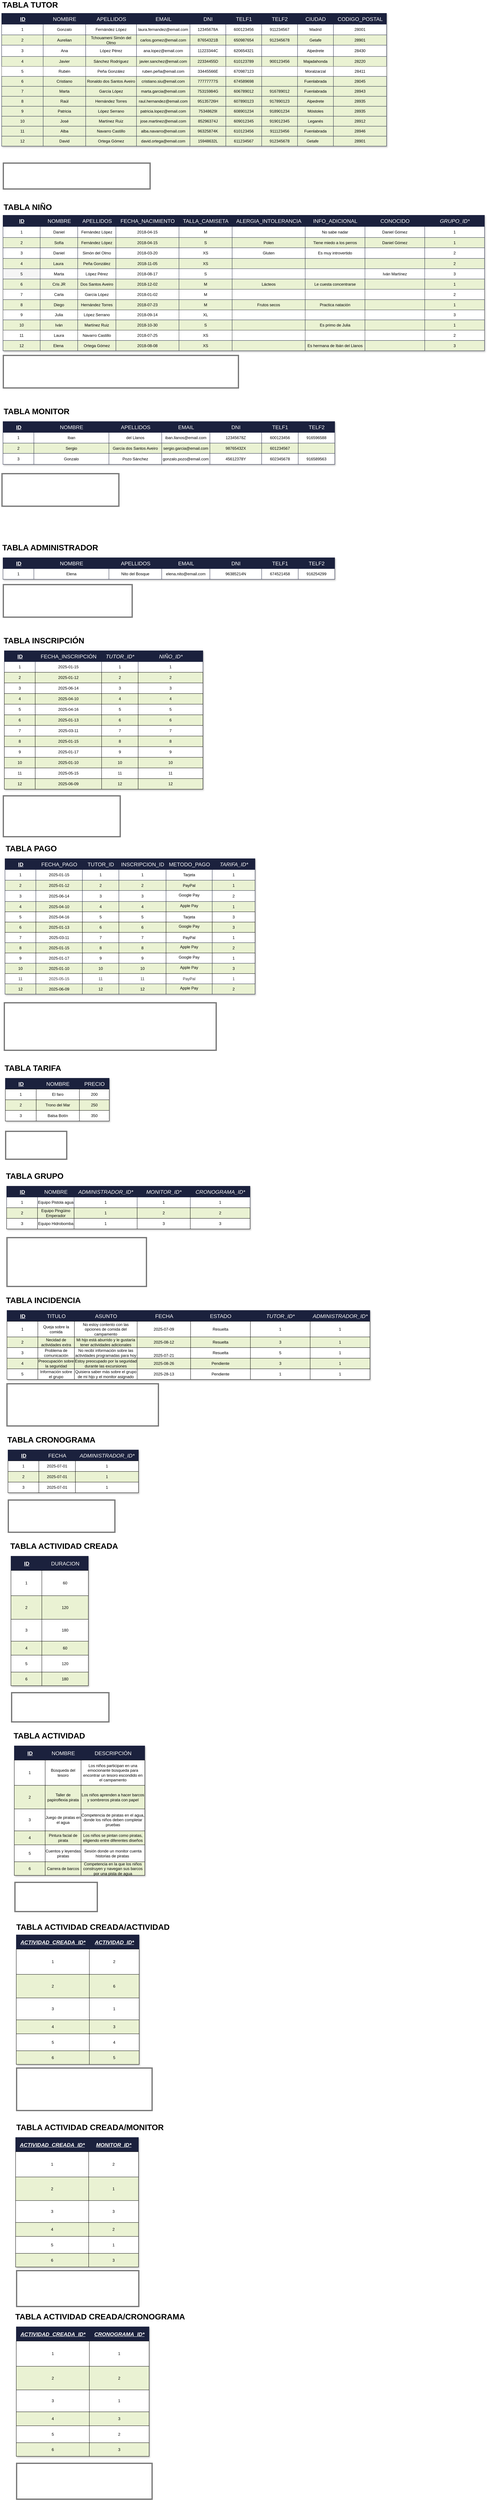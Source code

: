 <mxfile>
    <diagram id="W3GSYOMfOjN-ZvnRYH9x" name="Página-1">
        <mxGraphModel dx="3793" dy="2597" grid="1" gridSize="10" guides="1" tooltips="1" connect="1" arrows="1" fold="1" page="1" pageScale="1" pageWidth="827" pageHeight="1169" math="0" shadow="0">
            <root>
                <mxCell id="0"/>
                <mxCell id="1" parent="0"/>
                <mxCell id="146" value="4" style="childLayout=tableLayout;recursiveResize=0;strokeColor=#1B213D;fillColor=#2B2353;shadow=1;" vertex="1" parent="1">
                    <mxGeometry x="956" y="95" width="1159" height="400" as="geometry"/>
                </mxCell>
                <mxCell id="147" style="shape=tableRow;horizontal=0;startSize=0;swimlaneHead=0;swimlaneBody=0;top=0;left=0;bottom=0;right=0;dropTarget=0;collapsible=0;recursiveResize=0;expand=0;fontStyle=0;strokeColor=inherit;fillColor=#ffffff;" vertex="1" parent="146">
                    <mxGeometry width="1159" height="33" as="geometry"/>
                </mxCell>
                <mxCell id="148" value="&lt;u&gt;ID&lt;/u&gt;" style="connectable=0;recursiveResize=0;strokeColor=inherit;fillColor=#1B213D;align=center;fontStyle=1;fontColor=#FFFFFF;html=1;fontSize=16;" vertex="1" parent="147">
                    <mxGeometry width="125" height="33" as="geometry">
                        <mxRectangle width="125" height="33" as="alternateBounds"/>
                    </mxGeometry>
                </mxCell>
                <mxCell id="149" value="&lt;span style=&quot;font-weight: normal; font-size: 16px;&quot;&gt;NOMBRE&lt;/span&gt;" style="connectable=0;recursiveResize=0;strokeColor=inherit;fillColor=#1B213D;align=center;fontStyle=1;fontColor=#FFFFFF;html=1;fontSize=16;" vertex="1" parent="147">
                    <mxGeometry x="125" width="128" height="33" as="geometry">
                        <mxRectangle width="128" height="33" as="alternateBounds"/>
                    </mxGeometry>
                </mxCell>
                <mxCell id="150" value="&lt;span style=&quot;font-weight: normal; font-size: 16px;&quot;&gt;APELLIDOS&lt;/span&gt;" style="connectable=0;recursiveResize=0;strokeColor=inherit;fillColor=#1B213D;align=center;fontStyle=1;fontColor=#FFFFFF;html=1;fontSize=16;" vertex="1" parent="147">
                    <mxGeometry x="253" width="153" height="33" as="geometry">
                        <mxRectangle width="153" height="33" as="alternateBounds"/>
                    </mxGeometry>
                </mxCell>
                <mxCell id="151" value="&lt;span style=&quot;font-weight: normal; font-size: 16px;&quot;&gt;EMAIL&lt;/span&gt;" style="connectable=0;recursiveResize=0;strokeColor=inherit;fillColor=#1B213D;align=center;fontStyle=1;fontColor=#FFFFFF;html=1;fontSize=16;" vertex="1" parent="147">
                    <mxGeometry x="406" width="161" height="33" as="geometry">
                        <mxRectangle width="161" height="33" as="alternateBounds"/>
                    </mxGeometry>
                </mxCell>
                <mxCell id="152" value="&lt;span style=&quot;font-weight: normal; font-size: 16px;&quot;&gt;DNI&lt;/span&gt;" style="connectable=0;recursiveResize=0;strokeColor=inherit;fillColor=#1B213D;align=center;fontStyle=1;fontColor=#FFFFFF;html=1;fontSize=16;" vertex="1" parent="147">
                    <mxGeometry x="567" width="108" height="33" as="geometry">
                        <mxRectangle width="108" height="33" as="alternateBounds"/>
                    </mxGeometry>
                </mxCell>
                <mxCell id="448" value="&lt;span style=&quot;font-weight: normal;&quot;&gt;TELF1&lt;/span&gt;" style="connectable=0;recursiveResize=0;strokeColor=inherit;fillColor=#1B213D;align=center;fontStyle=1;fontColor=#FFFFFF;html=1;fontSize=16;" vertex="1" parent="147">
                    <mxGeometry x="675" width="108" height="33" as="geometry">
                        <mxRectangle width="108" height="33" as="alternateBounds"/>
                    </mxGeometry>
                </mxCell>
                <mxCell id="455" value="TELF2" style="connectable=0;recursiveResize=0;strokeColor=inherit;fillColor=#1B213D;align=center;fontStyle=0;fontColor=#FFFFFF;html=1;fontSize=16;" vertex="1" parent="147">
                    <mxGeometry x="783" width="108" height="33" as="geometry">
                        <mxRectangle width="108" height="33" as="alternateBounds"/>
                    </mxGeometry>
                </mxCell>
                <mxCell id="462" value="CIUDAD" style="connectable=0;recursiveResize=0;strokeColor=inherit;fillColor=#1B213D;align=center;fontStyle=0;fontColor=#FFFFFF;html=1;fontSize=16;" vertex="1" parent="147">
                    <mxGeometry x="891" width="108" height="33" as="geometry">
                        <mxRectangle width="108" height="33" as="alternateBounds"/>
                    </mxGeometry>
                </mxCell>
                <mxCell id="469" value="CODIGO_POSTAL" style="connectable=0;recursiveResize=0;strokeColor=inherit;fillColor=#1B213D;align=center;fontStyle=0;fontColor=#FFFFFF;html=1;fontSize=16;" vertex="1" parent="147">
                    <mxGeometry x="999" width="160" height="33" as="geometry">
                        <mxRectangle width="160" height="33" as="alternateBounds"/>
                    </mxGeometry>
                </mxCell>
                <mxCell id="153" value="" style="shape=tableRow;horizontal=0;startSize=0;swimlaneHead=0;swimlaneBody=0;top=0;left=0;bottom=0;right=0;dropTarget=0;collapsible=0;recursiveResize=0;expand=0;fontStyle=0;strokeColor=inherit;fillColor=#ffffff;" vertex="1" parent="146">
                    <mxGeometry y="33" width="1159" height="32" as="geometry"/>
                </mxCell>
                <mxCell id="154" value="1" style="connectable=0;recursiveResize=0;strokeColor=inherit;fillColor=inherit;align=center;whiteSpace=wrap;html=1;fontColor=#000000;" vertex="1" parent="153">
                    <mxGeometry width="125" height="32" as="geometry">
                        <mxRectangle width="125" height="32" as="alternateBounds"/>
                    </mxGeometry>
                </mxCell>
                <mxCell id="155" value="Gonzalo" style="connectable=0;recursiveResize=0;strokeColor=inherit;fillColor=inherit;align=center;whiteSpace=wrap;html=1;fontColor=#000000;" vertex="1" parent="153">
                    <mxGeometry x="125" width="128" height="32" as="geometry">
                        <mxRectangle width="128" height="32" as="alternateBounds"/>
                    </mxGeometry>
                </mxCell>
                <mxCell id="156" value="Fernández López" style="connectable=0;recursiveResize=0;strokeColor=inherit;fillColor=inherit;align=center;whiteSpace=wrap;html=1;fontColor=#000000;" vertex="1" parent="153">
                    <mxGeometry x="253" width="153" height="32" as="geometry">
                        <mxRectangle width="153" height="32" as="alternateBounds"/>
                    </mxGeometry>
                </mxCell>
                <mxCell id="157" value="laura.fernandez@email.com" style="connectable=0;recursiveResize=0;strokeColor=inherit;fillColor=inherit;align=center;whiteSpace=wrap;html=1;fontColor=#000000;" vertex="1" parent="153">
                    <mxGeometry x="406" width="161" height="32" as="geometry">
                        <mxRectangle width="161" height="32" as="alternateBounds"/>
                    </mxGeometry>
                </mxCell>
                <mxCell id="158" value="12345678A" style="connectable=0;recursiveResize=0;strokeColor=inherit;fillColor=inherit;align=center;whiteSpace=wrap;html=1;fontColor=#000000;" vertex="1" parent="153">
                    <mxGeometry x="567" width="108" height="32" as="geometry">
                        <mxRectangle width="108" height="32" as="alternateBounds"/>
                    </mxGeometry>
                </mxCell>
                <mxCell id="449" value="600123456" style="connectable=0;recursiveResize=0;strokeColor=inherit;fillColor=inherit;align=center;whiteSpace=wrap;html=1;fontColor=#000000;" vertex="1" parent="153">
                    <mxGeometry x="675" width="108" height="32" as="geometry">
                        <mxRectangle width="108" height="32" as="alternateBounds"/>
                    </mxGeometry>
                </mxCell>
                <mxCell id="456" value="911234567" style="connectable=0;recursiveResize=0;strokeColor=inherit;fillColor=inherit;align=center;whiteSpace=wrap;html=1;fontColor=#000000;" vertex="1" parent="153">
                    <mxGeometry x="783" width="108" height="32" as="geometry">
                        <mxRectangle width="108" height="32" as="alternateBounds"/>
                    </mxGeometry>
                </mxCell>
                <mxCell id="463" value="Madrid" style="connectable=0;recursiveResize=0;strokeColor=inherit;fillColor=inherit;align=center;whiteSpace=wrap;html=1;fontColor=#000000;" vertex="1" parent="153">
                    <mxGeometry x="891" width="108" height="32" as="geometry">
                        <mxRectangle width="108" height="32" as="alternateBounds"/>
                    </mxGeometry>
                </mxCell>
                <mxCell id="470" value="28001" style="connectable=0;recursiveResize=0;strokeColor=inherit;fillColor=inherit;align=center;whiteSpace=wrap;html=1;fontColor=#000000;" vertex="1" parent="153">
                    <mxGeometry x="999" width="160" height="32" as="geometry">
                        <mxRectangle width="160" height="32" as="alternateBounds"/>
                    </mxGeometry>
                </mxCell>
                <mxCell id="159" value="" style="shape=tableRow;horizontal=0;startSize=0;swimlaneHead=0;swimlaneBody=0;top=0;left=0;bottom=0;right=0;dropTarget=0;collapsible=0;recursiveResize=0;expand=0;fontStyle=1;strokeColor=inherit;fillColor=#EAF2D3;" vertex="1" parent="146">
                    <mxGeometry y="65" width="1159" height="31" as="geometry"/>
                </mxCell>
                <mxCell id="160" value="2" style="connectable=0;recursiveResize=0;strokeColor=inherit;fillColor=inherit;whiteSpace=wrap;html=1;fontColor=#000000;" vertex="1" parent="159">
                    <mxGeometry width="125" height="31" as="geometry">
                        <mxRectangle width="125" height="31" as="alternateBounds"/>
                    </mxGeometry>
                </mxCell>
                <mxCell id="161" value="Aurelian" style="connectable=0;recursiveResize=0;strokeColor=inherit;fillColor=inherit;whiteSpace=wrap;html=1;fontColor=#000000;" vertex="1" parent="159">
                    <mxGeometry x="125" width="128" height="31" as="geometry">
                        <mxRectangle width="128" height="31" as="alternateBounds"/>
                    </mxGeometry>
                </mxCell>
                <mxCell id="162" value="Tchouameni Simón del Olmo" style="connectable=0;recursiveResize=0;strokeColor=inherit;fillColor=inherit;whiteSpace=wrap;html=1;fontColor=#000000;" vertex="1" parent="159">
                    <mxGeometry x="253" width="153" height="31" as="geometry">
                        <mxRectangle width="153" height="31" as="alternateBounds"/>
                    </mxGeometry>
                </mxCell>
                <mxCell id="163" value="carlos.gomez@email.com" style="connectable=0;recursiveResize=0;strokeColor=inherit;fillColor=inherit;whiteSpace=wrap;html=1;fontColor=#000000;" vertex="1" parent="159">
                    <mxGeometry x="406" width="161" height="31" as="geometry">
                        <mxRectangle width="161" height="31" as="alternateBounds"/>
                    </mxGeometry>
                </mxCell>
                <mxCell id="164" value="87654321B" style="connectable=0;recursiveResize=0;strokeColor=inherit;fillColor=inherit;whiteSpace=wrap;html=1;fontColor=#000000;" vertex="1" parent="159">
                    <mxGeometry x="567" width="108" height="31" as="geometry">
                        <mxRectangle width="108" height="31" as="alternateBounds"/>
                    </mxGeometry>
                </mxCell>
                <mxCell id="450" value="650987654" style="connectable=0;recursiveResize=0;strokeColor=inherit;fillColor=inherit;whiteSpace=wrap;html=1;fontColor=#000000;" vertex="1" parent="159">
                    <mxGeometry x="675" width="108" height="31" as="geometry">
                        <mxRectangle width="108" height="31" as="alternateBounds"/>
                    </mxGeometry>
                </mxCell>
                <mxCell id="457" value="912345678" style="connectable=0;recursiveResize=0;strokeColor=inherit;fillColor=inherit;whiteSpace=wrap;html=1;fontColor=#000000;" vertex="1" parent="159">
                    <mxGeometry x="783" width="108" height="31" as="geometry">
                        <mxRectangle width="108" height="31" as="alternateBounds"/>
                    </mxGeometry>
                </mxCell>
                <mxCell id="464" value="Getafe" style="connectable=0;recursiveResize=0;strokeColor=inherit;fillColor=inherit;whiteSpace=wrap;html=1;fontColor=#000000;" vertex="1" parent="159">
                    <mxGeometry x="891" width="108" height="31" as="geometry">
                        <mxRectangle width="108" height="31" as="alternateBounds"/>
                    </mxGeometry>
                </mxCell>
                <mxCell id="471" value="28901" style="connectable=0;recursiveResize=0;strokeColor=inherit;fillColor=inherit;whiteSpace=wrap;html=1;fontColor=#000000;" vertex="1" parent="159">
                    <mxGeometry x="999" width="160" height="31" as="geometry">
                        <mxRectangle width="160" height="31" as="alternateBounds"/>
                    </mxGeometry>
                </mxCell>
                <mxCell id="165" value="" style="shape=tableRow;horizontal=0;startSize=0;swimlaneHead=0;swimlaneBody=0;top=0;left=0;bottom=0;right=0;dropTarget=0;collapsible=0;recursiveResize=0;expand=0;fontStyle=0;strokeColor=inherit;fillColor=#ffffff;" vertex="1" parent="146">
                    <mxGeometry y="96" width="1159" height="34" as="geometry"/>
                </mxCell>
                <mxCell id="166" value="3" style="connectable=0;recursiveResize=0;strokeColor=inherit;fillColor=inherit;fontStyle=0;align=center;whiteSpace=wrap;html=1;fontColor=#000000;" vertex="1" parent="165">
                    <mxGeometry width="125" height="34" as="geometry">
                        <mxRectangle width="125" height="34" as="alternateBounds"/>
                    </mxGeometry>
                </mxCell>
                <mxCell id="167" value="Ana" style="connectable=0;recursiveResize=0;strokeColor=inherit;fillColor=inherit;fontStyle=0;align=center;whiteSpace=wrap;html=1;fontColor=#000000;" vertex="1" parent="165">
                    <mxGeometry x="125" width="128" height="34" as="geometry">
                        <mxRectangle width="128" height="34" as="alternateBounds"/>
                    </mxGeometry>
                </mxCell>
                <mxCell id="168" value="López Pérez" style="connectable=0;recursiveResize=0;strokeColor=inherit;fillColor=inherit;fontStyle=0;align=center;whiteSpace=wrap;html=1;fontColor=#000000;" vertex="1" parent="165">
                    <mxGeometry x="253" width="153" height="34" as="geometry">
                        <mxRectangle width="153" height="34" as="alternateBounds"/>
                    </mxGeometry>
                </mxCell>
                <mxCell id="169" value="ana.lopez@email.com" style="connectable=0;recursiveResize=0;strokeColor=inherit;fillColor=inherit;fontStyle=0;align=center;whiteSpace=wrap;html=1;fontColor=#000000;" vertex="1" parent="165">
                    <mxGeometry x="406" width="161" height="34" as="geometry">
                        <mxRectangle width="161" height="34" as="alternateBounds"/>
                    </mxGeometry>
                </mxCell>
                <mxCell id="170" value="11223344C" style="connectable=0;recursiveResize=0;strokeColor=inherit;fillColor=inherit;fontStyle=0;align=center;whiteSpace=wrap;html=1;fontColor=#000000;" vertex="1" parent="165">
                    <mxGeometry x="567" width="108" height="34" as="geometry">
                        <mxRectangle width="108" height="34" as="alternateBounds"/>
                    </mxGeometry>
                </mxCell>
                <mxCell id="451" value="620654321" style="connectable=0;recursiveResize=0;strokeColor=inherit;fillColor=inherit;fontStyle=0;align=center;whiteSpace=wrap;html=1;fontColor=#000000;" vertex="1" parent="165">
                    <mxGeometry x="675" width="108" height="34" as="geometry">
                        <mxRectangle width="108" height="34" as="alternateBounds"/>
                    </mxGeometry>
                </mxCell>
                <mxCell id="458" style="connectable=0;recursiveResize=0;strokeColor=inherit;fillColor=inherit;fontStyle=0;align=center;whiteSpace=wrap;html=1;fontColor=#000000;" vertex="1" parent="165">
                    <mxGeometry x="783" width="108" height="34" as="geometry">
                        <mxRectangle width="108" height="34" as="alternateBounds"/>
                    </mxGeometry>
                </mxCell>
                <mxCell id="465" value="Alpedrete" style="connectable=0;recursiveResize=0;strokeColor=inherit;fillColor=inherit;fontStyle=0;align=center;whiteSpace=wrap;html=1;fontColor=#000000;" vertex="1" parent="165">
                    <mxGeometry x="891" width="108" height="34" as="geometry">
                        <mxRectangle width="108" height="34" as="alternateBounds"/>
                    </mxGeometry>
                </mxCell>
                <mxCell id="472" value="28430" style="connectable=0;recursiveResize=0;strokeColor=inherit;fillColor=inherit;fontStyle=0;align=center;whiteSpace=wrap;html=1;fontColor=#000000;" vertex="1" parent="165">
                    <mxGeometry x="999" width="160" height="34" as="geometry">
                        <mxRectangle width="160" height="34" as="alternateBounds"/>
                    </mxGeometry>
                </mxCell>
                <mxCell id="171" value="" style="shape=tableRow;horizontal=0;startSize=0;swimlaneHead=0;swimlaneBody=0;top=0;left=0;bottom=0;right=0;dropTarget=0;collapsible=0;recursiveResize=0;expand=0;fontStyle=1;strokeColor=inherit;fillColor=#EAF2D3;" vertex="1" parent="146">
                    <mxGeometry y="130" width="1159" height="30" as="geometry"/>
                </mxCell>
                <mxCell id="172" value="4" style="connectable=0;recursiveResize=0;strokeColor=inherit;fillColor=inherit;whiteSpace=wrap;html=1;fontColor=#000000;" vertex="1" parent="171">
                    <mxGeometry width="125" height="30" as="geometry">
                        <mxRectangle width="125" height="30" as="alternateBounds"/>
                    </mxGeometry>
                </mxCell>
                <mxCell id="173" value="Javier" style="connectable=0;recursiveResize=0;strokeColor=inherit;fillColor=inherit;whiteSpace=wrap;html=1;fontColor=#000000;" vertex="1" parent="171">
                    <mxGeometry x="125" width="128" height="30" as="geometry">
                        <mxRectangle width="128" height="30" as="alternateBounds"/>
                    </mxGeometry>
                </mxCell>
                <mxCell id="174" value="Sánchez Rodríguez" style="connectable=0;recursiveResize=0;strokeColor=inherit;fillColor=inherit;whiteSpace=wrap;html=1;fontColor=#000000;" vertex="1" parent="171">
                    <mxGeometry x="253" width="153" height="30" as="geometry">
                        <mxRectangle width="153" height="30" as="alternateBounds"/>
                    </mxGeometry>
                </mxCell>
                <mxCell id="175" value="javier.sanchez@email.com" style="connectable=0;recursiveResize=0;strokeColor=inherit;fillColor=inherit;whiteSpace=wrap;html=1;fontColor=#000000;" vertex="1" parent="171">
                    <mxGeometry x="406" width="161" height="30" as="geometry">
                        <mxRectangle width="161" height="30" as="alternateBounds"/>
                    </mxGeometry>
                </mxCell>
                <mxCell id="176" value="22334455D" style="connectable=0;recursiveResize=0;strokeColor=inherit;fillColor=inherit;whiteSpace=wrap;html=1;fontColor=#000000;" vertex="1" parent="171">
                    <mxGeometry x="567" width="108" height="30" as="geometry">
                        <mxRectangle width="108" height="30" as="alternateBounds"/>
                    </mxGeometry>
                </mxCell>
                <mxCell id="452" value="610123789" style="connectable=0;recursiveResize=0;strokeColor=inherit;fillColor=inherit;whiteSpace=wrap;html=1;fontColor=#000000;" vertex="1" parent="171">
                    <mxGeometry x="675" width="108" height="30" as="geometry">
                        <mxRectangle width="108" height="30" as="alternateBounds"/>
                    </mxGeometry>
                </mxCell>
                <mxCell id="459" value="900123456" style="connectable=0;recursiveResize=0;strokeColor=inherit;fillColor=inherit;whiteSpace=wrap;html=1;fontColor=#000000;" vertex="1" parent="171">
                    <mxGeometry x="783" width="108" height="30" as="geometry">
                        <mxRectangle width="108" height="30" as="alternateBounds"/>
                    </mxGeometry>
                </mxCell>
                <mxCell id="466" value="Majadahonda" style="connectable=0;recursiveResize=0;strokeColor=inherit;fillColor=inherit;whiteSpace=wrap;html=1;fontColor=#000000;" vertex="1" parent="171">
                    <mxGeometry x="891" width="108" height="30" as="geometry">
                        <mxRectangle width="108" height="30" as="alternateBounds"/>
                    </mxGeometry>
                </mxCell>
                <mxCell id="473" value="28220" style="connectable=0;recursiveResize=0;strokeColor=inherit;fillColor=inherit;whiteSpace=wrap;html=1;fontColor=#000000;" vertex="1" parent="171">
                    <mxGeometry x="999" width="160" height="30" as="geometry">
                        <mxRectangle width="160" height="30" as="alternateBounds"/>
                    </mxGeometry>
                </mxCell>
                <mxCell id="177" style="shape=tableRow;horizontal=0;startSize=0;swimlaneHead=0;swimlaneBody=0;top=0;left=0;bottom=0;right=0;dropTarget=0;collapsible=0;recursiveResize=0;expand=0;fontStyle=1;strokeColor=inherit;fillColor=#EAF2D3;" vertex="1" parent="146">
                    <mxGeometry y="160" width="1159" height="30" as="geometry"/>
                </mxCell>
                <mxCell id="178" value="5" style="connectable=0;recursiveResize=0;strokeColor=#666666;fillColor=#FFFFFF;whiteSpace=wrap;html=1;gradientColor=none;fontColor=#000000;" vertex="1" parent="177">
                    <mxGeometry width="125" height="30" as="geometry">
                        <mxRectangle width="125" height="30" as="alternateBounds"/>
                    </mxGeometry>
                </mxCell>
                <mxCell id="179" value="Rubén" style="connectable=0;recursiveResize=0;strokeColor=#666666;fillColor=#FFFFFF;whiteSpace=wrap;html=1;gradientColor=none;fontColor=#000000;" vertex="1" parent="177">
                    <mxGeometry x="125" width="128" height="30" as="geometry">
                        <mxRectangle width="128" height="30" as="alternateBounds"/>
                    </mxGeometry>
                </mxCell>
                <mxCell id="180" value="Peña González" style="connectable=0;recursiveResize=0;strokeColor=#666666;fillColor=#FFFFFF;whiteSpace=wrap;html=1;gradientColor=none;fontColor=#000000;" vertex="1" parent="177">
                    <mxGeometry x="253" width="153" height="30" as="geometry">
                        <mxRectangle width="153" height="30" as="alternateBounds"/>
                    </mxGeometry>
                </mxCell>
                <mxCell id="181" value="ruben.peña@email.com" style="connectable=0;recursiveResize=0;strokeColor=#666666;fillColor=#FFFFFF;whiteSpace=wrap;html=1;gradientColor=none;fontColor=#000000;" vertex="1" parent="177">
                    <mxGeometry x="406" width="161" height="30" as="geometry">
                        <mxRectangle width="161" height="30" as="alternateBounds"/>
                    </mxGeometry>
                </mxCell>
                <mxCell id="182" value="33445566E" style="connectable=0;recursiveResize=0;strokeColor=#666666;fillColor=#FFFFFF;whiteSpace=wrap;html=1;gradientColor=none;fontColor=#000000;" vertex="1" parent="177">
                    <mxGeometry x="567" width="108" height="30" as="geometry">
                        <mxRectangle width="108" height="30" as="alternateBounds"/>
                    </mxGeometry>
                </mxCell>
                <mxCell id="453" value="670987123" style="connectable=0;recursiveResize=0;strokeColor=#666666;fillColor=#FFFFFF;whiteSpace=wrap;html=1;gradientColor=none;fontColor=#000000;" vertex="1" parent="177">
                    <mxGeometry x="675" width="108" height="30" as="geometry">
                        <mxRectangle width="108" height="30" as="alternateBounds"/>
                    </mxGeometry>
                </mxCell>
                <mxCell id="460" style="connectable=0;recursiveResize=0;strokeColor=#666666;fillColor=#FFFFFF;whiteSpace=wrap;html=1;gradientColor=none;fontColor=#000000;" vertex="1" parent="177">
                    <mxGeometry x="783" width="108" height="30" as="geometry">
                        <mxRectangle width="108" height="30" as="alternateBounds"/>
                    </mxGeometry>
                </mxCell>
                <mxCell id="467" value="Moralzarzal" style="connectable=0;recursiveResize=0;strokeColor=#666666;fillColor=#FFFFFF;whiteSpace=wrap;html=1;gradientColor=none;fontColor=#000000;" vertex="1" parent="177">
                    <mxGeometry x="891" width="108" height="30" as="geometry">
                        <mxRectangle width="108" height="30" as="alternateBounds"/>
                    </mxGeometry>
                </mxCell>
                <mxCell id="474" value="28411" style="connectable=0;recursiveResize=0;strokeColor=#666666;fillColor=#FFFFFF;whiteSpace=wrap;html=1;gradientColor=none;fontColor=#000000;" vertex="1" parent="177">
                    <mxGeometry x="999" width="160" height="30" as="geometry">
                        <mxRectangle width="160" height="30" as="alternateBounds"/>
                    </mxGeometry>
                </mxCell>
                <mxCell id="183" style="shape=tableRow;horizontal=0;startSize=0;swimlaneHead=0;swimlaneBody=0;top=0;left=0;bottom=0;right=0;dropTarget=0;collapsible=0;recursiveResize=0;expand=0;fontStyle=1;strokeColor=inherit;fillColor=#EAF2D3;" vertex="1" parent="146">
                    <mxGeometry y="190" width="1159" height="30" as="geometry"/>
                </mxCell>
                <mxCell id="184" value="6" style="connectable=0;recursiveResize=0;strokeColor=inherit;fillColor=inherit;whiteSpace=wrap;html=1;fontColor=#000000;" vertex="1" parent="183">
                    <mxGeometry width="125" height="30" as="geometry">
                        <mxRectangle width="125" height="30" as="alternateBounds"/>
                    </mxGeometry>
                </mxCell>
                <mxCell id="185" value="Cristiano" style="connectable=0;recursiveResize=0;strokeColor=inherit;fillColor=inherit;whiteSpace=wrap;html=1;fontColor=#000000;" vertex="1" parent="183">
                    <mxGeometry x="125" width="128" height="30" as="geometry">
                        <mxRectangle width="128" height="30" as="alternateBounds"/>
                    </mxGeometry>
                </mxCell>
                <mxCell id="186" value="Ronaldo dos Santos Aveiro" style="connectable=0;recursiveResize=0;strokeColor=inherit;fillColor=inherit;whiteSpace=wrap;html=1;fontColor=#000000;" vertex="1" parent="183">
                    <mxGeometry x="253" width="153" height="30" as="geometry">
                        <mxRectangle width="153" height="30" as="alternateBounds"/>
                    </mxGeometry>
                </mxCell>
                <mxCell id="187" value="cristiano.siu@email.com" style="connectable=0;recursiveResize=0;strokeColor=inherit;fillColor=inherit;whiteSpace=wrap;html=1;fontColor=#000000;" vertex="1" parent="183">
                    <mxGeometry x="406" width="161" height="30" as="geometry">
                        <mxRectangle width="161" height="30" as="alternateBounds"/>
                    </mxGeometry>
                </mxCell>
                <mxCell id="188" value="77777777S" style="connectable=0;recursiveResize=0;strokeColor=inherit;fillColor=inherit;whiteSpace=wrap;html=1;fontColor=#000000;" vertex="1" parent="183">
                    <mxGeometry x="567" width="108" height="30" as="geometry">
                        <mxRectangle width="108" height="30" as="alternateBounds"/>
                    </mxGeometry>
                </mxCell>
                <mxCell id="454" value="674589698" style="connectable=0;recursiveResize=0;strokeColor=inherit;fillColor=inherit;whiteSpace=wrap;html=1;fontColor=#000000;" vertex="1" parent="183">
                    <mxGeometry x="675" width="108" height="30" as="geometry">
                        <mxRectangle width="108" height="30" as="alternateBounds"/>
                    </mxGeometry>
                </mxCell>
                <mxCell id="461" style="connectable=0;recursiveResize=0;strokeColor=inherit;fillColor=inherit;whiteSpace=wrap;html=1;fontColor=#000000;" vertex="1" parent="183">
                    <mxGeometry x="783" width="108" height="30" as="geometry">
                        <mxRectangle width="108" height="30" as="alternateBounds"/>
                    </mxGeometry>
                </mxCell>
                <mxCell id="468" value="Fuenlabrada" style="connectable=0;recursiveResize=0;strokeColor=inherit;fillColor=inherit;whiteSpace=wrap;html=1;fontColor=#000000;" vertex="1" parent="183">
                    <mxGeometry x="891" width="108" height="30" as="geometry">
                        <mxRectangle width="108" height="30" as="alternateBounds"/>
                    </mxGeometry>
                </mxCell>
                <mxCell id="475" value="28045" style="connectable=0;recursiveResize=0;strokeColor=inherit;fillColor=inherit;whiteSpace=wrap;html=1;fontColor=#000000;" vertex="1" parent="183">
                    <mxGeometry x="999" width="160" height="30" as="geometry">
                        <mxRectangle width="160" height="30" as="alternateBounds"/>
                    </mxGeometry>
                </mxCell>
                <mxCell id="654" style="shape=tableRow;horizontal=0;startSize=0;swimlaneHead=0;swimlaneBody=0;top=0;left=0;bottom=0;right=0;dropTarget=0;collapsible=0;recursiveResize=0;expand=0;fontStyle=1;strokeColor=inherit;fillColor=#EAF2D3;" vertex="1" parent="146">
                    <mxGeometry y="220" width="1159" height="30" as="geometry"/>
                </mxCell>
                <mxCell id="655" value="7" style="connectable=0;recursiveResize=0;strokeColor=inherit;fillColor=inherit;whiteSpace=wrap;html=1;fontColor=#000000;" vertex="1" parent="654">
                    <mxGeometry width="125" height="30" as="geometry">
                        <mxRectangle width="125" height="30" as="alternateBounds"/>
                    </mxGeometry>
                </mxCell>
                <mxCell id="656" value="Marta" style="connectable=0;recursiveResize=0;strokeColor=inherit;fillColor=inherit;whiteSpace=wrap;html=1;fontColor=#000000;" vertex="1" parent="654">
                    <mxGeometry x="125" width="128" height="30" as="geometry">
                        <mxRectangle width="128" height="30" as="alternateBounds"/>
                    </mxGeometry>
                </mxCell>
                <mxCell id="657" value="García López" style="connectable=0;recursiveResize=0;strokeColor=inherit;fillColor=inherit;whiteSpace=wrap;html=1;fontColor=#000000;" vertex="1" parent="654">
                    <mxGeometry x="253" width="153" height="30" as="geometry">
                        <mxRectangle width="153" height="30" as="alternateBounds"/>
                    </mxGeometry>
                </mxCell>
                <mxCell id="658" value="marta.garcia@email.com" style="connectable=0;recursiveResize=0;strokeColor=inherit;fillColor=inherit;whiteSpace=wrap;html=1;fontColor=#000000;" vertex="1" parent="654">
                    <mxGeometry x="406" width="161" height="30" as="geometry">
                        <mxRectangle width="161" height="30" as="alternateBounds"/>
                    </mxGeometry>
                </mxCell>
                <mxCell id="659" value="75315984G" style="connectable=0;recursiveResize=0;strokeColor=inherit;fillColor=inherit;whiteSpace=wrap;html=1;fontColor=#000000;" vertex="1" parent="654">
                    <mxGeometry x="567" width="108" height="30" as="geometry">
                        <mxRectangle width="108" height="30" as="alternateBounds"/>
                    </mxGeometry>
                </mxCell>
                <mxCell id="660" value="606789012" style="connectable=0;recursiveResize=0;strokeColor=inherit;fillColor=inherit;whiteSpace=wrap;html=1;fontColor=#000000;" vertex="1" parent="654">
                    <mxGeometry x="675" width="108" height="30" as="geometry">
                        <mxRectangle width="108" height="30" as="alternateBounds"/>
                    </mxGeometry>
                </mxCell>
                <mxCell id="661" value="916789012" style="connectable=0;recursiveResize=0;strokeColor=inherit;fillColor=inherit;whiteSpace=wrap;html=1;fontColor=#000000;" vertex="1" parent="654">
                    <mxGeometry x="783" width="108" height="30" as="geometry">
                        <mxRectangle width="108" height="30" as="alternateBounds"/>
                    </mxGeometry>
                </mxCell>
                <mxCell id="662" value="Fuenlabrada" style="connectable=0;recursiveResize=0;strokeColor=inherit;fillColor=inherit;whiteSpace=wrap;html=1;fontColor=#000000;" vertex="1" parent="654">
                    <mxGeometry x="891" width="108" height="30" as="geometry">
                        <mxRectangle width="108" height="30" as="alternateBounds"/>
                    </mxGeometry>
                </mxCell>
                <mxCell id="663" value="28943" style="connectable=0;recursiveResize=0;strokeColor=inherit;fillColor=inherit;whiteSpace=wrap;html=1;fontColor=#000000;" vertex="1" parent="654">
                    <mxGeometry x="999" width="160" height="30" as="geometry">
                        <mxRectangle width="160" height="30" as="alternateBounds"/>
                    </mxGeometry>
                </mxCell>
                <mxCell id="664" style="shape=tableRow;horizontal=0;startSize=0;swimlaneHead=0;swimlaneBody=0;top=0;left=0;bottom=0;right=0;dropTarget=0;collapsible=0;recursiveResize=0;expand=0;fontStyle=1;strokeColor=inherit;fillColor=#EAF2D3;" vertex="1" parent="146">
                    <mxGeometry y="250" width="1159" height="30" as="geometry"/>
                </mxCell>
                <mxCell id="665" value="8" style="connectable=0;recursiveResize=0;strokeColor=inherit;fillColor=inherit;whiteSpace=wrap;html=1;fontColor=#000000;" vertex="1" parent="664">
                    <mxGeometry width="125" height="30" as="geometry">
                        <mxRectangle width="125" height="30" as="alternateBounds"/>
                    </mxGeometry>
                </mxCell>
                <mxCell id="666" value="Raúl" style="connectable=0;recursiveResize=0;strokeColor=inherit;fillColor=inherit;whiteSpace=wrap;html=1;fontColor=#000000;" vertex="1" parent="664">
                    <mxGeometry x="125" width="128" height="30" as="geometry">
                        <mxRectangle width="128" height="30" as="alternateBounds"/>
                    </mxGeometry>
                </mxCell>
                <mxCell id="667" value="Hernández Torres" style="connectable=0;recursiveResize=0;strokeColor=inherit;fillColor=inherit;whiteSpace=wrap;html=1;fontColor=#000000;" vertex="1" parent="664">
                    <mxGeometry x="253" width="153" height="30" as="geometry">
                        <mxRectangle width="153" height="30" as="alternateBounds"/>
                    </mxGeometry>
                </mxCell>
                <mxCell id="668" value="raul.hernandez@email.com" style="connectable=0;recursiveResize=0;strokeColor=inherit;fillColor=inherit;whiteSpace=wrap;html=1;fontColor=#000000;" vertex="1" parent="664">
                    <mxGeometry x="406" width="161" height="30" as="geometry">
                        <mxRectangle width="161" height="30" as="alternateBounds"/>
                    </mxGeometry>
                </mxCell>
                <mxCell id="669" value="95135726H" style="connectable=0;recursiveResize=0;strokeColor=inherit;fillColor=inherit;whiteSpace=wrap;html=1;fontColor=#000000;" vertex="1" parent="664">
                    <mxGeometry x="567" width="108" height="30" as="geometry">
                        <mxRectangle width="108" height="30" as="alternateBounds"/>
                    </mxGeometry>
                </mxCell>
                <mxCell id="670" value="607890123" style="connectable=0;recursiveResize=0;strokeColor=inherit;fillColor=inherit;whiteSpace=wrap;html=1;fontColor=#000000;" vertex="1" parent="664">
                    <mxGeometry x="675" width="108" height="30" as="geometry">
                        <mxRectangle width="108" height="30" as="alternateBounds"/>
                    </mxGeometry>
                </mxCell>
                <mxCell id="671" value="917890123" style="connectable=0;recursiveResize=0;strokeColor=inherit;fillColor=inherit;whiteSpace=wrap;html=1;fontColor=#000000;" vertex="1" parent="664">
                    <mxGeometry x="783" width="108" height="30" as="geometry">
                        <mxRectangle width="108" height="30" as="alternateBounds"/>
                    </mxGeometry>
                </mxCell>
                <mxCell id="672" value="Alpedrete" style="connectable=0;recursiveResize=0;strokeColor=inherit;fillColor=inherit;whiteSpace=wrap;html=1;fontColor=#000000;" vertex="1" parent="664">
                    <mxGeometry x="891" width="108" height="30" as="geometry">
                        <mxRectangle width="108" height="30" as="alternateBounds"/>
                    </mxGeometry>
                </mxCell>
                <mxCell id="673" value="28935" style="connectable=0;recursiveResize=0;strokeColor=inherit;fillColor=inherit;whiteSpace=wrap;html=1;fontColor=#000000;" vertex="1" parent="664">
                    <mxGeometry x="999" width="160" height="30" as="geometry">
                        <mxRectangle width="160" height="30" as="alternateBounds"/>
                    </mxGeometry>
                </mxCell>
                <mxCell id="674" style="shape=tableRow;horizontal=0;startSize=0;swimlaneHead=0;swimlaneBody=0;top=0;left=0;bottom=0;right=0;dropTarget=0;collapsible=0;recursiveResize=0;expand=0;fontStyle=1;strokeColor=inherit;fillColor=#EAF2D3;" vertex="1" parent="146">
                    <mxGeometry y="280" width="1159" height="30" as="geometry"/>
                </mxCell>
                <mxCell id="675" value="9" style="connectable=0;recursiveResize=0;strokeColor=inherit;fillColor=inherit;whiteSpace=wrap;html=1;fontColor=#000000;" vertex="1" parent="674">
                    <mxGeometry width="125" height="30" as="geometry">
                        <mxRectangle width="125" height="30" as="alternateBounds"/>
                    </mxGeometry>
                </mxCell>
                <mxCell id="676" value="Patricia" style="connectable=0;recursiveResize=0;strokeColor=inherit;fillColor=inherit;whiteSpace=wrap;html=1;fontColor=#000000;" vertex="1" parent="674">
                    <mxGeometry x="125" width="128" height="30" as="geometry">
                        <mxRectangle width="128" height="30" as="alternateBounds"/>
                    </mxGeometry>
                </mxCell>
                <mxCell id="677" value="López Serrano" style="connectable=0;recursiveResize=0;strokeColor=inherit;fillColor=inherit;whiteSpace=wrap;html=1;fontColor=#000000;" vertex="1" parent="674">
                    <mxGeometry x="253" width="153" height="30" as="geometry">
                        <mxRectangle width="153" height="30" as="alternateBounds"/>
                    </mxGeometry>
                </mxCell>
                <mxCell id="678" value="patricia.lopez@email.com" style="connectable=0;recursiveResize=0;strokeColor=inherit;fillColor=inherit;whiteSpace=wrap;html=1;fontColor=#000000;" vertex="1" parent="674">
                    <mxGeometry x="406" width="161" height="30" as="geometry">
                        <mxRectangle width="161" height="30" as="alternateBounds"/>
                    </mxGeometry>
                </mxCell>
                <mxCell id="679" value="75348629I" style="connectable=0;recursiveResize=0;strokeColor=inherit;fillColor=inherit;whiteSpace=wrap;html=1;fontColor=#000000;" vertex="1" parent="674">
                    <mxGeometry x="567" width="108" height="30" as="geometry">
                        <mxRectangle width="108" height="30" as="alternateBounds"/>
                    </mxGeometry>
                </mxCell>
                <mxCell id="680" value="608901234" style="connectable=0;recursiveResize=0;strokeColor=inherit;fillColor=inherit;whiteSpace=wrap;html=1;fontColor=#000000;" vertex="1" parent="674">
                    <mxGeometry x="675" width="108" height="30" as="geometry">
                        <mxRectangle width="108" height="30" as="alternateBounds"/>
                    </mxGeometry>
                </mxCell>
                <mxCell id="681" value="918901234" style="connectable=0;recursiveResize=0;strokeColor=inherit;fillColor=inherit;whiteSpace=wrap;html=1;fontColor=#000000;" vertex="1" parent="674">
                    <mxGeometry x="783" width="108" height="30" as="geometry">
                        <mxRectangle width="108" height="30" as="alternateBounds"/>
                    </mxGeometry>
                </mxCell>
                <mxCell id="682" value="Móstoles" style="connectable=0;recursiveResize=0;strokeColor=inherit;fillColor=inherit;whiteSpace=wrap;html=1;fontColor=#000000;" vertex="1" parent="674">
                    <mxGeometry x="891" width="108" height="30" as="geometry">
                        <mxRectangle width="108" height="30" as="alternateBounds"/>
                    </mxGeometry>
                </mxCell>
                <mxCell id="683" value="28935" style="connectable=0;recursiveResize=0;strokeColor=inherit;fillColor=inherit;whiteSpace=wrap;html=1;fontColor=#000000;" vertex="1" parent="674">
                    <mxGeometry x="999" width="160" height="30" as="geometry">
                        <mxRectangle width="160" height="30" as="alternateBounds"/>
                    </mxGeometry>
                </mxCell>
                <mxCell id="684" style="shape=tableRow;horizontal=0;startSize=0;swimlaneHead=0;swimlaneBody=0;top=0;left=0;bottom=0;right=0;dropTarget=0;collapsible=0;recursiveResize=0;expand=0;fontStyle=1;strokeColor=inherit;fillColor=#EAF2D3;" vertex="1" parent="146">
                    <mxGeometry y="310" width="1159" height="30" as="geometry"/>
                </mxCell>
                <mxCell id="685" value="10" style="connectable=0;recursiveResize=0;strokeColor=inherit;fillColor=inherit;whiteSpace=wrap;html=1;fontColor=#000000;" vertex="1" parent="684">
                    <mxGeometry width="125" height="30" as="geometry">
                        <mxRectangle width="125" height="30" as="alternateBounds"/>
                    </mxGeometry>
                </mxCell>
                <mxCell id="686" value="José" style="connectable=0;recursiveResize=0;strokeColor=inherit;fillColor=inherit;whiteSpace=wrap;html=1;fontColor=#000000;" vertex="1" parent="684">
                    <mxGeometry x="125" width="128" height="30" as="geometry">
                        <mxRectangle width="128" height="30" as="alternateBounds"/>
                    </mxGeometry>
                </mxCell>
                <mxCell id="687" value="Martínez Ruiz" style="connectable=0;recursiveResize=0;strokeColor=inherit;fillColor=inherit;whiteSpace=wrap;html=1;fontColor=#000000;" vertex="1" parent="684">
                    <mxGeometry x="253" width="153" height="30" as="geometry">
                        <mxRectangle width="153" height="30" as="alternateBounds"/>
                    </mxGeometry>
                </mxCell>
                <mxCell id="688" value="jose.martinez@email.com" style="connectable=0;recursiveResize=0;strokeColor=inherit;fillColor=inherit;whiteSpace=wrap;html=1;fontColor=#000000;" vertex="1" parent="684">
                    <mxGeometry x="406" width="161" height="30" as="geometry">
                        <mxRectangle width="161" height="30" as="alternateBounds"/>
                    </mxGeometry>
                </mxCell>
                <mxCell id="689" value="85296374J" style="connectable=0;recursiveResize=0;strokeColor=inherit;fillColor=inherit;whiteSpace=wrap;html=1;fontColor=#000000;" vertex="1" parent="684">
                    <mxGeometry x="567" width="108" height="30" as="geometry">
                        <mxRectangle width="108" height="30" as="alternateBounds"/>
                    </mxGeometry>
                </mxCell>
                <mxCell id="690" value="609012345" style="connectable=0;recursiveResize=0;strokeColor=inherit;fillColor=inherit;whiteSpace=wrap;html=1;fontColor=#000000;" vertex="1" parent="684">
                    <mxGeometry x="675" width="108" height="30" as="geometry">
                        <mxRectangle width="108" height="30" as="alternateBounds"/>
                    </mxGeometry>
                </mxCell>
                <mxCell id="691" value="919012345" style="connectable=0;recursiveResize=0;strokeColor=inherit;fillColor=inherit;whiteSpace=wrap;html=1;fontColor=#000000;" vertex="1" parent="684">
                    <mxGeometry x="783" width="108" height="30" as="geometry">
                        <mxRectangle width="108" height="30" as="alternateBounds"/>
                    </mxGeometry>
                </mxCell>
                <mxCell id="692" value="Leganés" style="connectable=0;recursiveResize=0;strokeColor=inherit;fillColor=inherit;whiteSpace=wrap;html=1;fontColor=#000000;" vertex="1" parent="684">
                    <mxGeometry x="891" width="108" height="30" as="geometry">
                        <mxRectangle width="108" height="30" as="alternateBounds"/>
                    </mxGeometry>
                </mxCell>
                <mxCell id="693" value="28912" style="connectable=0;recursiveResize=0;strokeColor=inherit;fillColor=inherit;whiteSpace=wrap;html=1;fontColor=#000000;" vertex="1" parent="684">
                    <mxGeometry x="999" width="160" height="30" as="geometry">
                        <mxRectangle width="160" height="30" as="alternateBounds"/>
                    </mxGeometry>
                </mxCell>
                <mxCell id="694" style="shape=tableRow;horizontal=0;startSize=0;swimlaneHead=0;swimlaneBody=0;top=0;left=0;bottom=0;right=0;dropTarget=0;collapsible=0;recursiveResize=0;expand=0;fontStyle=1;strokeColor=inherit;fillColor=#EAF2D3;" vertex="1" parent="146">
                    <mxGeometry y="340" width="1159" height="30" as="geometry"/>
                </mxCell>
                <mxCell id="695" value="11" style="connectable=0;recursiveResize=0;strokeColor=inherit;fillColor=inherit;whiteSpace=wrap;html=1;fontColor=#000000;" vertex="1" parent="694">
                    <mxGeometry width="125" height="30" as="geometry">
                        <mxRectangle width="125" height="30" as="alternateBounds"/>
                    </mxGeometry>
                </mxCell>
                <mxCell id="696" value="Alba" style="connectable=0;recursiveResize=0;strokeColor=inherit;fillColor=inherit;whiteSpace=wrap;html=1;fontColor=#000000;" vertex="1" parent="694">
                    <mxGeometry x="125" width="128" height="30" as="geometry">
                        <mxRectangle width="128" height="30" as="alternateBounds"/>
                    </mxGeometry>
                </mxCell>
                <mxCell id="697" value="Navarro Castillo" style="connectable=0;recursiveResize=0;strokeColor=inherit;fillColor=inherit;whiteSpace=wrap;html=1;fontColor=#000000;" vertex="1" parent="694">
                    <mxGeometry x="253" width="153" height="30" as="geometry">
                        <mxRectangle width="153" height="30" as="alternateBounds"/>
                    </mxGeometry>
                </mxCell>
                <mxCell id="698" value="alba.navarro@email.com" style="connectable=0;recursiveResize=0;strokeColor=inherit;fillColor=inherit;whiteSpace=wrap;html=1;fontColor=#000000;" vertex="1" parent="694">
                    <mxGeometry x="406" width="161" height="30" as="geometry">
                        <mxRectangle width="161" height="30" as="alternateBounds"/>
                    </mxGeometry>
                </mxCell>
                <mxCell id="699" value="96325874K" style="connectable=0;recursiveResize=0;strokeColor=inherit;fillColor=inherit;whiteSpace=wrap;html=1;fontColor=#000000;" vertex="1" parent="694">
                    <mxGeometry x="567" width="108" height="30" as="geometry">
                        <mxRectangle width="108" height="30" as="alternateBounds"/>
                    </mxGeometry>
                </mxCell>
                <mxCell id="700" value="610123456" style="connectable=0;recursiveResize=0;strokeColor=inherit;fillColor=inherit;whiteSpace=wrap;html=1;fontColor=#000000;" vertex="1" parent="694">
                    <mxGeometry x="675" width="108" height="30" as="geometry">
                        <mxRectangle width="108" height="30" as="alternateBounds"/>
                    </mxGeometry>
                </mxCell>
                <mxCell id="701" value="911123456" style="connectable=0;recursiveResize=0;strokeColor=inherit;fillColor=inherit;whiteSpace=wrap;html=1;fontColor=#000000;" vertex="1" parent="694">
                    <mxGeometry x="783" width="108" height="30" as="geometry">
                        <mxRectangle width="108" height="30" as="alternateBounds"/>
                    </mxGeometry>
                </mxCell>
                <mxCell id="702" value="Fuenlabrada" style="connectable=0;recursiveResize=0;strokeColor=inherit;fillColor=inherit;whiteSpace=wrap;html=1;fontColor=#000000;" vertex="1" parent="694">
                    <mxGeometry x="891" width="108" height="30" as="geometry">
                        <mxRectangle width="108" height="30" as="alternateBounds"/>
                    </mxGeometry>
                </mxCell>
                <mxCell id="703" value="28946" style="connectable=0;recursiveResize=0;strokeColor=inherit;fillColor=inherit;whiteSpace=wrap;html=1;fontColor=#000000;" vertex="1" parent="694">
                    <mxGeometry x="999" width="160" height="30" as="geometry">
                        <mxRectangle width="160" height="30" as="alternateBounds"/>
                    </mxGeometry>
                </mxCell>
                <mxCell id="704" style="shape=tableRow;horizontal=0;startSize=0;swimlaneHead=0;swimlaneBody=0;top=0;left=0;bottom=0;right=0;dropTarget=0;collapsible=0;recursiveResize=0;expand=0;fontStyle=1;strokeColor=inherit;fillColor=#EAF2D3;" vertex="1" parent="146">
                    <mxGeometry y="370" width="1159" height="30" as="geometry"/>
                </mxCell>
                <mxCell id="705" value="12" style="connectable=0;recursiveResize=0;strokeColor=inherit;fillColor=inherit;whiteSpace=wrap;html=1;fontColor=#000000;" vertex="1" parent="704">
                    <mxGeometry width="125" height="30" as="geometry">
                        <mxRectangle width="125" height="30" as="alternateBounds"/>
                    </mxGeometry>
                </mxCell>
                <mxCell id="706" value="David" style="connectable=0;recursiveResize=0;strokeColor=inherit;fillColor=inherit;whiteSpace=wrap;html=1;fontColor=#000000;" vertex="1" parent="704">
                    <mxGeometry x="125" width="128" height="30" as="geometry">
                        <mxRectangle width="128" height="30" as="alternateBounds"/>
                    </mxGeometry>
                </mxCell>
                <mxCell id="707" value="Ortega Gómez" style="connectable=0;recursiveResize=0;strokeColor=inherit;fillColor=inherit;whiteSpace=wrap;html=1;fontColor=#000000;" vertex="1" parent="704">
                    <mxGeometry x="253" width="153" height="30" as="geometry">
                        <mxRectangle width="153" height="30" as="alternateBounds"/>
                    </mxGeometry>
                </mxCell>
                <mxCell id="708" value="david.ortega@email.com" style="connectable=0;recursiveResize=0;strokeColor=inherit;fillColor=inherit;whiteSpace=wrap;html=1;fontColor=#000000;" vertex="1" parent="704">
                    <mxGeometry x="406" width="161" height="30" as="geometry">
                        <mxRectangle width="161" height="30" as="alternateBounds"/>
                    </mxGeometry>
                </mxCell>
                <mxCell id="709" value="15948632L" style="connectable=0;recursiveResize=0;strokeColor=inherit;fillColor=inherit;whiteSpace=wrap;html=1;fontColor=#000000;" vertex="1" parent="704">
                    <mxGeometry x="567" width="108" height="30" as="geometry">
                        <mxRectangle width="108" height="30" as="alternateBounds"/>
                    </mxGeometry>
                </mxCell>
                <mxCell id="710" value="611234567" style="connectable=0;recursiveResize=0;strokeColor=inherit;fillColor=inherit;whiteSpace=wrap;html=1;fontColor=#000000;" vertex="1" parent="704">
                    <mxGeometry x="675" width="108" height="30" as="geometry">
                        <mxRectangle width="108" height="30" as="alternateBounds"/>
                    </mxGeometry>
                </mxCell>
                <mxCell id="711" value="912345678" style="connectable=0;recursiveResize=0;strokeColor=inherit;fillColor=inherit;whiteSpace=wrap;html=1;fontColor=#000000;" vertex="1" parent="704">
                    <mxGeometry x="783" width="108" height="30" as="geometry">
                        <mxRectangle width="108" height="30" as="alternateBounds"/>
                    </mxGeometry>
                </mxCell>
                <mxCell id="712" value="Getafe&lt;span style=&quot;white-space: pre;&quot;&gt;&#9;&lt;/span&gt;" style="connectable=0;recursiveResize=0;strokeColor=inherit;fillColor=inherit;whiteSpace=wrap;html=1;fontColor=#000000;" vertex="1" parent="704">
                    <mxGeometry x="891" width="108" height="30" as="geometry">
                        <mxRectangle width="108" height="30" as="alternateBounds"/>
                    </mxGeometry>
                </mxCell>
                <mxCell id="713" value="28901" style="connectable=0;recursiveResize=0;strokeColor=inherit;fillColor=inherit;whiteSpace=wrap;html=1;fontColor=#000000;" vertex="1" parent="704">
                    <mxGeometry x="999" width="160" height="30" as="geometry">
                        <mxRectangle width="160" height="30" as="alternateBounds"/>
                    </mxGeometry>
                </mxCell>
                <mxCell id="189" value="Assets" style="childLayout=tableLayout;recursiveResize=0;strokeColor=#1B213D;fillColor=#1B213D;shadow=1;" vertex="1" parent="1">
                    <mxGeometry x="960" y="703" width="1450" height="408" as="geometry"/>
                </mxCell>
                <mxCell id="190" style="shape=tableRow;horizontal=0;startSize=0;swimlaneHead=0;swimlaneBody=0;top=0;left=0;bottom=0;right=0;dropTarget=0;collapsible=0;recursiveResize=0;expand=0;fontStyle=0;strokeColor=inherit;fillColor=#ffffff;" vertex="1" parent="189">
                    <mxGeometry width="1450" height="34" as="geometry"/>
                </mxCell>
                <mxCell id="191" value="&lt;u style=&quot;font-size: 16px;&quot;&gt;ID&lt;/u&gt;" style="connectable=0;recursiveResize=0;strokeColor=inherit;fillColor=#1B213D;align=center;fontStyle=1;fontColor=#FFFFFF;html=1;fontSize=16;" vertex="1" parent="190">
                    <mxGeometry width="112" height="34" as="geometry">
                        <mxRectangle width="112" height="34" as="alternateBounds"/>
                    </mxGeometry>
                </mxCell>
                <mxCell id="192" value="&lt;span style=&quot;font-weight: normal; font-size: 16px;&quot;&gt;NOMBRE&lt;/span&gt;" style="connectable=0;recursiveResize=0;strokeColor=inherit;fillColor=#1B213D;align=center;fontStyle=1;fontColor=#FFFFFF;html=1;fontSize=16;" vertex="1" parent="190">
                    <mxGeometry x="112" width="113" height="34" as="geometry">
                        <mxRectangle width="113" height="34" as="alternateBounds"/>
                    </mxGeometry>
                </mxCell>
                <mxCell id="193" value="&lt;span style=&quot;font-weight: normal; font-size: 16px;&quot;&gt;APELLIDOS&lt;/span&gt;" style="connectable=0;recursiveResize=0;strokeColor=inherit;fillColor=#1B213D;align=center;fontStyle=1;fontColor=#FFFFFF;html=1;fontSize=16;" vertex="1" parent="190">
                    <mxGeometry x="225" width="115" height="34" as="geometry">
                        <mxRectangle width="115" height="34" as="alternateBounds"/>
                    </mxGeometry>
                </mxCell>
                <mxCell id="194" value="&lt;span style=&quot;font-weight: normal; font-size: 16px;&quot;&gt;FECHA_NACIMIENTO&lt;/span&gt;" style="connectable=0;recursiveResize=0;strokeColor=inherit;fillColor=#1B213D;align=center;fontStyle=1;fontColor=#FFFFFF;html=1;fontSize=16;" vertex="1" parent="190">
                    <mxGeometry x="340" width="190" height="34" as="geometry">
                        <mxRectangle width="190" height="34" as="alternateBounds"/>
                    </mxGeometry>
                </mxCell>
                <mxCell id="195" value="&lt;span style=&quot;font-size: 16px; font-weight: normal;&quot;&gt;TALLA_CAMISETA&lt;/span&gt;" style="connectable=0;recursiveResize=0;strokeColor=inherit;fillColor=#1B213D;align=center;fontStyle=1;fontColor=#FFFFFF;html=1;fontSize=16;" vertex="1" parent="190">
                    <mxGeometry x="530" width="160" height="34" as="geometry">
                        <mxRectangle width="160" height="34" as="alternateBounds"/>
                    </mxGeometry>
                </mxCell>
                <mxCell id="477" value="&lt;span style=&quot;font-weight: normal;&quot;&gt;ALERGIA_INTOLERANCIA&lt;/span&gt;" style="connectable=0;recursiveResize=0;strokeColor=inherit;fillColor=#1B213D;align=center;fontStyle=1;fontColor=#FFFFFF;html=1;fontSize=16;" vertex="1" parent="190">
                    <mxGeometry x="690" width="220" height="34" as="geometry">
                        <mxRectangle width="220" height="34" as="alternateBounds"/>
                    </mxGeometry>
                </mxCell>
                <mxCell id="502" value="&lt;span style=&quot;font-weight: normal;&quot;&gt;INFO_ADICIONAL&lt;/span&gt;" style="connectable=0;recursiveResize=0;strokeColor=inherit;fillColor=#1B213D;align=center;fontStyle=1;fontColor=#FFFFFF;html=1;fontSize=16;" vertex="1" parent="190">
                    <mxGeometry x="910" width="180" height="34" as="geometry">
                        <mxRectangle width="180" height="34" as="alternateBounds"/>
                    </mxGeometry>
                </mxCell>
                <mxCell id="515" value="&lt;span style=&quot;font-weight: normal;&quot;&gt;CONOCIDO&lt;/span&gt;" style="connectable=0;recursiveResize=0;strokeColor=inherit;fillColor=#1B213D;align=center;fontStyle=1;fontColor=#FFFFFF;html=1;fontSize=16;" vertex="1" parent="190">
                    <mxGeometry x="1090" width="180" height="34" as="geometry">
                        <mxRectangle width="180" height="34" as="alternateBounds"/>
                    </mxGeometry>
                </mxCell>
                <mxCell id="528" value="&lt;span style=&quot;font-weight: normal;&quot;&gt;&lt;i&gt;GRUPO_ID*&lt;/i&gt;&lt;/span&gt;" style="connectable=0;recursiveResize=0;strokeColor=inherit;fillColor=#1B213D;align=center;fontStyle=1;fontColor=#FFFFFF;html=1;fontSize=16;" vertex="1" parent="190">
                    <mxGeometry x="1270" width="180" height="34" as="geometry">
                        <mxRectangle width="180" height="34" as="alternateBounds"/>
                    </mxGeometry>
                </mxCell>
                <mxCell id="196" value="" style="shape=tableRow;horizontal=0;startSize=0;swimlaneHead=0;swimlaneBody=0;top=0;left=0;bottom=0;right=0;dropTarget=0;collapsible=0;recursiveResize=0;expand=0;fontStyle=0;strokeColor=inherit;fillColor=#ffffff;" vertex="1" parent="189">
                    <mxGeometry y="34" width="1450" height="33" as="geometry"/>
                </mxCell>
                <mxCell id="197" value="&lt;font&gt;1&lt;br&gt;&lt;/font&gt;" style="connectable=0;recursiveResize=0;strokeColor=inherit;fillColor=inherit;align=center;whiteSpace=wrap;html=1;fontColor=#000000;" vertex="1" parent="196">
                    <mxGeometry width="112" height="33" as="geometry">
                        <mxRectangle width="112" height="33" as="alternateBounds"/>
                    </mxGeometry>
                </mxCell>
                <mxCell id="198" value="Daniel" style="connectable=0;recursiveResize=0;strokeColor=inherit;fillColor=inherit;align=center;whiteSpace=wrap;html=1;fontColor=#000000;" vertex="1" parent="196">
                    <mxGeometry x="112" width="113" height="33" as="geometry">
                        <mxRectangle width="113" height="33" as="alternateBounds"/>
                    </mxGeometry>
                </mxCell>
                <mxCell id="199" value="Fernández López" style="connectable=0;recursiveResize=0;strokeColor=inherit;fillColor=inherit;align=center;whiteSpace=wrap;html=1;fontColor=#000000;" vertex="1" parent="196">
                    <mxGeometry x="225" width="115" height="33" as="geometry">
                        <mxRectangle width="115" height="33" as="alternateBounds"/>
                    </mxGeometry>
                </mxCell>
                <mxCell id="200" value="2018-04-15" style="connectable=0;recursiveResize=0;strokeColor=inherit;fillColor=inherit;align=center;whiteSpace=wrap;html=1;fontColor=#000000;" vertex="1" parent="196">
                    <mxGeometry x="340" width="190" height="33" as="geometry">
                        <mxRectangle width="190" height="33" as="alternateBounds"/>
                    </mxGeometry>
                </mxCell>
                <mxCell id="201" value="M" style="connectable=0;recursiveResize=0;strokeColor=inherit;fillColor=inherit;align=center;whiteSpace=wrap;html=1;fontColor=#000000;" vertex="1" parent="196">
                    <mxGeometry x="530" width="160" height="33" as="geometry">
                        <mxRectangle width="160" height="33" as="alternateBounds"/>
                    </mxGeometry>
                </mxCell>
                <mxCell id="478" value="" style="connectable=0;recursiveResize=0;strokeColor=inherit;fillColor=inherit;align=center;whiteSpace=wrap;html=1;fontColor=#000000;" vertex="1" parent="196">
                    <mxGeometry x="690" width="220" height="33" as="geometry">
                        <mxRectangle width="220" height="33" as="alternateBounds"/>
                    </mxGeometry>
                </mxCell>
                <mxCell id="503" value="No sabe nadar" style="connectable=0;recursiveResize=0;strokeColor=inherit;fillColor=inherit;align=center;whiteSpace=wrap;html=1;fontColor=#000000;" vertex="1" parent="196">
                    <mxGeometry x="910" width="180" height="33" as="geometry">
                        <mxRectangle width="180" height="33" as="alternateBounds"/>
                    </mxGeometry>
                </mxCell>
                <mxCell id="516" value="Daniel Gómez" style="connectable=0;recursiveResize=0;strokeColor=inherit;fillColor=inherit;align=center;whiteSpace=wrap;html=1;fontColor=#000000;" vertex="1" parent="196">
                    <mxGeometry x="1090" width="180" height="33" as="geometry">
                        <mxRectangle width="180" height="33" as="alternateBounds"/>
                    </mxGeometry>
                </mxCell>
                <mxCell id="529" value="1" style="connectable=0;recursiveResize=0;strokeColor=inherit;fillColor=inherit;align=center;whiteSpace=wrap;html=1;fontColor=#000000;" vertex="1" parent="196">
                    <mxGeometry x="1270" width="180" height="33" as="geometry">
                        <mxRectangle width="180" height="33" as="alternateBounds"/>
                    </mxGeometry>
                </mxCell>
                <mxCell id="202" value="" style="shape=tableRow;horizontal=0;startSize=0;swimlaneHead=0;swimlaneBody=0;top=0;left=0;bottom=0;right=0;dropTarget=0;collapsible=0;recursiveResize=0;expand=0;fontStyle=1;strokeColor=inherit;fillColor=#EAF2D3;" vertex="1" parent="189">
                    <mxGeometry y="67" width="1450" height="31" as="geometry"/>
                </mxCell>
                <mxCell id="203" value="2" style="connectable=0;recursiveResize=0;strokeColor=inherit;fillColor=inherit;whiteSpace=wrap;html=1;fontColor=#000000;" vertex="1" parent="202">
                    <mxGeometry width="112" height="31" as="geometry">
                        <mxRectangle width="112" height="31" as="alternateBounds"/>
                    </mxGeometry>
                </mxCell>
                <mxCell id="204" value="Sofía" style="connectable=0;recursiveResize=0;strokeColor=inherit;fillColor=inherit;whiteSpace=wrap;html=1;fontColor=#000000;" vertex="1" parent="202">
                    <mxGeometry x="112" width="113" height="31" as="geometry">
                        <mxRectangle width="113" height="31" as="alternateBounds"/>
                    </mxGeometry>
                </mxCell>
                <mxCell id="205" value="Fernández López" style="connectable=0;recursiveResize=0;strokeColor=inherit;fillColor=inherit;whiteSpace=wrap;html=1;fontColor=#000000;" vertex="1" parent="202">
                    <mxGeometry x="225" width="115" height="31" as="geometry">
                        <mxRectangle width="115" height="31" as="alternateBounds"/>
                    </mxGeometry>
                </mxCell>
                <mxCell id="206" value="2018-04-15" style="connectable=0;recursiveResize=0;strokeColor=inherit;fillColor=inherit;whiteSpace=wrap;html=1;fontColor=#000000;" vertex="1" parent="202">
                    <mxGeometry x="340" width="190" height="31" as="geometry">
                        <mxRectangle width="190" height="31" as="alternateBounds"/>
                    </mxGeometry>
                </mxCell>
                <mxCell id="207" value="S" style="connectable=0;recursiveResize=0;strokeColor=inherit;fillColor=inherit;whiteSpace=wrap;html=1;fontColor=#000000;" vertex="1" parent="202">
                    <mxGeometry x="530" width="160" height="31" as="geometry">
                        <mxRectangle width="160" height="31" as="alternateBounds"/>
                    </mxGeometry>
                </mxCell>
                <mxCell id="479" value="Polen" style="connectable=0;recursiveResize=0;strokeColor=inherit;fillColor=inherit;whiteSpace=wrap;html=1;fontColor=#000000;" vertex="1" parent="202">
                    <mxGeometry x="690" width="220" height="31" as="geometry">
                        <mxRectangle width="220" height="31" as="alternateBounds"/>
                    </mxGeometry>
                </mxCell>
                <mxCell id="504" value="Tiene miedo a los perros" style="connectable=0;recursiveResize=0;strokeColor=inherit;fillColor=inherit;whiteSpace=wrap;html=1;fontColor=#000000;" vertex="1" parent="202">
                    <mxGeometry x="910" width="180" height="31" as="geometry">
                        <mxRectangle width="180" height="31" as="alternateBounds"/>
                    </mxGeometry>
                </mxCell>
                <mxCell id="517" value="Daniel Gómez" style="connectable=0;recursiveResize=0;strokeColor=inherit;fillColor=inherit;whiteSpace=wrap;html=1;fontColor=#000000;" vertex="1" parent="202">
                    <mxGeometry x="1090" width="180" height="31" as="geometry">
                        <mxRectangle width="180" height="31" as="alternateBounds"/>
                    </mxGeometry>
                </mxCell>
                <mxCell id="530" value="1" style="connectable=0;recursiveResize=0;strokeColor=inherit;fillColor=inherit;whiteSpace=wrap;html=1;fontColor=#000000;" vertex="1" parent="202">
                    <mxGeometry x="1270" width="180" height="31" as="geometry">
                        <mxRectangle width="180" height="31" as="alternateBounds"/>
                    </mxGeometry>
                </mxCell>
                <mxCell id="208" value="" style="shape=tableRow;horizontal=0;startSize=0;swimlaneHead=0;swimlaneBody=0;top=0;left=0;bottom=0;right=0;dropTarget=0;collapsible=0;recursiveResize=0;expand=0;fontStyle=0;strokeColor=inherit;fillColor=#ffffff;" vertex="1" parent="189">
                    <mxGeometry y="98" width="1450" height="32" as="geometry"/>
                </mxCell>
                <mxCell id="209" value="3" style="connectable=0;recursiveResize=0;strokeColor=inherit;fillColor=inherit;fontStyle=0;align=center;whiteSpace=wrap;html=1;fontColor=#000000;" vertex="1" parent="208">
                    <mxGeometry width="112" height="32" as="geometry">
                        <mxRectangle width="112" height="32" as="alternateBounds"/>
                    </mxGeometry>
                </mxCell>
                <mxCell id="210" value="Daniel" style="connectable=0;recursiveResize=0;strokeColor=inherit;fillColor=inherit;fontStyle=0;align=center;whiteSpace=wrap;html=1;fontColor=#000000;" vertex="1" parent="208">
                    <mxGeometry x="112" width="113" height="32" as="geometry">
                        <mxRectangle width="113" height="32" as="alternateBounds"/>
                    </mxGeometry>
                </mxCell>
                <mxCell id="211" value="Simón del Olmo" style="connectable=0;recursiveResize=0;strokeColor=inherit;fillColor=inherit;fontStyle=0;align=center;whiteSpace=wrap;html=1;fontColor=#000000;" vertex="1" parent="208">
                    <mxGeometry x="225" width="115" height="32" as="geometry">
                        <mxRectangle width="115" height="32" as="alternateBounds"/>
                    </mxGeometry>
                </mxCell>
                <mxCell id="212" value="2018-03-20" style="connectable=0;recursiveResize=0;strokeColor=inherit;fillColor=inherit;fontStyle=0;align=center;whiteSpace=wrap;html=1;fontColor=#000000;" vertex="1" parent="208">
                    <mxGeometry x="340" width="190" height="32" as="geometry">
                        <mxRectangle width="190" height="32" as="alternateBounds"/>
                    </mxGeometry>
                </mxCell>
                <mxCell id="213" value="XS" style="connectable=0;recursiveResize=0;strokeColor=inherit;fillColor=inherit;fontStyle=0;align=center;whiteSpace=wrap;html=1;fontColor=#000000;" vertex="1" parent="208">
                    <mxGeometry x="530" width="160" height="32" as="geometry">
                        <mxRectangle width="160" height="32" as="alternateBounds"/>
                    </mxGeometry>
                </mxCell>
                <mxCell id="480" value="Gluten" style="connectable=0;recursiveResize=0;strokeColor=inherit;fillColor=inherit;fontStyle=0;align=center;whiteSpace=wrap;html=1;fontColor=#000000;" vertex="1" parent="208">
                    <mxGeometry x="690" width="220" height="32" as="geometry">
                        <mxRectangle width="220" height="32" as="alternateBounds"/>
                    </mxGeometry>
                </mxCell>
                <mxCell id="505" value="Es muy introvertido" style="connectable=0;recursiveResize=0;strokeColor=inherit;fillColor=inherit;fontStyle=0;align=center;whiteSpace=wrap;html=1;fontColor=#000000;" vertex="1" parent="208">
                    <mxGeometry x="910" width="180" height="32" as="geometry">
                        <mxRectangle width="180" height="32" as="alternateBounds"/>
                    </mxGeometry>
                </mxCell>
                <mxCell id="518" value="" style="connectable=0;recursiveResize=0;strokeColor=inherit;fillColor=inherit;fontStyle=0;align=center;whiteSpace=wrap;html=1;fontColor=#000000;" vertex="1" parent="208">
                    <mxGeometry x="1090" width="180" height="32" as="geometry">
                        <mxRectangle width="180" height="32" as="alternateBounds"/>
                    </mxGeometry>
                </mxCell>
                <mxCell id="531" value="2" style="connectable=0;recursiveResize=0;strokeColor=inherit;fillColor=inherit;fontStyle=0;align=center;whiteSpace=wrap;html=1;fontColor=#000000;" vertex="1" parent="208">
                    <mxGeometry x="1270" width="180" height="32" as="geometry">
                        <mxRectangle width="180" height="32" as="alternateBounds"/>
                    </mxGeometry>
                </mxCell>
                <mxCell id="214" value="" style="shape=tableRow;horizontal=0;startSize=0;swimlaneHead=0;swimlaneBody=0;top=0;left=0;bottom=0;right=0;dropTarget=0;collapsible=0;recursiveResize=0;expand=0;fontStyle=1;strokeColor=inherit;fillColor=#EAF2D3;" vertex="1" parent="189">
                    <mxGeometry y="130" width="1450" height="31" as="geometry"/>
                </mxCell>
                <mxCell id="215" value="4" style="connectable=0;recursiveResize=0;strokeColor=inherit;fillColor=inherit;whiteSpace=wrap;html=1;fontColor=#000000;" vertex="1" parent="214">
                    <mxGeometry width="112" height="31" as="geometry">
                        <mxRectangle width="112" height="31" as="alternateBounds"/>
                    </mxGeometry>
                </mxCell>
                <mxCell id="216" value="Laura&amp;nbsp;" style="connectable=0;recursiveResize=0;strokeColor=inherit;fillColor=inherit;whiteSpace=wrap;html=1;fontColor=#000000;" vertex="1" parent="214">
                    <mxGeometry x="112" width="113" height="31" as="geometry">
                        <mxRectangle width="113" height="31" as="alternateBounds"/>
                    </mxGeometry>
                </mxCell>
                <mxCell id="217" value="Peña González" style="connectable=0;recursiveResize=0;strokeColor=inherit;fillColor=inherit;whiteSpace=wrap;html=1;fontColor=#000000;" vertex="1" parent="214">
                    <mxGeometry x="225" width="115" height="31" as="geometry">
                        <mxRectangle width="115" height="31" as="alternateBounds"/>
                    </mxGeometry>
                </mxCell>
                <mxCell id="218" value="2018-11-05" style="connectable=0;recursiveResize=0;strokeColor=inherit;fillColor=inherit;whiteSpace=wrap;html=1;fontColor=#000000;" vertex="1" parent="214">
                    <mxGeometry x="340" width="190" height="31" as="geometry">
                        <mxRectangle width="190" height="31" as="alternateBounds"/>
                    </mxGeometry>
                </mxCell>
                <mxCell id="219" value="XS" style="connectable=0;recursiveResize=0;strokeColor=inherit;fillColor=inherit;whiteSpace=wrap;html=1;fontColor=#000000;" vertex="1" parent="214">
                    <mxGeometry x="530" width="160" height="31" as="geometry">
                        <mxRectangle width="160" height="31" as="alternateBounds"/>
                    </mxGeometry>
                </mxCell>
                <mxCell id="481" value="" style="connectable=0;recursiveResize=0;strokeColor=inherit;fillColor=inherit;whiteSpace=wrap;html=1;fontColor=#000000;" vertex="1" parent="214">
                    <mxGeometry x="690" width="220" height="31" as="geometry">
                        <mxRectangle width="220" height="31" as="alternateBounds"/>
                    </mxGeometry>
                </mxCell>
                <mxCell id="506" style="connectable=0;recursiveResize=0;strokeColor=inherit;fillColor=inherit;whiteSpace=wrap;html=1;fontColor=#000000;" vertex="1" parent="214">
                    <mxGeometry x="910" width="180" height="31" as="geometry">
                        <mxRectangle width="180" height="31" as="alternateBounds"/>
                    </mxGeometry>
                </mxCell>
                <mxCell id="519" value="" style="connectable=0;recursiveResize=0;strokeColor=inherit;fillColor=inherit;whiteSpace=wrap;html=1;fontColor=#000000;" vertex="1" parent="214">
                    <mxGeometry x="1090" width="180" height="31" as="geometry">
                        <mxRectangle width="180" height="31" as="alternateBounds"/>
                    </mxGeometry>
                </mxCell>
                <mxCell id="532" value="2" style="connectable=0;recursiveResize=0;strokeColor=inherit;fillColor=inherit;whiteSpace=wrap;html=1;fontColor=#000000;" vertex="1" parent="214">
                    <mxGeometry x="1270" width="180" height="31" as="geometry">
                        <mxRectangle width="180" height="31" as="alternateBounds"/>
                    </mxGeometry>
                </mxCell>
                <mxCell id="220" style="shape=tableRow;horizontal=0;startSize=0;swimlaneHead=0;swimlaneBody=0;top=0;left=0;bottom=0;right=0;dropTarget=0;collapsible=0;recursiveResize=0;expand=0;fontStyle=1;strokeColor=inherit;fillColor=#EAF2D3;" vertex="1" parent="189">
                    <mxGeometry y="161" width="1450" height="31" as="geometry"/>
                </mxCell>
                <mxCell id="221" value="5" style="connectable=0;recursiveResize=0;whiteSpace=wrap;html=1;fillColor=#f5f5f5;fontColor=#000000;strokeColor=#343952;" vertex="1" parent="220">
                    <mxGeometry width="112" height="31" as="geometry">
                        <mxRectangle width="112" height="31" as="alternateBounds"/>
                    </mxGeometry>
                </mxCell>
                <mxCell id="222" value="Marta" style="connectable=0;recursiveResize=0;whiteSpace=wrap;html=1;fillColor=#FFFFFF;fontColor=#000000;strokeColor=#343952;" vertex="1" parent="220">
                    <mxGeometry x="112" width="113" height="31" as="geometry">
                        <mxRectangle width="113" height="31" as="alternateBounds"/>
                    </mxGeometry>
                </mxCell>
                <mxCell id="223" value="López Pérez" style="connectable=0;recursiveResize=0;whiteSpace=wrap;html=1;fillColor=#FFFFFF;fontColor=#000000;strokeColor=#343952;" vertex="1" parent="220">
                    <mxGeometry x="225" width="115" height="31" as="geometry">
                        <mxRectangle width="115" height="31" as="alternateBounds"/>
                    </mxGeometry>
                </mxCell>
                <mxCell id="224" value="2018-08-17" style="connectable=0;recursiveResize=0;whiteSpace=wrap;html=1;fillColor=#FFFFFF;fontColor=#000000;strokeColor=#343952;" vertex="1" parent="220">
                    <mxGeometry x="340" width="190" height="31" as="geometry">
                        <mxRectangle width="190" height="31" as="alternateBounds"/>
                    </mxGeometry>
                </mxCell>
                <mxCell id="225" value="S" style="connectable=0;recursiveResize=0;whiteSpace=wrap;html=1;fillColor=#FFFFFF;fontColor=#000000;strokeColor=#343952;" vertex="1" parent="220">
                    <mxGeometry x="530" width="160" height="31" as="geometry">
                        <mxRectangle width="160" height="31" as="alternateBounds"/>
                    </mxGeometry>
                </mxCell>
                <mxCell id="482" value="" style="connectable=0;recursiveResize=0;whiteSpace=wrap;html=1;fillColor=#FFFFFF;fontColor=#000000;strokeColor=#343952;" vertex="1" parent="220">
                    <mxGeometry x="690" width="220" height="31" as="geometry">
                        <mxRectangle width="220" height="31" as="alternateBounds"/>
                    </mxGeometry>
                </mxCell>
                <mxCell id="507" style="connectable=0;recursiveResize=0;whiteSpace=wrap;html=1;fillColor=#FFFFFF;fontColor=#000000;strokeColor=#343952;" vertex="1" parent="220">
                    <mxGeometry x="910" width="180" height="31" as="geometry">
                        <mxRectangle width="180" height="31" as="alternateBounds"/>
                    </mxGeometry>
                </mxCell>
                <mxCell id="520" value="Iván Martínez" style="connectable=0;recursiveResize=0;whiteSpace=wrap;html=1;fillColor=#FFFFFF;fontColor=#000000;strokeColor=#343952;" vertex="1" parent="220">
                    <mxGeometry x="1090" width="180" height="31" as="geometry">
                        <mxRectangle width="180" height="31" as="alternateBounds"/>
                    </mxGeometry>
                </mxCell>
                <mxCell id="533" value="3" style="connectable=0;recursiveResize=0;whiteSpace=wrap;html=1;fillColor=#FFFFFF;fontColor=#000000;strokeColor=#343952;" vertex="1" parent="220">
                    <mxGeometry x="1270" width="180" height="31" as="geometry">
                        <mxRectangle width="180" height="31" as="alternateBounds"/>
                    </mxGeometry>
                </mxCell>
                <mxCell id="226" style="shape=tableRow;horizontal=0;startSize=0;swimlaneHead=0;swimlaneBody=0;top=0;left=0;bottom=0;right=0;dropTarget=0;collapsible=0;recursiveResize=0;expand=0;fontStyle=1;strokeColor=inherit;fillColor=#EAF2D3;" vertex="1" parent="189">
                    <mxGeometry y="192" width="1450" height="31" as="geometry"/>
                </mxCell>
                <mxCell id="227" value="6" style="connectable=0;recursiveResize=0;strokeColor=inherit;fillColor=inherit;whiteSpace=wrap;html=1;fontColor=#000000;" vertex="1" parent="226">
                    <mxGeometry width="112" height="31" as="geometry">
                        <mxRectangle width="112" height="31" as="alternateBounds"/>
                    </mxGeometry>
                </mxCell>
                <mxCell id="228" value="Cris JR" style="connectable=0;recursiveResize=0;strokeColor=inherit;fillColor=inherit;whiteSpace=wrap;html=1;fontColor=#000000;" vertex="1" parent="226">
                    <mxGeometry x="112" width="113" height="31" as="geometry">
                        <mxRectangle width="113" height="31" as="alternateBounds"/>
                    </mxGeometry>
                </mxCell>
                <mxCell id="229" value="Dos Santos Aveiro" style="connectable=0;recursiveResize=0;strokeColor=inherit;fillColor=inherit;whiteSpace=wrap;html=1;fontColor=#000000;" vertex="1" parent="226">
                    <mxGeometry x="225" width="115" height="31" as="geometry">
                        <mxRectangle width="115" height="31" as="alternateBounds"/>
                    </mxGeometry>
                </mxCell>
                <mxCell id="230" value="2018-12-02" style="connectable=0;recursiveResize=0;strokeColor=inherit;fillColor=inherit;whiteSpace=wrap;html=1;fontColor=#000000;" vertex="1" parent="226">
                    <mxGeometry x="340" width="190" height="31" as="geometry">
                        <mxRectangle width="190" height="31" as="alternateBounds"/>
                    </mxGeometry>
                </mxCell>
                <mxCell id="231" value="M" style="connectable=0;recursiveResize=0;strokeColor=inherit;fillColor=inherit;whiteSpace=wrap;html=1;fontColor=#000000;" vertex="1" parent="226">
                    <mxGeometry x="530" width="160" height="31" as="geometry">
                        <mxRectangle width="160" height="31" as="alternateBounds"/>
                    </mxGeometry>
                </mxCell>
                <mxCell id="483" value="Lácteos" style="connectable=0;recursiveResize=0;strokeColor=inherit;fillColor=inherit;whiteSpace=wrap;html=1;fontColor=#000000;" vertex="1" parent="226">
                    <mxGeometry x="690" width="220" height="31" as="geometry">
                        <mxRectangle width="220" height="31" as="alternateBounds"/>
                    </mxGeometry>
                </mxCell>
                <mxCell id="508" value="Le cuesta concentrarse" style="connectable=0;recursiveResize=0;strokeColor=inherit;fillColor=inherit;whiteSpace=wrap;html=1;fontColor=#000000;" vertex="1" parent="226">
                    <mxGeometry x="910" width="180" height="31" as="geometry">
                        <mxRectangle width="180" height="31" as="alternateBounds"/>
                    </mxGeometry>
                </mxCell>
                <mxCell id="521" value="" style="connectable=0;recursiveResize=0;strokeColor=inherit;fillColor=inherit;whiteSpace=wrap;html=1;fontColor=#000000;" vertex="1" parent="226">
                    <mxGeometry x="1090" width="180" height="31" as="geometry">
                        <mxRectangle width="180" height="31" as="alternateBounds"/>
                    </mxGeometry>
                </mxCell>
                <mxCell id="534" value="1" style="connectable=0;recursiveResize=0;strokeColor=inherit;fillColor=inherit;whiteSpace=wrap;html=1;fontColor=#000000;" vertex="1" parent="226">
                    <mxGeometry x="1270" width="180" height="31" as="geometry">
                        <mxRectangle width="180" height="31" as="alternateBounds"/>
                    </mxGeometry>
                </mxCell>
                <mxCell id="232" style="shape=tableRow;horizontal=0;startSize=0;swimlaneHead=0;swimlaneBody=0;top=0;left=0;bottom=0;right=0;dropTarget=0;collapsible=0;recursiveResize=0;expand=0;fontStyle=1;strokeColor=inherit;fillColor=#EAF2D3;" vertex="1" parent="189">
                    <mxGeometry y="223" width="1450" height="31" as="geometry"/>
                </mxCell>
                <mxCell id="233" value="7" style="connectable=0;recursiveResize=0;strokeColor=#36393d;fillColor=#FFFFFF;whiteSpace=wrap;html=1;fontColor=#000000;" vertex="1" parent="232">
                    <mxGeometry width="112" height="31" as="geometry">
                        <mxRectangle width="112" height="31" as="alternateBounds"/>
                    </mxGeometry>
                </mxCell>
                <mxCell id="234" value="Carla" style="connectable=0;recursiveResize=0;strokeColor=#36393d;fillColor=#FFFFFF;whiteSpace=wrap;html=1;fontColor=#000000;" vertex="1" parent="232">
                    <mxGeometry x="112" width="113" height="31" as="geometry">
                        <mxRectangle width="113" height="31" as="alternateBounds"/>
                    </mxGeometry>
                </mxCell>
                <mxCell id="235" value="García López" style="connectable=0;recursiveResize=0;strokeColor=#36393d;fillColor=#FFFFFF;whiteSpace=wrap;html=1;fontColor=#000000;" vertex="1" parent="232">
                    <mxGeometry x="225" width="115" height="31" as="geometry">
                        <mxRectangle width="115" height="31" as="alternateBounds"/>
                    </mxGeometry>
                </mxCell>
                <mxCell id="236" value="2018-01-02" style="connectable=0;recursiveResize=0;strokeColor=#36393d;fillColor=#FFFFFF;whiteSpace=wrap;html=1;fontColor=#000000;" vertex="1" parent="232">
                    <mxGeometry x="340" width="190" height="31" as="geometry">
                        <mxRectangle width="190" height="31" as="alternateBounds"/>
                    </mxGeometry>
                </mxCell>
                <mxCell id="237" value="M" style="connectable=0;recursiveResize=0;strokeColor=#36393d;fillColor=#FFFFFF;whiteSpace=wrap;html=1;fontColor=#000000;" vertex="1" parent="232">
                    <mxGeometry x="530" width="160" height="31" as="geometry">
                        <mxRectangle width="160" height="31" as="alternateBounds"/>
                    </mxGeometry>
                </mxCell>
                <mxCell id="484" style="connectable=0;recursiveResize=0;strokeColor=#36393d;fillColor=#FFFFFF;whiteSpace=wrap;html=1;fontColor=#000000;" vertex="1" parent="232">
                    <mxGeometry x="690" width="220" height="31" as="geometry">
                        <mxRectangle width="220" height="31" as="alternateBounds"/>
                    </mxGeometry>
                </mxCell>
                <mxCell id="509" style="connectable=0;recursiveResize=0;strokeColor=#36393d;fillColor=#FFFFFF;whiteSpace=wrap;html=1;fontColor=#000000;" vertex="1" parent="232">
                    <mxGeometry x="910" width="180" height="31" as="geometry">
                        <mxRectangle width="180" height="31" as="alternateBounds"/>
                    </mxGeometry>
                </mxCell>
                <mxCell id="522" style="connectable=0;recursiveResize=0;strokeColor=#36393d;fillColor=#FFFFFF;whiteSpace=wrap;html=1;fontColor=#000000;" vertex="1" parent="232">
                    <mxGeometry x="1090" width="180" height="31" as="geometry">
                        <mxRectangle width="180" height="31" as="alternateBounds"/>
                    </mxGeometry>
                </mxCell>
                <mxCell id="535" value="2" style="connectable=0;recursiveResize=0;strokeColor=#36393d;fillColor=#FFFFFF;whiteSpace=wrap;html=1;fontColor=#000000;" vertex="1" parent="232">
                    <mxGeometry x="1270" width="180" height="31" as="geometry">
                        <mxRectangle width="180" height="31" as="alternateBounds"/>
                    </mxGeometry>
                </mxCell>
                <mxCell id="238" style="shape=tableRow;horizontal=0;startSize=0;swimlaneHead=0;swimlaneBody=0;top=0;left=0;bottom=0;right=0;dropTarget=0;collapsible=0;recursiveResize=0;expand=0;fontStyle=1;strokeColor=inherit;fillColor=#EAF2D3;" vertex="1" parent="189">
                    <mxGeometry y="254" width="1450" height="31" as="geometry"/>
                </mxCell>
                <mxCell id="239" value="8" style="connectable=0;recursiveResize=0;strokeColor=inherit;fillColor=inherit;whiteSpace=wrap;html=1;fontColor=#000000;" vertex="1" parent="238">
                    <mxGeometry width="112" height="31" as="geometry">
                        <mxRectangle width="112" height="31" as="alternateBounds"/>
                    </mxGeometry>
                </mxCell>
                <mxCell id="240" value="Diego" style="connectable=0;recursiveResize=0;strokeColor=inherit;fillColor=inherit;whiteSpace=wrap;html=1;fontColor=#000000;" vertex="1" parent="238">
                    <mxGeometry x="112" width="113" height="31" as="geometry">
                        <mxRectangle width="113" height="31" as="alternateBounds"/>
                    </mxGeometry>
                </mxCell>
                <mxCell id="241" value="Hernández Torres" style="connectable=0;recursiveResize=0;strokeColor=inherit;fillColor=inherit;whiteSpace=wrap;html=1;fontColor=#000000;" vertex="1" parent="238">
                    <mxGeometry x="225" width="115" height="31" as="geometry">
                        <mxRectangle width="115" height="31" as="alternateBounds"/>
                    </mxGeometry>
                </mxCell>
                <mxCell id="242" value="2018-07-23" style="connectable=0;recursiveResize=0;strokeColor=inherit;fillColor=inherit;whiteSpace=wrap;html=1;fontColor=#000000;" vertex="1" parent="238">
                    <mxGeometry x="340" width="190" height="31" as="geometry">
                        <mxRectangle width="190" height="31" as="alternateBounds"/>
                    </mxGeometry>
                </mxCell>
                <mxCell id="243" value="M" style="connectable=0;recursiveResize=0;strokeColor=inherit;fillColor=inherit;whiteSpace=wrap;html=1;fontColor=#000000;" vertex="1" parent="238">
                    <mxGeometry x="530" width="160" height="31" as="geometry">
                        <mxRectangle width="160" height="31" as="alternateBounds"/>
                    </mxGeometry>
                </mxCell>
                <mxCell id="485" value="Frutos secos" style="connectable=0;recursiveResize=0;strokeColor=inherit;fillColor=inherit;whiteSpace=wrap;html=1;fontColor=#000000;" vertex="1" parent="238">
                    <mxGeometry x="690" width="220" height="31" as="geometry">
                        <mxRectangle width="220" height="31" as="alternateBounds"/>
                    </mxGeometry>
                </mxCell>
                <mxCell id="510" value="Practica natación" style="connectable=0;recursiveResize=0;strokeColor=inherit;fillColor=inherit;whiteSpace=wrap;html=1;fontColor=#000000;" vertex="1" parent="238">
                    <mxGeometry x="910" width="180" height="31" as="geometry">
                        <mxRectangle width="180" height="31" as="alternateBounds"/>
                    </mxGeometry>
                </mxCell>
                <mxCell id="523" style="connectable=0;recursiveResize=0;strokeColor=inherit;fillColor=inherit;whiteSpace=wrap;html=1;fontColor=#000000;" vertex="1" parent="238">
                    <mxGeometry x="1090" width="180" height="31" as="geometry">
                        <mxRectangle width="180" height="31" as="alternateBounds"/>
                    </mxGeometry>
                </mxCell>
                <mxCell id="536" value="1" style="connectable=0;recursiveResize=0;strokeColor=inherit;fillColor=inherit;whiteSpace=wrap;html=1;fontColor=#000000;" vertex="1" parent="238">
                    <mxGeometry x="1270" width="180" height="31" as="geometry">
                        <mxRectangle width="180" height="31" as="alternateBounds"/>
                    </mxGeometry>
                </mxCell>
                <mxCell id="244" style="shape=tableRow;horizontal=0;startSize=0;swimlaneHead=0;swimlaneBody=0;top=0;left=0;bottom=0;right=0;dropTarget=0;collapsible=0;recursiveResize=0;expand=0;fontStyle=1;strokeColor=inherit;fillColor=#EAF2D3;" vertex="1" parent="189">
                    <mxGeometry y="285" width="1450" height="30" as="geometry"/>
                </mxCell>
                <mxCell id="245" value="9" style="connectable=0;recursiveResize=0;strokeColor=#36393d;fillColor=#FFFFFF;whiteSpace=wrap;html=1;fontColor=#000000;" vertex="1" parent="244">
                    <mxGeometry width="112" height="30" as="geometry">
                        <mxRectangle width="112" height="30" as="alternateBounds"/>
                    </mxGeometry>
                </mxCell>
                <mxCell id="246" value="Julia" style="connectable=0;recursiveResize=0;strokeColor=#36393d;fillColor=#FFFFFF;whiteSpace=wrap;html=1;fontColor=#000000;" vertex="1" parent="244">
                    <mxGeometry x="112" width="113" height="30" as="geometry">
                        <mxRectangle width="113" height="30" as="alternateBounds"/>
                    </mxGeometry>
                </mxCell>
                <mxCell id="247" value="López Serrano" style="connectable=0;recursiveResize=0;strokeColor=#36393d;fillColor=#FFFFFF;whiteSpace=wrap;html=1;fontColor=#000000;" vertex="1" parent="244">
                    <mxGeometry x="225" width="115" height="30" as="geometry">
                        <mxRectangle width="115" height="30" as="alternateBounds"/>
                    </mxGeometry>
                </mxCell>
                <mxCell id="248" value="2018-09-14" style="connectable=0;recursiveResize=0;strokeColor=#36393d;fillColor=#FFFFFF;whiteSpace=wrap;html=1;fontColor=#000000;" vertex="1" parent="244">
                    <mxGeometry x="340" width="190" height="30" as="geometry">
                        <mxRectangle width="190" height="30" as="alternateBounds"/>
                    </mxGeometry>
                </mxCell>
                <mxCell id="249" value="XL" style="connectable=0;recursiveResize=0;strokeColor=#36393d;fillColor=#FFFFFF;whiteSpace=wrap;html=1;fontColor=#000000;" vertex="1" parent="244">
                    <mxGeometry x="530" width="160" height="30" as="geometry">
                        <mxRectangle width="160" height="30" as="alternateBounds"/>
                    </mxGeometry>
                </mxCell>
                <mxCell id="486" style="connectable=0;recursiveResize=0;strokeColor=#36393d;fillColor=#FFFFFF;whiteSpace=wrap;html=1;fontColor=#000000;" vertex="1" parent="244">
                    <mxGeometry x="690" width="220" height="30" as="geometry">
                        <mxRectangle width="220" height="30" as="alternateBounds"/>
                    </mxGeometry>
                </mxCell>
                <mxCell id="511" style="connectable=0;recursiveResize=0;strokeColor=#36393d;fillColor=#FFFFFF;whiteSpace=wrap;html=1;fontColor=#000000;" vertex="1" parent="244">
                    <mxGeometry x="910" width="180" height="30" as="geometry">
                        <mxRectangle width="180" height="30" as="alternateBounds"/>
                    </mxGeometry>
                </mxCell>
                <mxCell id="524" style="connectable=0;recursiveResize=0;strokeColor=#36393d;fillColor=#FFFFFF;whiteSpace=wrap;html=1;fontColor=#000000;" vertex="1" parent="244">
                    <mxGeometry x="1090" width="180" height="30" as="geometry">
                        <mxRectangle width="180" height="30" as="alternateBounds"/>
                    </mxGeometry>
                </mxCell>
                <mxCell id="537" value="3" style="connectable=0;recursiveResize=0;strokeColor=#36393d;fillColor=#FFFFFF;whiteSpace=wrap;html=1;fontColor=#000000;" vertex="1" parent="244">
                    <mxGeometry x="1270" width="180" height="30" as="geometry">
                        <mxRectangle width="180" height="30" as="alternateBounds"/>
                    </mxGeometry>
                </mxCell>
                <mxCell id="250" style="shape=tableRow;horizontal=0;startSize=0;swimlaneHead=0;swimlaneBody=0;top=0;left=0;bottom=0;right=0;dropTarget=0;collapsible=0;recursiveResize=0;expand=0;fontStyle=1;strokeColor=inherit;fillColor=#EAF2D3;" vertex="1" parent="189">
                    <mxGeometry y="315" width="1450" height="31" as="geometry"/>
                </mxCell>
                <mxCell id="251" value="10" style="connectable=0;recursiveResize=0;strokeColor=inherit;fillColor=inherit;whiteSpace=wrap;html=1;fontColor=#000000;" vertex="1" parent="250">
                    <mxGeometry width="112" height="31" as="geometry">
                        <mxRectangle width="112" height="31" as="alternateBounds"/>
                    </mxGeometry>
                </mxCell>
                <mxCell id="252" value="Iván" style="connectable=0;recursiveResize=0;strokeColor=inherit;fillColor=inherit;whiteSpace=wrap;html=1;fontColor=#000000;" vertex="1" parent="250">
                    <mxGeometry x="112" width="113" height="31" as="geometry">
                        <mxRectangle width="113" height="31" as="alternateBounds"/>
                    </mxGeometry>
                </mxCell>
                <mxCell id="253" value="Martínez Ruiz" style="connectable=0;recursiveResize=0;strokeColor=inherit;fillColor=inherit;whiteSpace=wrap;html=1;fontColor=#000000;" vertex="1" parent="250">
                    <mxGeometry x="225" width="115" height="31" as="geometry">
                        <mxRectangle width="115" height="31" as="alternateBounds"/>
                    </mxGeometry>
                </mxCell>
                <mxCell id="254" value="2018-10-30" style="connectable=0;recursiveResize=0;strokeColor=inherit;fillColor=inherit;whiteSpace=wrap;html=1;fontColor=#000000;" vertex="1" parent="250">
                    <mxGeometry x="340" width="190" height="31" as="geometry">
                        <mxRectangle width="190" height="31" as="alternateBounds"/>
                    </mxGeometry>
                </mxCell>
                <mxCell id="255" value="S" style="connectable=0;recursiveResize=0;strokeColor=inherit;fillColor=inherit;whiteSpace=wrap;html=1;fontColor=#000000;" vertex="1" parent="250">
                    <mxGeometry x="530" width="160" height="31" as="geometry">
                        <mxRectangle width="160" height="31" as="alternateBounds"/>
                    </mxGeometry>
                </mxCell>
                <mxCell id="487" style="connectable=0;recursiveResize=0;strokeColor=inherit;fillColor=inherit;whiteSpace=wrap;html=1;fontColor=#000000;" vertex="1" parent="250">
                    <mxGeometry x="690" width="220" height="31" as="geometry">
                        <mxRectangle width="220" height="31" as="alternateBounds"/>
                    </mxGeometry>
                </mxCell>
                <mxCell id="512" value="Es primo de Julia" style="connectable=0;recursiveResize=0;strokeColor=inherit;fillColor=inherit;whiteSpace=wrap;html=1;fontColor=#000000;" vertex="1" parent="250">
                    <mxGeometry x="910" width="180" height="31" as="geometry">
                        <mxRectangle width="180" height="31" as="alternateBounds"/>
                    </mxGeometry>
                </mxCell>
                <mxCell id="525" style="connectable=0;recursiveResize=0;strokeColor=inherit;fillColor=inherit;whiteSpace=wrap;html=1;fontColor=#000000;" vertex="1" parent="250">
                    <mxGeometry x="1090" width="180" height="31" as="geometry">
                        <mxRectangle width="180" height="31" as="alternateBounds"/>
                    </mxGeometry>
                </mxCell>
                <mxCell id="538" value="1" style="connectable=0;recursiveResize=0;strokeColor=inherit;fillColor=inherit;whiteSpace=wrap;html=1;fontColor=#000000;" vertex="1" parent="250">
                    <mxGeometry x="1270" width="180" height="31" as="geometry">
                        <mxRectangle width="180" height="31" as="alternateBounds"/>
                    </mxGeometry>
                </mxCell>
                <mxCell id="256" style="shape=tableRow;horizontal=0;startSize=0;swimlaneHead=0;swimlaneBody=0;top=0;left=0;bottom=0;right=0;dropTarget=0;collapsible=0;recursiveResize=0;expand=0;fontStyle=1;strokeColor=inherit;fillColor=#EAF2D3;" vertex="1" parent="189">
                    <mxGeometry y="346" width="1450" height="31" as="geometry"/>
                </mxCell>
                <mxCell id="257" value="11" style="connectable=0;recursiveResize=0;strokeColor=#36393d;fillColor=#FFFFFF;whiteSpace=wrap;html=1;fontColor=#000000;" vertex="1" parent="256">
                    <mxGeometry width="112" height="31" as="geometry">
                        <mxRectangle width="112" height="31" as="alternateBounds"/>
                    </mxGeometry>
                </mxCell>
                <mxCell id="258" value="Laura" style="connectable=0;recursiveResize=0;strokeColor=#36393d;fillColor=#FFFFFF;whiteSpace=wrap;html=1;fontColor=#000000;" vertex="1" parent="256">
                    <mxGeometry x="112" width="113" height="31" as="geometry">
                        <mxRectangle width="113" height="31" as="alternateBounds"/>
                    </mxGeometry>
                </mxCell>
                <mxCell id="259" value="Navarro Castillo" style="connectable=0;recursiveResize=0;strokeColor=#36393d;fillColor=#FFFFFF;whiteSpace=wrap;html=1;fontColor=#000000;" vertex="1" parent="256">
                    <mxGeometry x="225" width="115" height="31" as="geometry">
                        <mxRectangle width="115" height="31" as="alternateBounds"/>
                    </mxGeometry>
                </mxCell>
                <mxCell id="260" value="2018-07-25" style="connectable=0;recursiveResize=0;strokeColor=#36393d;fillColor=#FFFFFF;whiteSpace=wrap;html=1;fontColor=#000000;" vertex="1" parent="256">
                    <mxGeometry x="340" width="190" height="31" as="geometry">
                        <mxRectangle width="190" height="31" as="alternateBounds"/>
                    </mxGeometry>
                </mxCell>
                <mxCell id="261" value="XS" style="connectable=0;recursiveResize=0;strokeColor=#36393d;fillColor=#FFFFFF;whiteSpace=wrap;html=1;fontColor=#000000;" vertex="1" parent="256">
                    <mxGeometry x="530" width="160" height="31" as="geometry">
                        <mxRectangle width="160" height="31" as="alternateBounds"/>
                    </mxGeometry>
                </mxCell>
                <mxCell id="488" style="connectable=0;recursiveResize=0;strokeColor=#36393d;fillColor=#FFFFFF;whiteSpace=wrap;html=1;fontColor=#000000;" vertex="1" parent="256">
                    <mxGeometry x="690" width="220" height="31" as="geometry">
                        <mxRectangle width="220" height="31" as="alternateBounds"/>
                    </mxGeometry>
                </mxCell>
                <mxCell id="513" style="connectable=0;recursiveResize=0;strokeColor=#36393d;fillColor=#FFFFFF;whiteSpace=wrap;html=1;fontColor=#000000;" vertex="1" parent="256">
                    <mxGeometry x="910" width="180" height="31" as="geometry">
                        <mxRectangle width="180" height="31" as="alternateBounds"/>
                    </mxGeometry>
                </mxCell>
                <mxCell id="526" style="connectable=0;recursiveResize=0;strokeColor=#36393d;fillColor=#FFFFFF;whiteSpace=wrap;html=1;fontColor=#000000;" vertex="1" parent="256">
                    <mxGeometry x="1090" width="180" height="31" as="geometry">
                        <mxRectangle width="180" height="31" as="alternateBounds"/>
                    </mxGeometry>
                </mxCell>
                <mxCell id="539" value="2" style="connectable=0;recursiveResize=0;strokeColor=#36393d;fillColor=#FFFFFF;whiteSpace=wrap;html=1;fontColor=#000000;" vertex="1" parent="256">
                    <mxGeometry x="1270" width="180" height="31" as="geometry">
                        <mxRectangle width="180" height="31" as="alternateBounds"/>
                    </mxGeometry>
                </mxCell>
                <mxCell id="262" style="shape=tableRow;horizontal=0;startSize=0;swimlaneHead=0;swimlaneBody=0;top=0;left=0;bottom=0;right=0;dropTarget=0;collapsible=0;recursiveResize=0;expand=0;fontStyle=1;strokeColor=inherit;fillColor=#EAF2D3;" vertex="1" parent="189">
                    <mxGeometry y="377" width="1450" height="31" as="geometry"/>
                </mxCell>
                <mxCell id="263" value="12" style="connectable=0;recursiveResize=0;strokeColor=inherit;fillColor=inherit;whiteSpace=wrap;html=1;fontColor=#000000;" vertex="1" parent="262">
                    <mxGeometry width="112" height="31" as="geometry">
                        <mxRectangle width="112" height="31" as="alternateBounds"/>
                    </mxGeometry>
                </mxCell>
                <mxCell id="264" value="Elena&amp;nbsp;" style="connectable=0;recursiveResize=0;strokeColor=inherit;fillColor=inherit;whiteSpace=wrap;html=1;fontColor=#000000;" vertex="1" parent="262">
                    <mxGeometry x="112" width="113" height="31" as="geometry">
                        <mxRectangle width="113" height="31" as="alternateBounds"/>
                    </mxGeometry>
                </mxCell>
                <mxCell id="265" value="Ortega Gómez" style="connectable=0;recursiveResize=0;strokeColor=inherit;fillColor=inherit;whiteSpace=wrap;html=1;fontColor=#000000;" vertex="1" parent="262">
                    <mxGeometry x="225" width="115" height="31" as="geometry">
                        <mxRectangle width="115" height="31" as="alternateBounds"/>
                    </mxGeometry>
                </mxCell>
                <mxCell id="266" value="2018-08-08" style="connectable=0;recursiveResize=0;strokeColor=inherit;fillColor=inherit;whiteSpace=wrap;html=1;fontColor=#000000;" vertex="1" parent="262">
                    <mxGeometry x="340" width="190" height="31" as="geometry">
                        <mxRectangle width="190" height="31" as="alternateBounds"/>
                    </mxGeometry>
                </mxCell>
                <mxCell id="267" value="XS" style="connectable=0;recursiveResize=0;strokeColor=inherit;fillColor=inherit;whiteSpace=wrap;html=1;fontColor=#000000;" vertex="1" parent="262">
                    <mxGeometry x="530" width="160" height="31" as="geometry">
                        <mxRectangle width="160" height="31" as="alternateBounds"/>
                    </mxGeometry>
                </mxCell>
                <mxCell id="489" value="" style="connectable=0;recursiveResize=0;strokeColor=inherit;fillColor=inherit;whiteSpace=wrap;html=1;fontColor=#000000;" vertex="1" parent="262">
                    <mxGeometry x="690" width="220" height="31" as="geometry">
                        <mxRectangle width="220" height="31" as="alternateBounds"/>
                    </mxGeometry>
                </mxCell>
                <mxCell id="514" value="Es hermana de Ibán del Llanos" style="connectable=0;recursiveResize=0;strokeColor=inherit;fillColor=inherit;whiteSpace=wrap;html=1;fontColor=#000000;" vertex="1" parent="262">
                    <mxGeometry x="910" width="180" height="31" as="geometry">
                        <mxRectangle width="180" height="31" as="alternateBounds"/>
                    </mxGeometry>
                </mxCell>
                <mxCell id="527" style="connectable=0;recursiveResize=0;strokeColor=inherit;fillColor=inherit;whiteSpace=wrap;html=1;fontColor=#000000;" vertex="1" parent="262">
                    <mxGeometry x="1090" width="180" height="31" as="geometry">
                        <mxRectangle width="180" height="31" as="alternateBounds"/>
                    </mxGeometry>
                </mxCell>
                <mxCell id="540" value="3" style="connectable=0;recursiveResize=0;strokeColor=inherit;fillColor=inherit;whiteSpace=wrap;html=1;fontColor=#000000;" vertex="1" parent="262">
                    <mxGeometry x="1270" width="180" height="31" as="geometry">
                        <mxRectangle width="180" height="31" as="alternateBounds"/>
                    </mxGeometry>
                </mxCell>
                <mxCell id="268" value="Assets" style="childLayout=tableLayout;recursiveResize=0;shadow=1;fillColor=#1B213D;strokeColor=#1B213D;" vertex="1" parent="1">
                    <mxGeometry x="960" y="1324" width="999" height="129" as="geometry"/>
                </mxCell>
                <mxCell id="269" style="shape=tableRow;horizontal=0;startSize=0;swimlaneHead=0;swimlaneBody=0;top=0;left=0;bottom=0;right=0;dropTarget=0;collapsible=0;recursiveResize=0;expand=0;fontStyle=0;strokeColor=inherit;fillColor=#ffffff;" vertex="1" parent="268">
                    <mxGeometry width="999" height="33" as="geometry"/>
                </mxCell>
                <mxCell id="270" value="&lt;u&gt;ID&lt;/u&gt;" style="connectable=0;recursiveResize=0;strokeColor=inherit;fillColor=#1B213D;align=center;fontStyle=1;fontColor=#FFFFFF;html=1;fontSize=16;" vertex="1" parent="269">
                    <mxGeometry width="93" height="33" as="geometry">
                        <mxRectangle width="93" height="33" as="alternateBounds"/>
                    </mxGeometry>
                </mxCell>
                <mxCell id="271" value="&lt;span style=&quot;font-weight: normal;&quot;&gt;NOMBRE&lt;/span&gt;" style="connectable=0;recursiveResize=0;strokeColor=inherit;fillColor=#1B213D;align=center;fontStyle=1;fontColor=#FFFFFF;html=1;fontSize=16;" vertex="1" parent="269">
                    <mxGeometry x="93" width="226" height="33" as="geometry">
                        <mxRectangle width="226" height="33" as="alternateBounds"/>
                    </mxGeometry>
                </mxCell>
                <mxCell id="272" value="&lt;span style=&quot;font-weight: normal;&quot;&gt;APELLIDOS&lt;/span&gt;" style="connectable=0;recursiveResize=0;strokeColor=inherit;fillColor=#1B213D;align=center;fontStyle=1;fontColor=#FFFFFF;html=1;fontSize=16;" vertex="1" parent="269">
                    <mxGeometry x="319" width="159" height="33" as="geometry">
                        <mxRectangle width="159" height="33" as="alternateBounds"/>
                    </mxGeometry>
                </mxCell>
                <mxCell id="273" value="&lt;div style=&quot;text-align: right;&quot;&gt;&lt;span style=&quot;font-weight: normal; background-color: initial;&quot;&gt;EMAIL&lt;/span&gt;&lt;/div&gt;" style="connectable=0;recursiveResize=0;strokeColor=inherit;fillColor=#1B213D;align=center;fontStyle=1;fontColor=#FFFFFF;html=1;fontSize=16;" vertex="1" parent="269">
                    <mxGeometry x="478" width="145" height="33" as="geometry">
                        <mxRectangle width="145" height="33" as="alternateBounds"/>
                    </mxGeometry>
                </mxCell>
                <mxCell id="274" value="&lt;span style=&quot;font-weight: normal;&quot;&gt;DNI&lt;/span&gt;" style="connectable=0;recursiveResize=0;strokeColor=inherit;fillColor=#1B213D;align=center;fontStyle=1;fontColor=#FFFFFF;html=1;fontSize=16;" vertex="1" parent="269">
                    <mxGeometry x="623" width="156" height="33" as="geometry">
                        <mxRectangle width="156" height="33" as="alternateBounds"/>
                    </mxGeometry>
                </mxCell>
                <mxCell id="275" value="&lt;span style=&quot;&quot;&gt;TELF1&lt;/span&gt;" style="connectable=0;recursiveResize=0;strokeColor=inherit;fillColor=#1B213D;align=center;fontStyle=0;fontColor=#FFFFFF;html=1;fontSize=16;" vertex="1" parent="269">
                    <mxGeometry x="779" width="110" height="33" as="geometry">
                        <mxRectangle width="110" height="33" as="alternateBounds"/>
                    </mxGeometry>
                </mxCell>
                <mxCell id="276" value="&lt;span style=&quot;&quot;&gt;TELF2&lt;/span&gt;" style="connectable=0;recursiveResize=0;strokeColor=inherit;fillColor=#1B213D;align=center;fontStyle=0;fontColor=#FFFFFF;html=1;fontSize=16;" vertex="1" parent="269">
                    <mxGeometry x="889" width="110" height="33" as="geometry">
                        <mxRectangle width="110" height="33" as="alternateBounds"/>
                    </mxGeometry>
                </mxCell>
                <mxCell id="278" value="" style="shape=tableRow;horizontal=0;startSize=0;swimlaneHead=0;swimlaneBody=0;top=0;left=0;bottom=0;right=0;dropTarget=0;collapsible=0;recursiveResize=0;expand=0;fontStyle=0;strokeColor=inherit;fillColor=#ffffff;" vertex="1" parent="268">
                    <mxGeometry y="33" width="999" height="32" as="geometry"/>
                </mxCell>
                <mxCell id="279" value="1" style="connectable=0;recursiveResize=0;strokeColor=inherit;fillColor=inherit;align=center;whiteSpace=wrap;html=1;fontColor=#000000;" vertex="1" parent="278">
                    <mxGeometry width="93" height="32" as="geometry">
                        <mxRectangle width="93" height="32" as="alternateBounds"/>
                    </mxGeometry>
                </mxCell>
                <mxCell id="280" value="Iban" style="connectable=0;recursiveResize=0;strokeColor=inherit;fillColor=inherit;align=center;whiteSpace=wrap;html=1;fontColor=#000000;" vertex="1" parent="278">
                    <mxGeometry x="93" width="226" height="32" as="geometry">
                        <mxRectangle width="226" height="32" as="alternateBounds"/>
                    </mxGeometry>
                </mxCell>
                <mxCell id="281" value="del Llanos" style="connectable=0;recursiveResize=0;strokeColor=inherit;fillColor=inherit;align=center;whiteSpace=wrap;html=1;fontColor=#000000;" vertex="1" parent="278">
                    <mxGeometry x="319" width="159" height="32" as="geometry">
                        <mxRectangle width="159" height="32" as="alternateBounds"/>
                    </mxGeometry>
                </mxCell>
                <mxCell id="282" value="iban.llanos@email.com" style="connectable=0;recursiveResize=0;strokeColor=inherit;fillColor=inherit;align=center;whiteSpace=wrap;html=1;fontColor=#000000;" vertex="1" parent="278">
                    <mxGeometry x="478" width="145" height="32" as="geometry">
                        <mxRectangle width="145" height="32" as="alternateBounds"/>
                    </mxGeometry>
                </mxCell>
                <mxCell id="283" value="12345678Z" style="connectable=0;recursiveResize=0;strokeColor=inherit;fillColor=inherit;align=center;whiteSpace=wrap;html=1;fontColor=#000000;" vertex="1" parent="278">
                    <mxGeometry x="623" width="156" height="32" as="geometry">
                        <mxRectangle width="156" height="32" as="alternateBounds"/>
                    </mxGeometry>
                </mxCell>
                <mxCell id="284" value="600123456" style="connectable=0;recursiveResize=0;strokeColor=inherit;fillColor=inherit;align=center;whiteSpace=wrap;html=1;fontColor=#000000;" vertex="1" parent="278">
                    <mxGeometry x="779" width="110" height="32" as="geometry">
                        <mxRectangle width="110" height="32" as="alternateBounds"/>
                    </mxGeometry>
                </mxCell>
                <mxCell id="285" value="916596588" style="connectable=0;recursiveResize=0;strokeColor=inherit;fillColor=inherit;align=center;whiteSpace=wrap;html=1;fontColor=#000000;" vertex="1" parent="278">
                    <mxGeometry x="889" width="110" height="32" as="geometry">
                        <mxRectangle width="110" height="32" as="alternateBounds"/>
                    </mxGeometry>
                </mxCell>
                <mxCell id="287" value="" style="shape=tableRow;horizontal=0;startSize=0;swimlaneHead=0;swimlaneBody=0;top=0;left=0;bottom=0;right=0;dropTarget=0;collapsible=0;recursiveResize=0;expand=0;fontStyle=1;strokeColor=inherit;fillColor=#EAF2D3;" vertex="1" parent="268">
                    <mxGeometry y="65" width="999" height="31" as="geometry"/>
                </mxCell>
                <mxCell id="288" value="2" style="connectable=0;recursiveResize=0;strokeColor=inherit;fillColor=inherit;whiteSpace=wrap;html=1;fontColor=#000000;" vertex="1" parent="287">
                    <mxGeometry width="93" height="31" as="geometry">
                        <mxRectangle width="93" height="31" as="alternateBounds"/>
                    </mxGeometry>
                </mxCell>
                <mxCell id="289" value="Sergio" style="connectable=0;recursiveResize=0;strokeColor=inherit;fillColor=inherit;whiteSpace=wrap;html=1;fontColor=#000000;" vertex="1" parent="287">
                    <mxGeometry x="93" width="226" height="31" as="geometry">
                        <mxRectangle width="226" height="31" as="alternateBounds"/>
                    </mxGeometry>
                </mxCell>
                <mxCell id="290" value="García dos Santos Aveiro" style="connectable=0;recursiveResize=0;strokeColor=inherit;fillColor=inherit;whiteSpace=wrap;html=1;fontColor=#000000;" vertex="1" parent="287">
                    <mxGeometry x="319" width="159" height="31" as="geometry">
                        <mxRectangle width="159" height="31" as="alternateBounds"/>
                    </mxGeometry>
                </mxCell>
                <mxCell id="291" value="sergio.garcia@email.com" style="connectable=0;recursiveResize=0;strokeColor=inherit;fillColor=inherit;whiteSpace=wrap;html=1;fontColor=#000000;" vertex="1" parent="287">
                    <mxGeometry x="478" width="145" height="31" as="geometry">
                        <mxRectangle width="145" height="31" as="alternateBounds"/>
                    </mxGeometry>
                </mxCell>
                <mxCell id="292" value="98765432X" style="connectable=0;recursiveResize=0;strokeColor=inherit;fillColor=inherit;whiteSpace=wrap;html=1;fontColor=#000000;" vertex="1" parent="287">
                    <mxGeometry x="623" width="156" height="31" as="geometry">
                        <mxRectangle width="156" height="31" as="alternateBounds"/>
                    </mxGeometry>
                </mxCell>
                <mxCell id="293" value="601234567" style="connectable=0;recursiveResize=0;strokeColor=inherit;fillColor=inherit;whiteSpace=wrap;html=1;fontColor=#000000;" vertex="1" parent="287">
                    <mxGeometry x="779" width="110" height="31" as="geometry">
                        <mxRectangle width="110" height="31" as="alternateBounds"/>
                    </mxGeometry>
                </mxCell>
                <mxCell id="294" value="" style="connectable=0;recursiveResize=0;strokeColor=inherit;fillColor=inherit;whiteSpace=wrap;html=1;fontColor=#000000;" vertex="1" parent="287">
                    <mxGeometry x="889" width="110" height="31" as="geometry">
                        <mxRectangle width="110" height="31" as="alternateBounds"/>
                    </mxGeometry>
                </mxCell>
                <mxCell id="296" value="" style="shape=tableRow;horizontal=0;startSize=0;swimlaneHead=0;swimlaneBody=0;top=0;left=0;bottom=0;right=0;dropTarget=0;collapsible=0;recursiveResize=0;expand=0;fontStyle=0;strokeColor=inherit;fillColor=#ffffff;" vertex="1" parent="268">
                    <mxGeometry y="96" width="999" height="33" as="geometry"/>
                </mxCell>
                <mxCell id="297" value="3" style="connectable=0;recursiveResize=0;strokeColor=inherit;fillColor=inherit;fontStyle=0;align=center;whiteSpace=wrap;html=1;fontColor=#000000;" vertex="1" parent="296">
                    <mxGeometry width="93" height="33" as="geometry">
                        <mxRectangle width="93" height="33" as="alternateBounds"/>
                    </mxGeometry>
                </mxCell>
                <mxCell id="298" value="Gonzalo" style="connectable=0;recursiveResize=0;strokeColor=inherit;fillColor=inherit;fontStyle=0;align=center;whiteSpace=wrap;html=1;fontColor=#000000;" vertex="1" parent="296">
                    <mxGeometry x="93" width="226" height="33" as="geometry">
                        <mxRectangle width="226" height="33" as="alternateBounds"/>
                    </mxGeometry>
                </mxCell>
                <mxCell id="299" value="Pozo Sánchez" style="connectable=0;recursiveResize=0;strokeColor=inherit;fillColor=inherit;fontStyle=0;align=center;whiteSpace=wrap;html=1;fontColor=#000000;" vertex="1" parent="296">
                    <mxGeometry x="319" width="159" height="33" as="geometry">
                        <mxRectangle width="159" height="33" as="alternateBounds"/>
                    </mxGeometry>
                </mxCell>
                <mxCell id="300" value="gonzalo.pozo@email.com" style="connectable=0;recursiveResize=0;strokeColor=inherit;fillColor=inherit;fontStyle=0;align=center;whiteSpace=wrap;html=1;fontColor=#000000;" vertex="1" parent="296">
                    <mxGeometry x="478" width="145" height="33" as="geometry">
                        <mxRectangle width="145" height="33" as="alternateBounds"/>
                    </mxGeometry>
                </mxCell>
                <mxCell id="301" value="45612378Y" style="connectable=0;recursiveResize=0;strokeColor=inherit;fillColor=inherit;fontStyle=0;align=center;whiteSpace=wrap;html=1;fontColor=#000000;" vertex="1" parent="296">
                    <mxGeometry x="623" width="156" height="33" as="geometry">
                        <mxRectangle width="156" height="33" as="alternateBounds"/>
                    </mxGeometry>
                </mxCell>
                <mxCell id="302" value="602345678" style="connectable=0;recursiveResize=0;strokeColor=inherit;fillColor=inherit;fontStyle=0;align=center;whiteSpace=wrap;html=1;fontColor=#000000;" vertex="1" parent="296">
                    <mxGeometry x="779" width="110" height="33" as="geometry">
                        <mxRectangle width="110" height="33" as="alternateBounds"/>
                    </mxGeometry>
                </mxCell>
                <mxCell id="303" value="916589563" style="connectable=0;recursiveResize=0;strokeColor=inherit;fillColor=inherit;fontStyle=0;align=center;whiteSpace=wrap;html=1;fontColor=#000000;" vertex="1" parent="296">
                    <mxGeometry x="889" width="110" height="33" as="geometry">
                        <mxRectangle width="110" height="33" as="alternateBounds"/>
                    </mxGeometry>
                </mxCell>
                <mxCell id="332" value="TABLA TUTOR" style="text;strokeColor=none;fillColor=none;html=1;fontSize=24;fontStyle=1;verticalAlign=middle;align=left;" vertex="1" parent="1">
                    <mxGeometry x="956" y="55" width="204" height="30" as="geometry"/>
                </mxCell>
                <mxCell id="333" value="TABLA NIÑO" style="text;strokeColor=none;fillColor=none;html=1;fontSize=24;fontStyle=1;verticalAlign=middle;align=left;" vertex="1" parent="1">
                    <mxGeometry x="960" y="664" width="234" height="30" as="geometry"/>
                </mxCell>
                <mxCell id="334" value="TABLA MONITOR" style="text;strokeColor=none;fillColor=none;html=1;fontSize=24;fontStyle=1;verticalAlign=middle;align=left;" vertex="1" parent="1">
                    <mxGeometry x="960" y="1274" width="234" height="40" as="geometry"/>
                </mxCell>
                <mxCell id="436" value="" style="group" vertex="1" connectable="0" parent="1">
                    <mxGeometry x="960" y="1124" width="710" height="100" as="geometry"/>
                </mxCell>
                <mxCell id="437" value="" style="shape=ext;double=1;rounded=0;whiteSpace=wrap;html=1;" vertex="1" parent="436">
                    <mxGeometry width="710" height="100" as="geometry"/>
                </mxCell>
                <mxCell id="438" value="Niño (&lt;b&gt;&lt;u&gt;ID&lt;/u&gt;&lt;/b&gt;, Nombre, Apellidos, Fecha_nacimiento, Talla_camiseta, Alergia_intolerancia, Info_adicional, Conocido, &lt;i&gt;Grupo_ID*&lt;/i&gt;)&lt;br&gt;&lt;div style=&quot;&quot;&gt;&lt;ul&gt;&lt;li&gt;&lt;span style=&quot;background-color: initial;&quot;&gt;PK: id&lt;/span&gt;&lt;/li&gt;&lt;li&gt;&lt;span style=&quot;background-color: initial;&quot;&gt;FK: grupo_id 🡪&amp;nbsp;tabla grupo&lt;/span&gt;&lt;/li&gt;&lt;/ul&gt;&lt;/div&gt;" style="text;html=1;strokeColor=none;fillColor=none;align=left;verticalAlign=middle;whiteSpace=wrap;rounded=0;fontColor=#FFFFFF;" vertex="1" parent="436">
                    <mxGeometry x="22.903" y="11.25" width="664.194" height="87.5" as="geometry"/>
                </mxCell>
                <mxCell id="439" value="" style="group" vertex="1" connectable="0" parent="1">
                    <mxGeometry x="960" y="545" width="444" height="80" as="geometry"/>
                </mxCell>
                <mxCell id="440" value="" style="shape=ext;double=1;rounded=0;whiteSpace=wrap;html=1;" vertex="1" parent="439">
                    <mxGeometry width="444.0" height="80" as="geometry"/>
                </mxCell>
                <mxCell id="441" value="&lt;div style=&quot;text-align: left;&quot;&gt;&lt;span style=&quot;background-color: initial;&quot;&gt;Tutor (&lt;/span&gt;&lt;b style=&quot;background-color: initial;&quot;&gt;&lt;u&gt;ID&lt;/u&gt;&lt;/b&gt;&lt;span style=&quot;background-color: initial;&quot;&gt;,&amp;nbsp; Nombre, Apellidos, Email, Dni, Telf1, Telf2, Ciudad, Codigo_postal):&lt;/span&gt;&lt;/div&gt;&lt;div style=&quot;&quot;&gt;&lt;ul&gt;&lt;li style=&quot;text-align: left;&quot;&gt;&lt;span style=&quot;background-color: initial;&quot;&gt;PK: id&lt;/span&gt;&lt;/li&gt;&lt;/ul&gt;&lt;/div&gt;" style="text;html=1;strokeColor=none;fillColor=none;align=center;verticalAlign=middle;whiteSpace=wrap;rounded=0;fontColor=#FFFFFF;" vertex="1" parent="439">
                    <mxGeometry x="10.571" y="10" width="422.857" height="70" as="geometry"/>
                </mxCell>
                <mxCell id="442" value="" style="group" connectable="0" vertex="1" parent="1">
                    <mxGeometry x="956" y="1480" width="354" height="100" as="geometry"/>
                </mxCell>
                <mxCell id="443" value="" style="shape=ext;double=1;rounded=0;whiteSpace=wrap;html=1;" vertex="1" parent="442">
                    <mxGeometry width="354.0" height="100" as="geometry"/>
                </mxCell>
                <mxCell id="444" value="&lt;div style=&quot;text-align: left;&quot;&gt;&lt;span style=&quot;background-color: initial;&quot;&gt;Monitor (&lt;/span&gt;&lt;b style=&quot;background-color: initial;&quot;&gt;&lt;u&gt;ID&lt;/u&gt;&lt;/b&gt;&lt;span style=&quot;background-color: initial;&quot;&gt;,&amp;nbsp; Nombre, Apellidos, Email, Dni, Telf1, Telf2):&lt;/span&gt;&lt;/div&gt;&lt;div style=&quot;&quot;&gt;&lt;ul&gt;&lt;li style=&quot;text-align: left;&quot;&gt;&lt;span style=&quot;background-color: initial;&quot;&gt;PK: id&lt;/span&gt;&lt;/li&gt;&lt;/ul&gt;&lt;/div&gt;" style="text;html=1;strokeColor=none;fillColor=none;align=center;verticalAlign=middle;whiteSpace=wrap;rounded=0;fontColor=#FFFFFF;" vertex="1" parent="442">
                    <mxGeometry x="5.619" width="314.667" height="100" as="geometry"/>
                </mxCell>
                <mxCell id="562" value="Assets" style="childLayout=tableLayout;recursiveResize=0;shadow=1;fillColor=#1B213D;strokeColor=#1B213D;" vertex="1" parent="1">
                    <mxGeometry x="960" y="1734" width="999" height="65" as="geometry"/>
                </mxCell>
                <mxCell id="563" style="shape=tableRow;horizontal=0;startSize=0;swimlaneHead=0;swimlaneBody=0;top=0;left=0;bottom=0;right=0;dropTarget=0;collapsible=0;recursiveResize=0;expand=0;fontStyle=0;strokeColor=inherit;fillColor=#ffffff;" vertex="1" parent="562">
                    <mxGeometry width="999" height="33" as="geometry"/>
                </mxCell>
                <mxCell id="564" value="&lt;u&gt;ID&lt;/u&gt;" style="connectable=0;recursiveResize=0;strokeColor=inherit;fillColor=#1B213D;align=center;fontStyle=1;fontColor=#FFFFFF;html=1;fontSize=16;" vertex="1" parent="563">
                    <mxGeometry width="93" height="33" as="geometry">
                        <mxRectangle width="93" height="33" as="alternateBounds"/>
                    </mxGeometry>
                </mxCell>
                <mxCell id="565" value="&lt;span style=&quot;font-weight: normal;&quot;&gt;NOMBRE&lt;/span&gt;" style="connectable=0;recursiveResize=0;strokeColor=inherit;fillColor=#1B213D;align=center;fontStyle=1;fontColor=#FFFFFF;html=1;fontSize=16;" vertex="1" parent="563">
                    <mxGeometry x="93" width="226" height="33" as="geometry">
                        <mxRectangle width="226" height="33" as="alternateBounds"/>
                    </mxGeometry>
                </mxCell>
                <mxCell id="566" value="&lt;span style=&quot;font-weight: normal;&quot;&gt;APELLIDOS&lt;/span&gt;" style="connectable=0;recursiveResize=0;strokeColor=inherit;fillColor=#1B213D;align=center;fontStyle=1;fontColor=#FFFFFF;html=1;fontSize=16;" vertex="1" parent="563">
                    <mxGeometry x="319" width="159" height="33" as="geometry">
                        <mxRectangle width="159" height="33" as="alternateBounds"/>
                    </mxGeometry>
                </mxCell>
                <mxCell id="567" value="&lt;div style=&quot;text-align: right;&quot;&gt;&lt;span style=&quot;font-weight: normal; background-color: initial;&quot;&gt;EMAIL&lt;/span&gt;&lt;/div&gt;" style="connectable=0;recursiveResize=0;strokeColor=inherit;fillColor=#1B213D;align=center;fontStyle=1;fontColor=#FFFFFF;html=1;fontSize=16;" vertex="1" parent="563">
                    <mxGeometry x="478" width="145" height="33" as="geometry">
                        <mxRectangle width="145" height="33" as="alternateBounds"/>
                    </mxGeometry>
                </mxCell>
                <mxCell id="568" value="&lt;span style=&quot;font-weight: normal;&quot;&gt;DNI&lt;/span&gt;" style="connectable=0;recursiveResize=0;strokeColor=inherit;fillColor=#1B213D;align=center;fontStyle=1;fontColor=#FFFFFF;html=1;fontSize=16;" vertex="1" parent="563">
                    <mxGeometry x="623" width="156" height="33" as="geometry">
                        <mxRectangle width="156" height="33" as="alternateBounds"/>
                    </mxGeometry>
                </mxCell>
                <mxCell id="569" value="&lt;span style=&quot;&quot;&gt;TELF1&lt;/span&gt;" style="connectable=0;recursiveResize=0;strokeColor=inherit;fillColor=#1B213D;align=center;fontStyle=0;fontColor=#FFFFFF;html=1;fontSize=16;" vertex="1" parent="563">
                    <mxGeometry x="779" width="110" height="33" as="geometry">
                        <mxRectangle width="110" height="33" as="alternateBounds"/>
                    </mxGeometry>
                </mxCell>
                <mxCell id="570" value="&lt;span style=&quot;&quot;&gt;TELF2&lt;/span&gt;" style="connectable=0;recursiveResize=0;strokeColor=inherit;fillColor=#1B213D;align=center;fontStyle=0;fontColor=#FFFFFF;html=1;fontSize=16;" vertex="1" parent="563">
                    <mxGeometry x="889" width="110" height="33" as="geometry">
                        <mxRectangle width="110" height="33" as="alternateBounds"/>
                    </mxGeometry>
                </mxCell>
                <mxCell id="571" value="" style="shape=tableRow;horizontal=0;startSize=0;swimlaneHead=0;swimlaneBody=0;top=0;left=0;bottom=0;right=0;dropTarget=0;collapsible=0;recursiveResize=0;expand=0;fontStyle=0;strokeColor=inherit;fillColor=#ffffff;" vertex="1" parent="562">
                    <mxGeometry y="33" width="999" height="32" as="geometry"/>
                </mxCell>
                <mxCell id="572" value="1" style="connectable=0;recursiveResize=0;strokeColor=inherit;fillColor=inherit;align=center;whiteSpace=wrap;html=1;fontColor=#000000;" vertex="1" parent="571">
                    <mxGeometry width="93" height="32" as="geometry">
                        <mxRectangle width="93" height="32" as="alternateBounds"/>
                    </mxGeometry>
                </mxCell>
                <mxCell id="573" value="Elena" style="connectable=0;recursiveResize=0;strokeColor=inherit;fillColor=inherit;align=center;whiteSpace=wrap;html=1;fontColor=#000000;" vertex="1" parent="571">
                    <mxGeometry x="93" width="226" height="32" as="geometry">
                        <mxRectangle width="226" height="32" as="alternateBounds"/>
                    </mxGeometry>
                </mxCell>
                <mxCell id="574" value="Nito del Bosque" style="connectable=0;recursiveResize=0;strokeColor=inherit;fillColor=inherit;align=center;whiteSpace=wrap;html=1;fontColor=#000000;" vertex="1" parent="571">
                    <mxGeometry x="319" width="159" height="32" as="geometry">
                        <mxRectangle width="159" height="32" as="alternateBounds"/>
                    </mxGeometry>
                </mxCell>
                <mxCell id="575" value="elena.nito@email.com" style="connectable=0;recursiveResize=0;strokeColor=inherit;fillColor=inherit;align=center;whiteSpace=wrap;html=1;fontColor=#000000;" vertex="1" parent="571">
                    <mxGeometry x="478" width="145" height="32" as="geometry">
                        <mxRectangle width="145" height="32" as="alternateBounds"/>
                    </mxGeometry>
                </mxCell>
                <mxCell id="576" value="96385214N" style="connectable=0;recursiveResize=0;strokeColor=inherit;fillColor=inherit;align=center;whiteSpace=wrap;html=1;fontColor=#000000;" vertex="1" parent="571">
                    <mxGeometry x="623" width="156" height="32" as="geometry">
                        <mxRectangle width="156" height="32" as="alternateBounds"/>
                    </mxGeometry>
                </mxCell>
                <mxCell id="577" value="674521458" style="connectable=0;recursiveResize=0;strokeColor=inherit;fillColor=inherit;align=center;whiteSpace=wrap;html=1;fontColor=#000000;" vertex="1" parent="571">
                    <mxGeometry x="779" width="110" height="32" as="geometry">
                        <mxRectangle width="110" height="32" as="alternateBounds"/>
                    </mxGeometry>
                </mxCell>
                <mxCell id="578" value="916254299" style="connectable=0;recursiveResize=0;strokeColor=inherit;fillColor=inherit;align=center;whiteSpace=wrap;html=1;fontColor=#000000;" vertex="1" parent="571">
                    <mxGeometry x="889" width="110" height="32" as="geometry">
                        <mxRectangle width="110" height="32" as="alternateBounds"/>
                    </mxGeometry>
                </mxCell>
                <mxCell id="619" value="TABLA ADMINISTRADOR" style="text;strokeColor=none;fillColor=none;html=1;fontSize=24;fontStyle=1;verticalAlign=middle;align=left;" vertex="1" parent="1">
                    <mxGeometry x="956" y="1684" width="344" height="40" as="geometry"/>
                </mxCell>
                <mxCell id="620" value="" style="group" connectable="0" vertex="1" parent="1">
                    <mxGeometry x="960" y="1814" width="390" height="100" as="geometry"/>
                </mxCell>
                <mxCell id="621" value="" style="shape=ext;double=1;rounded=0;whiteSpace=wrap;html=1;" vertex="1" parent="620">
                    <mxGeometry width="390.0" height="100" as="geometry"/>
                </mxCell>
                <mxCell id="622" value="&lt;div style=&quot;text-align: left;&quot;&gt;&lt;span style=&quot;background-color: initial;&quot;&gt;Administrador (&lt;/span&gt;&lt;b style=&quot;background-color: initial;&quot;&gt;&lt;u&gt;ID&lt;/u&gt;&lt;/b&gt;&lt;span style=&quot;background-color: initial;&quot;&gt;,&amp;nbsp; Nombre, Apellidos, Email, Dni, Telf1, Telf2):&lt;/span&gt;&lt;/div&gt;&lt;div style=&quot;&quot;&gt;&lt;ul&gt;&lt;li style=&quot;text-align: left;&quot;&gt;&lt;span style=&quot;background-color: initial;&quot;&gt;PK: id&lt;/span&gt;&lt;/li&gt;&lt;/ul&gt;&lt;/div&gt;" style="text;html=1;strokeColor=none;fillColor=none;align=center;verticalAlign=middle;whiteSpace=wrap;rounded=0;fontColor=#FFFFFF;" vertex="1" parent="620">
                    <mxGeometry x="6.19" width="346.667" height="100" as="geometry"/>
                </mxCell>
                <mxCell id="623" value="Assets" style="childLayout=tableLayout;recursiveResize=0;shadow=1;fillColor=#1B213D;strokeColor=#1B213D;" vertex="1" parent="1">
                    <mxGeometry x="964" y="2014" width="598" height="417" as="geometry"/>
                </mxCell>
                <mxCell id="624" style="shape=tableRow;horizontal=0;startSize=0;swimlaneHead=0;swimlaneBody=0;top=0;left=0;bottom=0;right=0;dropTarget=0;collapsible=0;recursiveResize=0;expand=0;fontStyle=0;strokeColor=inherit;fillColor=#ffffff;" vertex="1" parent="623">
                    <mxGeometry width="598" height="33" as="geometry"/>
                </mxCell>
                <mxCell id="625" value="&lt;u&gt;ID&lt;/u&gt;" style="connectable=0;recursiveResize=0;strokeColor=inherit;fillColor=#1B213D;align=center;fontStyle=1;fontColor=#FFFFFF;html=1;fontSize=16;" vertex="1" parent="624">
                    <mxGeometry width="93" height="33" as="geometry">
                        <mxRectangle width="93" height="33" as="alternateBounds"/>
                    </mxGeometry>
                </mxCell>
                <mxCell id="626" value="&lt;span style=&quot;font-weight: 400; text-align: right;&quot;&gt;FECHA_INSCRIPCIÓN&lt;/span&gt;" style="connectable=0;recursiveResize=0;strokeColor=inherit;fillColor=#1B213D;align=center;fontStyle=1;fontColor=#FFFFFF;html=1;fontSize=16;" vertex="1" parent="624">
                    <mxGeometry x="93" width="200" height="33" as="geometry">
                        <mxRectangle width="200" height="33" as="alternateBounds"/>
                    </mxGeometry>
                </mxCell>
                <mxCell id="627" value="&lt;span style=&quot;font-weight: normal;&quot;&gt;&lt;i&gt;TUTOR_ID*&lt;/i&gt;&lt;/span&gt;" style="connectable=0;recursiveResize=0;strokeColor=inherit;fillColor=#1B213D;align=center;fontStyle=1;fontColor=#FFFFFF;html=1;fontSize=16;" vertex="1" parent="624">
                    <mxGeometry x="293" width="110" height="33" as="geometry">
                        <mxRectangle width="110" height="33" as="alternateBounds"/>
                    </mxGeometry>
                </mxCell>
                <mxCell id="628" value="&lt;div style=&quot;text-align: right;&quot;&gt;&lt;i style=&quot;font-weight: 400; text-align: center;&quot;&gt;NIÑO_ID*&lt;/i&gt;&lt;br&gt;&lt;/div&gt;" style="connectable=0;recursiveResize=0;strokeColor=inherit;fillColor=#1B213D;align=center;fontStyle=1;fontColor=#FFFFFF;html=1;fontSize=16;" vertex="1" parent="624">
                    <mxGeometry x="403" width="195" height="33" as="geometry">
                        <mxRectangle width="195" height="33" as="alternateBounds"/>
                    </mxGeometry>
                </mxCell>
                <mxCell id="632" value="" style="shape=tableRow;horizontal=0;startSize=0;swimlaneHead=0;swimlaneBody=0;top=0;left=0;bottom=0;right=0;dropTarget=0;collapsible=0;recursiveResize=0;expand=0;fontStyle=0;strokeColor=inherit;fillColor=#ffffff;" vertex="1" parent="623">
                    <mxGeometry y="33" width="598" height="32" as="geometry"/>
                </mxCell>
                <mxCell id="633" value="1" style="connectable=0;recursiveResize=0;strokeColor=inherit;fillColor=inherit;align=center;whiteSpace=wrap;html=1;fontColor=#000000;" vertex="1" parent="632">
                    <mxGeometry width="93" height="32" as="geometry">
                        <mxRectangle width="93" height="32" as="alternateBounds"/>
                    </mxGeometry>
                </mxCell>
                <mxCell id="634" value="2025-01-15" style="connectable=0;recursiveResize=0;strokeColor=inherit;fillColor=inherit;align=center;whiteSpace=wrap;html=1;fontColor=#000000;" vertex="1" parent="632">
                    <mxGeometry x="93" width="200" height="32" as="geometry">
                        <mxRectangle width="200" height="32" as="alternateBounds"/>
                    </mxGeometry>
                </mxCell>
                <mxCell id="635" value="1" style="connectable=0;recursiveResize=0;strokeColor=inherit;fillColor=inherit;align=center;whiteSpace=wrap;html=1;fontColor=#000000;" vertex="1" parent="632">
                    <mxGeometry x="293" width="110" height="32" as="geometry">
                        <mxRectangle width="110" height="32" as="alternateBounds"/>
                    </mxGeometry>
                </mxCell>
                <mxCell id="636" value="1" style="connectable=0;recursiveResize=0;strokeColor=inherit;fillColor=inherit;align=center;whiteSpace=wrap;html=1;fontColor=#000000;" vertex="1" parent="632">
                    <mxGeometry x="403" width="195" height="32" as="geometry">
                        <mxRectangle width="195" height="32" as="alternateBounds"/>
                    </mxGeometry>
                </mxCell>
                <mxCell id="644" style="shape=tableRow;horizontal=0;startSize=0;swimlaneHead=0;swimlaneBody=0;top=0;left=0;bottom=0;right=0;dropTarget=0;collapsible=0;recursiveResize=0;expand=0;fontStyle=0;strokeColor=inherit;fillColor=#ffffff;" vertex="1" parent="623">
                    <mxGeometry y="65" width="598" height="32" as="geometry"/>
                </mxCell>
                <mxCell id="645" value="&lt;font color=&quot;#000000&quot;&gt;2&lt;/font&gt;" style="connectable=0;recursiveResize=0;strokeColor=#000000;fillColor=#eaf2d3;align=center;whiteSpace=wrap;html=1;fontColor=default;gradientColor=none;" vertex="1" parent="644">
                    <mxGeometry width="93" height="32" as="geometry">
                        <mxRectangle width="93" height="32" as="alternateBounds"/>
                    </mxGeometry>
                </mxCell>
                <mxCell id="646" value="2025-01-12" style="connectable=0;recursiveResize=0;strokeColor=#000000;fillColor=#eaf2d3;align=center;whiteSpace=wrap;html=1;gradientColor=none;fontColor=#000000;" vertex="1" parent="644">
                    <mxGeometry x="93" width="200" height="32" as="geometry">
                        <mxRectangle width="200" height="32" as="alternateBounds"/>
                    </mxGeometry>
                </mxCell>
                <mxCell id="647" value="2" style="connectable=0;recursiveResize=0;strokeColor=#000000;fillColor=#eaf2d3;align=center;whiteSpace=wrap;html=1;fontColor=#000000;gradientColor=none;" vertex="1" parent="644">
                    <mxGeometry x="293" width="110" height="32" as="geometry">
                        <mxRectangle width="110" height="32" as="alternateBounds"/>
                    </mxGeometry>
                </mxCell>
                <mxCell id="648" value="2" style="connectable=0;recursiveResize=0;strokeColor=#000000;fillColor=#eaf2d3;align=center;whiteSpace=wrap;html=1;fontColor=#000000;gradientColor=none;" vertex="1" parent="644">
                    <mxGeometry x="403" width="195" height="32" as="geometry">
                        <mxRectangle width="195" height="32" as="alternateBounds"/>
                    </mxGeometry>
                </mxCell>
                <mxCell id="739" style="shape=tableRow;horizontal=0;startSize=0;swimlaneHead=0;swimlaneBody=0;top=0;left=0;bottom=0;right=0;dropTarget=0;collapsible=0;recursiveResize=0;expand=0;fontStyle=0;strokeColor=inherit;fillColor=#ffffff;fontColor=#000000;" vertex="1" parent="623">
                    <mxGeometry y="97" width="598" height="32" as="geometry"/>
                </mxCell>
                <mxCell id="740" value="3" style="connectable=0;recursiveResize=0;strokeColor=#000000;fillColor=#FFF;align=center;whiteSpace=wrap;html=1;fontColor=#000000;gradientColor=none;" vertex="1" parent="739">
                    <mxGeometry width="93" height="32" as="geometry">
                        <mxRectangle width="93" height="32" as="alternateBounds"/>
                    </mxGeometry>
                </mxCell>
                <mxCell id="741" value="2025-06-14" style="connectable=0;recursiveResize=0;strokeColor=#000000;fillColor=#FFF;align=center;whiteSpace=wrap;html=1;gradientColor=none;fontColor=#000000;" vertex="1" parent="739">
                    <mxGeometry x="93" width="200" height="32" as="geometry">
                        <mxRectangle width="200" height="32" as="alternateBounds"/>
                    </mxGeometry>
                </mxCell>
                <mxCell id="742" value="3" style="connectable=0;recursiveResize=0;strokeColor=#000000;fillColor=#FFF;align=center;whiteSpace=wrap;html=1;fontColor=#000000;gradientColor=none;" vertex="1" parent="739">
                    <mxGeometry x="293" width="110" height="32" as="geometry">
                        <mxRectangle width="110" height="32" as="alternateBounds"/>
                    </mxGeometry>
                </mxCell>
                <mxCell id="743" value="3" style="connectable=0;recursiveResize=0;strokeColor=#000000;fillColor=#FFF;align=center;whiteSpace=wrap;html=1;fontColor=#000000;gradientColor=none;" vertex="1" parent="739">
                    <mxGeometry x="403" width="195" height="32" as="geometry">
                        <mxRectangle width="195" height="32" as="alternateBounds"/>
                    </mxGeometry>
                </mxCell>
                <mxCell id="734" style="shape=tableRow;horizontal=0;startSize=0;swimlaneHead=0;swimlaneBody=0;top=0;left=0;bottom=0;right=0;dropTarget=0;collapsible=0;recursiveResize=0;expand=0;fontStyle=0;strokeColor=inherit;fillColor=#ffffff;fontColor=#000000;" vertex="1" parent="623">
                    <mxGeometry y="129" width="598" height="32" as="geometry"/>
                </mxCell>
                <mxCell id="735" value="4" style="connectable=0;recursiveResize=0;strokeColor=#000000;fillColor=#eaf2d3;align=center;whiteSpace=wrap;html=1;fontColor=#000000;gradientColor=none;" vertex="1" parent="734">
                    <mxGeometry width="93" height="32" as="geometry">
                        <mxRectangle width="93" height="32" as="alternateBounds"/>
                    </mxGeometry>
                </mxCell>
                <mxCell id="736" value="2025-04-10" style="connectable=0;recursiveResize=0;strokeColor=#000000;fillColor=#eaf2d3;align=center;whiteSpace=wrap;html=1;gradientColor=none;fontColor=#000000;" vertex="1" parent="734">
                    <mxGeometry x="93" width="200" height="32" as="geometry">
                        <mxRectangle width="200" height="32" as="alternateBounds"/>
                    </mxGeometry>
                </mxCell>
                <mxCell id="737" value="4" style="connectable=0;recursiveResize=0;strokeColor=#000000;fillColor=#eaf2d3;align=center;whiteSpace=wrap;html=1;fontColor=#000000;gradientColor=none;" vertex="1" parent="734">
                    <mxGeometry x="293" width="110" height="32" as="geometry">
                        <mxRectangle width="110" height="32" as="alternateBounds"/>
                    </mxGeometry>
                </mxCell>
                <mxCell id="738" value="4" style="connectable=0;recursiveResize=0;strokeColor=#000000;fillColor=#eaf2d3;align=center;whiteSpace=wrap;html=1;fontColor=#000000;gradientColor=none;" vertex="1" parent="734">
                    <mxGeometry x="403" width="195" height="32" as="geometry">
                        <mxRectangle width="195" height="32" as="alternateBounds"/>
                    </mxGeometry>
                </mxCell>
                <mxCell id="729" style="shape=tableRow;horizontal=0;startSize=0;swimlaneHead=0;swimlaneBody=0;top=0;left=0;bottom=0;right=0;dropTarget=0;collapsible=0;recursiveResize=0;expand=0;fontStyle=0;strokeColor=inherit;fillColor=#ffffff;fontColor=#000000;" vertex="1" parent="623">
                    <mxGeometry y="161" width="598" height="32" as="geometry"/>
                </mxCell>
                <mxCell id="730" value="5" style="connectable=0;recursiveResize=0;strokeColor=#000000;fillColor=#FFFFFF;align=center;whiteSpace=wrap;html=1;fontColor=#000000;gradientColor=none;" vertex="1" parent="729">
                    <mxGeometry width="93" height="32" as="geometry">
                        <mxRectangle width="93" height="32" as="alternateBounds"/>
                    </mxGeometry>
                </mxCell>
                <mxCell id="731" value="2025-04-16" style="connectable=0;recursiveResize=0;strokeColor=#000000;fillColor=#FFFFFF;align=center;whiteSpace=wrap;html=1;gradientColor=none;fontColor=#000000;" vertex="1" parent="729">
                    <mxGeometry x="93" width="200" height="32" as="geometry">
                        <mxRectangle width="200" height="32" as="alternateBounds"/>
                    </mxGeometry>
                </mxCell>
                <mxCell id="732" value="5" style="connectable=0;recursiveResize=0;strokeColor=#000000;fillColor=#FFFFFF;align=center;whiteSpace=wrap;html=1;fontColor=#000000;gradientColor=none;" vertex="1" parent="729">
                    <mxGeometry x="293" width="110" height="32" as="geometry">
                        <mxRectangle width="110" height="32" as="alternateBounds"/>
                    </mxGeometry>
                </mxCell>
                <mxCell id="733" value="5" style="connectable=0;recursiveResize=0;strokeColor=#000000;fillColor=#FFFFFF;align=center;whiteSpace=wrap;html=1;fontColor=#000000;gradientColor=none;" vertex="1" parent="729">
                    <mxGeometry x="403" width="195" height="32" as="geometry">
                        <mxRectangle width="195" height="32" as="alternateBounds"/>
                    </mxGeometry>
                </mxCell>
                <mxCell id="724" style="shape=tableRow;horizontal=0;startSize=0;swimlaneHead=0;swimlaneBody=0;top=0;left=0;bottom=0;right=0;dropTarget=0;collapsible=0;recursiveResize=0;expand=0;fontStyle=0;strokeColor=inherit;fillColor=#ffffff;fontColor=#000000;" vertex="1" parent="623">
                    <mxGeometry y="193" width="598" height="32" as="geometry"/>
                </mxCell>
                <mxCell id="725" value="6" style="connectable=0;recursiveResize=0;strokeColor=#000000;fillColor=#eaf2d3;align=center;whiteSpace=wrap;html=1;fontColor=#000000;gradientColor=none;" vertex="1" parent="724">
                    <mxGeometry width="93" height="32" as="geometry">
                        <mxRectangle width="93" height="32" as="alternateBounds"/>
                    </mxGeometry>
                </mxCell>
                <mxCell id="726" value="2025-01-13" style="connectable=0;recursiveResize=0;strokeColor=#000000;fillColor=#eaf2d3;align=center;whiteSpace=wrap;html=1;gradientColor=none;fontColor=#000000;" vertex="1" parent="724">
                    <mxGeometry x="93" width="200" height="32" as="geometry">
                        <mxRectangle width="200" height="32" as="alternateBounds"/>
                    </mxGeometry>
                </mxCell>
                <mxCell id="727" value="6" style="connectable=0;recursiveResize=0;strokeColor=#000000;fillColor=#eaf2d3;align=center;whiteSpace=wrap;html=1;fontColor=#000000;gradientColor=none;" vertex="1" parent="724">
                    <mxGeometry x="293" width="110" height="32" as="geometry">
                        <mxRectangle width="110" height="32" as="alternateBounds"/>
                    </mxGeometry>
                </mxCell>
                <mxCell id="728" value="6" style="connectable=0;recursiveResize=0;strokeColor=#000000;fillColor=#eaf2d3;align=center;whiteSpace=wrap;html=1;fontColor=#000000;gradientColor=none;" vertex="1" parent="724">
                    <mxGeometry x="403" width="195" height="32" as="geometry">
                        <mxRectangle width="195" height="32" as="alternateBounds"/>
                    </mxGeometry>
                </mxCell>
                <mxCell id="719" style="shape=tableRow;horizontal=0;startSize=0;swimlaneHead=0;swimlaneBody=0;top=0;left=0;bottom=0;right=0;dropTarget=0;collapsible=0;recursiveResize=0;expand=0;fontStyle=0;strokeColor=inherit;fillColor=#ffffff;fontColor=#000000;" vertex="1" parent="623">
                    <mxGeometry y="225" width="598" height="32" as="geometry"/>
                </mxCell>
                <mxCell id="720" value="7" style="connectable=0;recursiveResize=0;strokeColor=#000000;fillColor=#FFFFFF;align=center;whiteSpace=wrap;html=1;fontColor=#000000;gradientColor=none;" vertex="1" parent="719">
                    <mxGeometry width="93" height="32" as="geometry">
                        <mxRectangle width="93" height="32" as="alternateBounds"/>
                    </mxGeometry>
                </mxCell>
                <mxCell id="721" value="2025-03-11" style="connectable=0;recursiveResize=0;strokeColor=#000000;fillColor=#FFFFFF;align=center;whiteSpace=wrap;html=1;gradientColor=none;fontColor=#000000;" vertex="1" parent="719">
                    <mxGeometry x="93" width="200" height="32" as="geometry">
                        <mxRectangle width="200" height="32" as="alternateBounds"/>
                    </mxGeometry>
                </mxCell>
                <mxCell id="722" value="7" style="connectable=0;recursiveResize=0;strokeColor=#000000;fillColor=#FFFFFF;align=center;whiteSpace=wrap;html=1;fontColor=#000000;gradientColor=none;" vertex="1" parent="719">
                    <mxGeometry x="293" width="110" height="32" as="geometry">
                        <mxRectangle width="110" height="32" as="alternateBounds"/>
                    </mxGeometry>
                </mxCell>
                <mxCell id="723" value="7" style="connectable=0;recursiveResize=0;strokeColor=#000000;fillColor=#FFFFFF;align=center;whiteSpace=wrap;html=1;fontColor=#000000;gradientColor=none;" vertex="1" parent="719">
                    <mxGeometry x="403" width="195" height="32" as="geometry">
                        <mxRectangle width="195" height="32" as="alternateBounds"/>
                    </mxGeometry>
                </mxCell>
                <mxCell id="714" style="shape=tableRow;horizontal=0;startSize=0;swimlaneHead=0;swimlaneBody=0;top=0;left=0;bottom=0;right=0;dropTarget=0;collapsible=0;recursiveResize=0;expand=0;fontStyle=0;strokeColor=inherit;fillColor=#ffffff;" vertex="1" parent="623">
                    <mxGeometry y="257" width="598" height="32" as="geometry"/>
                </mxCell>
                <mxCell id="715" value="&lt;font color=&quot;#000000&quot;&gt;8&lt;/font&gt;" style="connectable=0;recursiveResize=0;strokeColor=#000000;fillColor=#eaf2d3;align=center;whiteSpace=wrap;html=1;fontColor=default;gradientColor=none;" vertex="1" parent="714">
                    <mxGeometry width="93" height="32" as="geometry">
                        <mxRectangle width="93" height="32" as="alternateBounds"/>
                    </mxGeometry>
                </mxCell>
                <mxCell id="716" value="2025-01-15" style="connectable=0;recursiveResize=0;strokeColor=#000000;fillColor=#eaf2d3;align=center;whiteSpace=wrap;html=1;gradientColor=none;fontColor=#000000;" vertex="1" parent="714">
                    <mxGeometry x="93" width="200" height="32" as="geometry">
                        <mxRectangle width="200" height="32" as="alternateBounds"/>
                    </mxGeometry>
                </mxCell>
                <mxCell id="717" value="8" style="connectable=0;recursiveResize=0;strokeColor=#000000;fillColor=#eaf2d3;align=center;whiteSpace=wrap;html=1;fontColor=#000000;gradientColor=none;" vertex="1" parent="714">
                    <mxGeometry x="293" width="110" height="32" as="geometry">
                        <mxRectangle width="110" height="32" as="alternateBounds"/>
                    </mxGeometry>
                </mxCell>
                <mxCell id="718" value="8" style="connectable=0;recursiveResize=0;strokeColor=#000000;fillColor=#eaf2d3;align=center;whiteSpace=wrap;html=1;fontColor=#000000;gradientColor=none;" vertex="1" parent="714">
                    <mxGeometry x="403" width="195" height="32" as="geometry">
                        <mxRectangle width="195" height="32" as="alternateBounds"/>
                    </mxGeometry>
                </mxCell>
                <mxCell id="832" style="shape=tableRow;horizontal=0;startSize=0;swimlaneHead=0;swimlaneBody=0;top=0;left=0;bottom=0;right=0;dropTarget=0;collapsible=0;recursiveResize=0;expand=0;fontStyle=0;strokeColor=inherit;fillColor=#ffffff;" vertex="1" parent="623">
                    <mxGeometry y="289" width="598" height="32" as="geometry"/>
                </mxCell>
                <mxCell id="833" value="&lt;font color=&quot;#000000&quot;&gt;9&lt;/font&gt;" style="connectable=0;recursiveResize=0;strokeColor=#000000;fillColor=#FFFFFF;align=center;whiteSpace=wrap;html=1;fontColor=default;gradientColor=none;" vertex="1" parent="832">
                    <mxGeometry width="93" height="32" as="geometry">
                        <mxRectangle width="93" height="32" as="alternateBounds"/>
                    </mxGeometry>
                </mxCell>
                <mxCell id="834" value="2025-01-17" style="connectable=0;recursiveResize=0;strokeColor=#000000;fillColor=#FFFFFF;align=center;whiteSpace=wrap;html=1;gradientColor=none;fontColor=#000000;" vertex="1" parent="832">
                    <mxGeometry x="93" width="200" height="32" as="geometry">
                        <mxRectangle width="200" height="32" as="alternateBounds"/>
                    </mxGeometry>
                </mxCell>
                <mxCell id="835" value="9" style="connectable=0;recursiveResize=0;strokeColor=#000000;fillColor=#FFFFFF;align=center;whiteSpace=wrap;html=1;fontColor=#000000;gradientColor=none;" vertex="1" parent="832">
                    <mxGeometry x="293" width="110" height="32" as="geometry">
                        <mxRectangle width="110" height="32" as="alternateBounds"/>
                    </mxGeometry>
                </mxCell>
                <mxCell id="836" value="9" style="connectable=0;recursiveResize=0;strokeColor=#000000;fillColor=#FFFFFF;align=center;whiteSpace=wrap;html=1;fontColor=#000000;gradientColor=none;" vertex="1" parent="832">
                    <mxGeometry x="403" width="195" height="32" as="geometry">
                        <mxRectangle width="195" height="32" as="alternateBounds"/>
                    </mxGeometry>
                </mxCell>
                <mxCell id="827" style="shape=tableRow;horizontal=0;startSize=0;swimlaneHead=0;swimlaneBody=0;top=0;left=0;bottom=0;right=0;dropTarget=0;collapsible=0;recursiveResize=0;expand=0;fontStyle=0;strokeColor=inherit;fillColor=#ffffff;fontColor=#000000;" vertex="1" parent="623">
                    <mxGeometry y="321" width="598" height="32" as="geometry"/>
                </mxCell>
                <mxCell id="828" value="10" style="connectable=0;recursiveResize=0;strokeColor=#000000;fillColor=#eaf2d3;align=center;whiteSpace=wrap;html=1;fontColor=#000000;gradientColor=none;" vertex="1" parent="827">
                    <mxGeometry width="93" height="32" as="geometry">
                        <mxRectangle width="93" height="32" as="alternateBounds"/>
                    </mxGeometry>
                </mxCell>
                <mxCell id="829" value="2025-01-10" style="connectable=0;recursiveResize=0;strokeColor=#000000;fillColor=#eaf2d3;align=center;whiteSpace=wrap;html=1;gradientColor=none;fontColor=#000000;" vertex="1" parent="827">
                    <mxGeometry x="93" width="200" height="32" as="geometry">
                        <mxRectangle width="200" height="32" as="alternateBounds"/>
                    </mxGeometry>
                </mxCell>
                <mxCell id="830" value="10" style="connectable=0;recursiveResize=0;strokeColor=#000000;fillColor=#eaf2d3;align=center;whiteSpace=wrap;html=1;fontColor=#000000;gradientColor=none;" vertex="1" parent="827">
                    <mxGeometry x="293" width="110" height="32" as="geometry">
                        <mxRectangle width="110" height="32" as="alternateBounds"/>
                    </mxGeometry>
                </mxCell>
                <mxCell id="831" value="10" style="connectable=0;recursiveResize=0;strokeColor=#000000;fillColor=#eaf2d3;align=center;whiteSpace=wrap;html=1;fontColor=#000000;gradientColor=none;" vertex="1" parent="827">
                    <mxGeometry x="403" width="195" height="32" as="geometry">
                        <mxRectangle width="195" height="32" as="alternateBounds"/>
                    </mxGeometry>
                </mxCell>
                <mxCell id="822" style="shape=tableRow;horizontal=0;startSize=0;swimlaneHead=0;swimlaneBody=0;top=0;left=0;bottom=0;right=0;dropTarget=0;collapsible=0;recursiveResize=0;expand=0;fontStyle=0;strokeColor=inherit;fillColor=#ffffff;fontColor=#000000;" vertex="1" parent="623">
                    <mxGeometry y="353" width="598" height="32" as="geometry"/>
                </mxCell>
                <mxCell id="823" value="11" style="connectable=0;recursiveResize=0;strokeColor=#000000;fillColor=#FFFFFF;align=center;whiteSpace=wrap;html=1;fontColor=#000000;gradientColor=none;" vertex="1" parent="822">
                    <mxGeometry width="93" height="32" as="geometry">
                        <mxRectangle width="93" height="32" as="alternateBounds"/>
                    </mxGeometry>
                </mxCell>
                <mxCell id="824" value="2025-05-15" style="connectable=0;recursiveResize=0;strokeColor=#000000;fillColor=#FFFFFF;align=center;whiteSpace=wrap;html=1;gradientColor=none;fontColor=#000000;" vertex="1" parent="822">
                    <mxGeometry x="93" width="200" height="32" as="geometry">
                        <mxRectangle width="200" height="32" as="alternateBounds"/>
                    </mxGeometry>
                </mxCell>
                <mxCell id="825" value="11" style="connectable=0;recursiveResize=0;strokeColor=#000000;fillColor=#FFFFFF;align=center;whiteSpace=wrap;html=1;fontColor=#000000;gradientColor=none;" vertex="1" parent="822">
                    <mxGeometry x="293" width="110" height="32" as="geometry">
                        <mxRectangle width="110" height="32" as="alternateBounds"/>
                    </mxGeometry>
                </mxCell>
                <mxCell id="826" value="11" style="connectable=0;recursiveResize=0;strokeColor=#000000;fillColor=#FFFFFF;align=center;whiteSpace=wrap;html=1;fontColor=#000000;gradientColor=none;" vertex="1" parent="822">
                    <mxGeometry x="403" width="195" height="32" as="geometry">
                        <mxRectangle width="195" height="32" as="alternateBounds"/>
                    </mxGeometry>
                </mxCell>
                <mxCell id="817" style="shape=tableRow;horizontal=0;startSize=0;swimlaneHead=0;swimlaneBody=0;top=0;left=0;bottom=0;right=0;dropTarget=0;collapsible=0;recursiveResize=0;expand=0;fontStyle=0;strokeColor=inherit;fillColor=#ffffff;" vertex="1" parent="623">
                    <mxGeometry y="385" width="598" height="32" as="geometry"/>
                </mxCell>
                <mxCell id="818" value="&lt;font color=&quot;#000000&quot;&gt;12&lt;/font&gt;" style="connectable=0;recursiveResize=0;strokeColor=#000000;fillColor=#eaf2d3;align=center;whiteSpace=wrap;html=1;fontColor=default;gradientColor=none;" vertex="1" parent="817">
                    <mxGeometry width="93" height="32" as="geometry">
                        <mxRectangle width="93" height="32" as="alternateBounds"/>
                    </mxGeometry>
                </mxCell>
                <mxCell id="819" value="2025-06-09" style="connectable=0;recursiveResize=0;strokeColor=#000000;fillColor=#eaf2d3;align=center;whiteSpace=wrap;html=1;gradientColor=none;fontColor=#000000;" vertex="1" parent="817">
                    <mxGeometry x="93" width="200" height="32" as="geometry">
                        <mxRectangle width="200" height="32" as="alternateBounds"/>
                    </mxGeometry>
                </mxCell>
                <mxCell id="820" value="12" style="connectable=0;recursiveResize=0;strokeColor=#000000;fillColor=#eaf2d3;align=center;whiteSpace=wrap;html=1;fontColor=#000000;gradientColor=none;" vertex="1" parent="817">
                    <mxGeometry x="293" width="110" height="32" as="geometry">
                        <mxRectangle width="110" height="32" as="alternateBounds"/>
                    </mxGeometry>
                </mxCell>
                <mxCell id="821" value="12" style="connectable=0;recursiveResize=0;strokeColor=#000000;fillColor=#eaf2d3;align=center;whiteSpace=wrap;html=1;fontColor=#000000;gradientColor=none;" vertex="1" parent="817">
                    <mxGeometry x="403" width="195" height="32" as="geometry">
                        <mxRectangle width="195" height="32" as="alternateBounds"/>
                    </mxGeometry>
                </mxCell>
                <mxCell id="640" value="TABLA INSCRIPCIÓN" style="text;strokeColor=none;fillColor=none;html=1;fontSize=24;fontStyle=1;verticalAlign=middle;align=left;" vertex="1" parent="1">
                    <mxGeometry x="960" y="1964" width="344" height="40" as="geometry"/>
                </mxCell>
                <mxCell id="641" value="" style="group" connectable="0" vertex="1" parent="1">
                    <mxGeometry x="960" y="2450" width="354" height="125" as="geometry"/>
                </mxCell>
                <mxCell id="642" value="" style="shape=ext;double=1;rounded=0;whiteSpace=wrap;html=1;" vertex="1" parent="641">
                    <mxGeometry width="354.0" height="125.0" as="geometry"/>
                </mxCell>
                <mxCell id="643" value="&lt;div style=&quot;text-align: left;&quot;&gt;&lt;span style=&quot;background-color: initial;&quot;&gt;Inscripción (&lt;/span&gt;&lt;b style=&quot;background-color: initial;&quot;&gt;&lt;u&gt;ID&lt;/u&gt;&lt;/b&gt;&lt;span style=&quot;background-color: initial;&quot;&gt;,&amp;nbsp; &lt;i&gt;Tutor_ID*&lt;/i&gt;, &lt;i&gt;Niño_ID*&lt;/i&gt;, Fecha_inscripción):&lt;/span&gt;&lt;/div&gt;&lt;div style=&quot;&quot;&gt;&lt;ul&gt;&lt;li style=&quot;text-align: left;&quot;&gt;&lt;span style=&quot;background-color: initial;&quot;&gt;PK: id&lt;/span&gt;&lt;/li&gt;&lt;li style=&quot;text-align: left;&quot;&gt;&lt;span style=&quot;background-color: initial;&quot;&gt;FK: tutor_id&amp;nbsp;&lt;/span&gt;🡪 tabla tutor&lt;/li&gt;&lt;li style=&quot;text-align: left;&quot;&gt;&lt;span style=&quot;background-color: initial;&quot;&gt;FK: niño_id&lt;/span&gt;🡪 tabla niño&lt;/li&gt;&lt;/ul&gt;&lt;/div&gt;" style="text;html=1;strokeColor=none;fillColor=none;align=center;verticalAlign=middle;whiteSpace=wrap;rounded=0;fontColor=#FFFFFF;" vertex="1" parent="641">
                    <mxGeometry x="5.619" width="314.667" height="125.0" as="geometry"/>
                </mxCell>
                <mxCell id="744" value="Assets" style="childLayout=tableLayout;recursiveResize=0;shadow=1;fillColor=#1B213D;strokeColor=#1B213D;" vertex="1" parent="1">
                    <mxGeometry x="966" y="2640" width="753" height="408" as="geometry"/>
                </mxCell>
                <mxCell id="745" style="shape=tableRow;horizontal=0;startSize=0;swimlaneHead=0;swimlaneBody=0;top=0;left=0;bottom=0;right=0;dropTarget=0;collapsible=0;recursiveResize=0;expand=0;fontStyle=0;strokeColor=inherit;fillColor=#ffffff;" vertex="1" parent="744">
                    <mxGeometry width="753" height="33" as="geometry"/>
                </mxCell>
                <mxCell id="746" value="&lt;u&gt;ID&lt;/u&gt;" style="connectable=0;recursiveResize=0;strokeColor=inherit;fillColor=#1B213D;align=center;fontStyle=1;fontColor=#FFFFFF;html=1;fontSize=16;" vertex="1" parent="745">
                    <mxGeometry width="93" height="33" as="geometry">
                        <mxRectangle width="93" height="33" as="alternateBounds"/>
                    </mxGeometry>
                </mxCell>
                <mxCell id="748" value="&lt;span style=&quot;font-weight: 400;&quot;&gt;FECHA_PAGO&lt;/span&gt;" style="connectable=0;recursiveResize=0;strokeColor=inherit;fillColor=#1B213D;align=center;fontStyle=1;fontColor=#FFFFFF;html=1;fontSize=16;" vertex="1" parent="745">
                    <mxGeometry x="93" width="140" height="33" as="geometry">
                        <mxRectangle width="140" height="33" as="alternateBounds"/>
                    </mxGeometry>
                </mxCell>
                <mxCell id="749" value="&lt;div style=&quot;text-align: right;&quot;&gt;&lt;span style=&quot;font-weight: 400; text-align: center;&quot;&gt;TUTOR_ID&lt;/span&gt;&lt;br&gt;&lt;/div&gt;" style="connectable=0;recursiveResize=0;strokeColor=inherit;fillColor=#1B213D;align=center;fontStyle=1;fontColor=#FFFFFF;html=1;fontSize=16;" vertex="1" parent="745">
                    <mxGeometry x="233" width="110" height="33" as="geometry">
                        <mxRectangle width="110" height="33" as="alternateBounds"/>
                    </mxGeometry>
                </mxCell>
                <mxCell id="750" value="&lt;span style=&quot;font-weight: 400;&quot;&gt;INSCRIPCION_ID&lt;/span&gt;" style="connectable=0;recursiveResize=0;strokeColor=inherit;fillColor=#1B213D;align=center;fontStyle=1;fontColor=#FFFFFF;html=1;fontSize=16;" vertex="1" parent="745">
                    <mxGeometry x="343" width="142" height="33" as="geometry">
                        <mxRectangle width="142" height="33" as="alternateBounds"/>
                    </mxGeometry>
                </mxCell>
                <mxCell id="751" value="METODO_PAGO" style="connectable=0;recursiveResize=0;strokeColor=inherit;fillColor=#1B213D;align=center;fontStyle=0;fontColor=#FFFFFF;html=1;fontSize=16;" vertex="1" parent="745">
                    <mxGeometry x="485" width="139" height="33" as="geometry">
                        <mxRectangle width="139" height="33" as="alternateBounds"/>
                    </mxGeometry>
                </mxCell>
                <mxCell id="752" value="&lt;i style=&quot;text-align: right;&quot;&gt;TARIFA_ID*&lt;/i&gt;" style="connectable=0;recursiveResize=0;strokeColor=inherit;fillColor=#1B213D;align=center;fontStyle=0;fontColor=#FFFFFF;html=1;fontSize=16;" vertex="1" parent="745">
                    <mxGeometry x="624" width="129" height="33" as="geometry">
                        <mxRectangle width="129" height="33" as="alternateBounds"/>
                    </mxGeometry>
                </mxCell>
                <mxCell id="753" value="" style="shape=tableRow;horizontal=0;startSize=0;swimlaneHead=0;swimlaneBody=0;top=0;left=0;bottom=0;right=0;dropTarget=0;collapsible=0;recursiveResize=0;expand=0;fontStyle=0;strokeColor=inherit;fillColor=#ffffff;" vertex="1" parent="744">
                    <mxGeometry y="33" width="753" height="32" as="geometry"/>
                </mxCell>
                <mxCell id="754" value="1" style="connectable=0;recursiveResize=0;strokeColor=inherit;fillColor=inherit;align=center;whiteSpace=wrap;html=1;fontColor=#000000;rounded=0;" vertex="1" parent="753">
                    <mxGeometry width="93" height="32" as="geometry">
                        <mxRectangle width="93" height="32" as="alternateBounds"/>
                    </mxGeometry>
                </mxCell>
                <mxCell id="756" value="2025-01-15" style="connectable=0;recursiveResize=0;strokeColor=inherit;fillColor=inherit;align=center;whiteSpace=wrap;html=1;fontColor=#000000;rounded=0;" vertex="1" parent="753">
                    <mxGeometry x="93" width="140" height="32" as="geometry">
                        <mxRectangle width="140" height="32" as="alternateBounds"/>
                    </mxGeometry>
                </mxCell>
                <mxCell id="757" value="1" style="connectable=0;recursiveResize=0;strokeColor=inherit;fillColor=inherit;align=center;whiteSpace=wrap;html=1;fontColor=#000000;rounded=0;" vertex="1" parent="753">
                    <mxGeometry x="233" width="110" height="32" as="geometry">
                        <mxRectangle width="110" height="32" as="alternateBounds"/>
                    </mxGeometry>
                </mxCell>
                <mxCell id="758" value="1" style="connectable=0;recursiveResize=0;strokeColor=inherit;fillColor=inherit;align=center;whiteSpace=wrap;html=1;fontColor=#000000;rounded=0;" vertex="1" parent="753">
                    <mxGeometry x="343" width="142" height="32" as="geometry">
                        <mxRectangle width="142" height="32" as="alternateBounds"/>
                    </mxGeometry>
                </mxCell>
                <mxCell id="759" value="Tarjeta" style="connectable=0;recursiveResize=0;strokeColor=inherit;fillColor=inherit;align=center;whiteSpace=wrap;html=1;fontColor=#000000;rounded=0;" vertex="1" parent="753">
                    <mxGeometry x="485" width="139" height="32" as="geometry">
                        <mxRectangle width="139" height="32" as="alternateBounds"/>
                    </mxGeometry>
                </mxCell>
                <mxCell id="760" value="1" style="connectable=0;recursiveResize=0;strokeColor=inherit;fillColor=inherit;align=center;whiteSpace=wrap;html=1;fontColor=#000000;rounded=0;" vertex="1" parent="753">
                    <mxGeometry x="624" width="129" height="32" as="geometry">
                        <mxRectangle width="129" height="32" as="alternateBounds"/>
                    </mxGeometry>
                </mxCell>
                <mxCell id="761" value="" style="shape=tableRow;horizontal=0;startSize=0;swimlaneHead=0;swimlaneBody=0;top=0;left=0;bottom=0;right=0;dropTarget=0;collapsible=0;recursiveResize=0;expand=0;fontStyle=1;strokeColor=inherit;fillColor=#EAF2D3;" vertex="1" parent="744">
                    <mxGeometry y="65" width="753" height="31" as="geometry"/>
                </mxCell>
                <mxCell id="762" value="2" style="connectable=0;recursiveResize=0;strokeColor=inherit;fillColor=inherit;whiteSpace=wrap;html=1;fontColor=#000000;rounded=0;" vertex="1" parent="761">
                    <mxGeometry width="93" height="31" as="geometry">
                        <mxRectangle width="93" height="31" as="alternateBounds"/>
                    </mxGeometry>
                </mxCell>
                <mxCell id="764" value="2025-01-12" style="connectable=0;recursiveResize=0;strokeColor=inherit;fillColor=inherit;whiteSpace=wrap;html=1;fontColor=#000000;rounded=0;" vertex="1" parent="761">
                    <mxGeometry x="93" width="140" height="31" as="geometry">
                        <mxRectangle width="140" height="31" as="alternateBounds"/>
                    </mxGeometry>
                </mxCell>
                <mxCell id="765" value="2" style="connectable=0;recursiveResize=0;strokeColor=inherit;fillColor=inherit;whiteSpace=wrap;html=1;fontColor=#000000;rounded=0;" vertex="1" parent="761">
                    <mxGeometry x="233" width="110" height="31" as="geometry">
                        <mxRectangle width="110" height="31" as="alternateBounds"/>
                    </mxGeometry>
                </mxCell>
                <mxCell id="766" value="2" style="connectable=0;recursiveResize=0;strokeColor=inherit;fillColor=inherit;whiteSpace=wrap;html=1;fontColor=#000000;rounded=0;" vertex="1" parent="761">
                    <mxGeometry x="343" width="142" height="31" as="geometry">
                        <mxRectangle width="142" height="31" as="alternateBounds"/>
                    </mxGeometry>
                </mxCell>
                <mxCell id="767" value="PayPal" style="connectable=0;recursiveResize=0;strokeColor=inherit;fillColor=inherit;whiteSpace=wrap;html=1;fontColor=#000000;rounded=0;" vertex="1" parent="761">
                    <mxGeometry x="485" width="139" height="31" as="geometry">
                        <mxRectangle width="139" height="31" as="alternateBounds"/>
                    </mxGeometry>
                </mxCell>
                <mxCell id="768" value="1" style="connectable=0;recursiveResize=0;strokeColor=inherit;fillColor=inherit;whiteSpace=wrap;html=1;fontColor=#000000;rounded=0;" vertex="1" parent="761">
                    <mxGeometry x="624" width="129" height="31" as="geometry">
                        <mxRectangle width="129" height="31" as="alternateBounds"/>
                    </mxGeometry>
                </mxCell>
                <mxCell id="769" value="" style="shape=tableRow;horizontal=0;startSize=0;swimlaneHead=0;swimlaneBody=0;top=0;left=0;bottom=0;right=0;dropTarget=0;collapsible=0;recursiveResize=0;expand=0;fontStyle=0;strokeColor=inherit;fillColor=#ffffff;" vertex="1" parent="744">
                    <mxGeometry y="96" width="753" height="33" as="geometry"/>
                </mxCell>
                <mxCell id="770" value="3" style="connectable=0;recursiveResize=0;strokeColor=inherit;fillColor=inherit;fontStyle=0;align=center;whiteSpace=wrap;html=1;fontColor=#000000;rounded=0;" vertex="1" parent="769">
                    <mxGeometry width="93" height="33" as="geometry">
                        <mxRectangle width="93" height="33" as="alternateBounds"/>
                    </mxGeometry>
                </mxCell>
                <mxCell id="772" value="2025-06-14" style="connectable=0;recursiveResize=0;strokeColor=inherit;fillColor=inherit;fontStyle=0;align=center;whiteSpace=wrap;html=1;fontColor=#000000;rounded=0;" vertex="1" parent="769">
                    <mxGeometry x="93" width="140" height="33" as="geometry">
                        <mxRectangle width="140" height="33" as="alternateBounds"/>
                    </mxGeometry>
                </mxCell>
                <mxCell id="773" value="3" style="connectable=0;recursiveResize=0;strokeColor=inherit;fillColor=inherit;fontStyle=0;align=center;whiteSpace=wrap;html=1;fontColor=#000000;rounded=0;" vertex="1" parent="769">
                    <mxGeometry x="233" width="110" height="33" as="geometry">
                        <mxRectangle width="110" height="33" as="alternateBounds"/>
                    </mxGeometry>
                </mxCell>
                <mxCell id="774" value="3" style="connectable=0;recursiveResize=0;strokeColor=inherit;fillColor=inherit;fontStyle=0;align=center;whiteSpace=wrap;html=1;fontColor=#000000;rounded=0;" vertex="1" parent="769">
                    <mxGeometry x="343" width="142" height="33" as="geometry">
                        <mxRectangle width="142" height="33" as="alternateBounds"/>
                    </mxGeometry>
                </mxCell>
                <mxCell id="775" value="&lt;table&gt;&lt;tbody&gt;&lt;tr&gt;&lt;td&gt;Google Pay&lt;/td&gt;&lt;/tr&gt;&lt;/tbody&gt;&lt;/table&gt;&lt;table&gt;&lt;tbody&gt;&lt;tr&gt;&lt;td&gt;&lt;/td&gt;&lt;/tr&gt;&lt;/tbody&gt;&lt;/table&gt;" style="connectable=0;recursiveResize=0;strokeColor=inherit;fillColor=inherit;fontStyle=0;align=center;whiteSpace=wrap;html=1;fontColor=#000000;rounded=0;" vertex="1" parent="769">
                    <mxGeometry x="485" width="139" height="33" as="geometry">
                        <mxRectangle width="139" height="33" as="alternateBounds"/>
                    </mxGeometry>
                </mxCell>
                <mxCell id="776" value="2" style="connectable=0;recursiveResize=0;strokeColor=inherit;fillColor=inherit;fontStyle=0;align=center;whiteSpace=wrap;html=1;fontColor=#000000;rounded=0;" vertex="1" parent="769">
                    <mxGeometry x="624" width="129" height="33" as="geometry">
                        <mxRectangle width="129" height="33" as="alternateBounds"/>
                    </mxGeometry>
                </mxCell>
                <mxCell id="777" value="" style="shape=tableRow;horizontal=0;startSize=0;swimlaneHead=0;swimlaneBody=0;top=0;left=0;bottom=0;right=0;dropTarget=0;collapsible=0;recursiveResize=0;expand=0;fontStyle=1;strokeColor=inherit;fillColor=#EAF2D3;" vertex="1" parent="744">
                    <mxGeometry y="129" width="753" height="31" as="geometry"/>
                </mxCell>
                <mxCell id="778" value="4" style="connectable=0;recursiveResize=0;strokeColor=inherit;fillColor=inherit;whiteSpace=wrap;html=1;fontColor=#000000;rounded=0;" vertex="1" parent="777">
                    <mxGeometry width="93" height="31" as="geometry">
                        <mxRectangle width="93" height="31" as="alternateBounds"/>
                    </mxGeometry>
                </mxCell>
                <mxCell id="780" value="2025-04-10" style="connectable=0;recursiveResize=0;strokeColor=inherit;fillColor=inherit;whiteSpace=wrap;html=1;fontColor=#000000;rounded=0;" vertex="1" parent="777">
                    <mxGeometry x="93" width="140" height="31" as="geometry">
                        <mxRectangle width="140" height="31" as="alternateBounds"/>
                    </mxGeometry>
                </mxCell>
                <mxCell id="781" value="4" style="connectable=0;recursiveResize=0;strokeColor=inherit;fillColor=inherit;whiteSpace=wrap;html=1;fontColor=#000000;rounded=0;" vertex="1" parent="777">
                    <mxGeometry x="233" width="110" height="31" as="geometry">
                        <mxRectangle width="110" height="31" as="alternateBounds"/>
                    </mxGeometry>
                </mxCell>
                <mxCell id="782" value="4" style="connectable=0;recursiveResize=0;strokeColor=inherit;fillColor=inherit;whiteSpace=wrap;html=1;fontColor=#000000;rounded=0;" vertex="1" parent="777">
                    <mxGeometry x="343" width="142" height="31" as="geometry">
                        <mxRectangle width="142" height="31" as="alternateBounds"/>
                    </mxGeometry>
                </mxCell>
                <mxCell id="783" value="&lt;table&gt;&lt;tbody&gt;&lt;tr&gt;&lt;td&gt;Apple Pay&lt;/td&gt;&lt;/tr&gt;&lt;/tbody&gt;&lt;/table&gt;&lt;table&gt;&lt;tbody&gt;&lt;tr&gt;&lt;td&gt;&lt;/td&gt;&lt;/tr&gt;&lt;/tbody&gt;&lt;/table&gt;" style="connectable=0;recursiveResize=0;strokeColor=inherit;fillColor=inherit;whiteSpace=wrap;html=1;fontColor=#000000;rounded=0;" vertex="1" parent="777">
                    <mxGeometry x="485" width="139" height="31" as="geometry">
                        <mxRectangle width="139" height="31" as="alternateBounds"/>
                    </mxGeometry>
                </mxCell>
                <mxCell id="784" value="1" style="connectable=0;recursiveResize=0;strokeColor=inherit;fillColor=inherit;whiteSpace=wrap;html=1;fontColor=#000000;rounded=0;" vertex="1" parent="777">
                    <mxGeometry x="624" width="129" height="31" as="geometry">
                        <mxRectangle width="129" height="31" as="alternateBounds"/>
                    </mxGeometry>
                </mxCell>
                <mxCell id="785" style="shape=tableRow;horizontal=0;startSize=0;swimlaneHead=0;swimlaneBody=0;top=0;left=0;bottom=0;right=0;dropTarget=0;collapsible=0;recursiveResize=0;expand=0;fontStyle=1;strokeColor=inherit;fillColor=#EAF2D3;" vertex="1" parent="744">
                    <mxGeometry y="160" width="753" height="31" as="geometry"/>
                </mxCell>
                <mxCell id="786" value="5" style="connectable=0;recursiveResize=0;strokeColor=#000000;fillColor=#FFFFFF;whiteSpace=wrap;html=1;fontColor=#000000;rounded=0;" vertex="1" parent="785">
                    <mxGeometry width="93" height="31" as="geometry">
                        <mxRectangle width="93" height="31" as="alternateBounds"/>
                    </mxGeometry>
                </mxCell>
                <mxCell id="788" value="2025-04-16" style="connectable=0;recursiveResize=0;strokeColor=#000000;fillColor=#FFFFFF;whiteSpace=wrap;html=1;fontColor=#000000;rounded=0;" vertex="1" parent="785">
                    <mxGeometry x="93" width="140" height="31" as="geometry">
                        <mxRectangle width="140" height="31" as="alternateBounds"/>
                    </mxGeometry>
                </mxCell>
                <mxCell id="789" value="5" style="connectable=0;recursiveResize=0;strokeColor=#000000;fillColor=#FFFFFF;whiteSpace=wrap;html=1;fontColor=#000000;rounded=0;" vertex="1" parent="785">
                    <mxGeometry x="233" width="110" height="31" as="geometry">
                        <mxRectangle width="110" height="31" as="alternateBounds"/>
                    </mxGeometry>
                </mxCell>
                <mxCell id="790" value="5" style="connectable=0;recursiveResize=0;strokeColor=#000000;fillColor=#FFFFFF;whiteSpace=wrap;html=1;fontColor=#000000;rounded=0;" vertex="1" parent="785">
                    <mxGeometry x="343" width="142" height="31" as="geometry">
                        <mxRectangle width="142" height="31" as="alternateBounds"/>
                    </mxGeometry>
                </mxCell>
                <mxCell id="791" value="&lt;span style=&quot;&quot;&gt;Tarjeta&lt;/span&gt;" style="connectable=0;recursiveResize=0;strokeColor=#000000;fillColor=#FFFFFF;whiteSpace=wrap;html=1;fontColor=#000000;rounded=0;" vertex="1" parent="785">
                    <mxGeometry x="485" width="139" height="31" as="geometry">
                        <mxRectangle width="139" height="31" as="alternateBounds"/>
                    </mxGeometry>
                </mxCell>
                <mxCell id="792" value="3" style="connectable=0;recursiveResize=0;strokeColor=#000000;fillColor=#FFFFFF;whiteSpace=wrap;html=1;fontColor=#000000;rounded=0;" vertex="1" parent="785">
                    <mxGeometry x="624" width="129" height="31" as="geometry">
                        <mxRectangle width="129" height="31" as="alternateBounds"/>
                    </mxGeometry>
                </mxCell>
                <mxCell id="793" style="shape=tableRow;horizontal=0;startSize=0;swimlaneHead=0;swimlaneBody=0;top=0;left=0;bottom=0;right=0;dropTarget=0;collapsible=0;recursiveResize=0;expand=0;fontStyle=1;strokeColor=inherit;fillColor=#EAF2D3;" vertex="1" parent="744">
                    <mxGeometry y="191" width="753" height="31" as="geometry"/>
                </mxCell>
                <mxCell id="794" value="6" style="connectable=0;recursiveResize=0;strokeColor=#000000;fillColor=#EAF2D3;whiteSpace=wrap;html=1;rounded=0;gradientColor=none;fontColor=#000000;" vertex="1" parent="793">
                    <mxGeometry width="93" height="31" as="geometry">
                        <mxRectangle width="93" height="31" as="alternateBounds"/>
                    </mxGeometry>
                </mxCell>
                <mxCell id="796" value="2025-01-13" style="connectable=0;recursiveResize=0;strokeColor=#000000;fillColor=#EAF2D3;whiteSpace=wrap;html=1;rounded=0;gradientColor=none;fontColor=#000000;" vertex="1" parent="793">
                    <mxGeometry x="93" width="140" height="31" as="geometry">
                        <mxRectangle width="140" height="31" as="alternateBounds"/>
                    </mxGeometry>
                </mxCell>
                <mxCell id="797" value="6" style="connectable=0;recursiveResize=0;strokeColor=#000000;fillColor=#EAF2D3;whiteSpace=wrap;html=1;rounded=0;gradientColor=none;fontColor=#000000;" vertex="1" parent="793">
                    <mxGeometry x="233" width="110" height="31" as="geometry">
                        <mxRectangle width="110" height="31" as="alternateBounds"/>
                    </mxGeometry>
                </mxCell>
                <mxCell id="798" value="6" style="connectable=0;recursiveResize=0;strokeColor=#000000;fillColor=#EAF2D3;whiteSpace=wrap;html=1;rounded=0;gradientColor=none;fontColor=#000000;" vertex="1" parent="793">
                    <mxGeometry x="343" width="142" height="31" as="geometry">
                        <mxRectangle width="142" height="31" as="alternateBounds"/>
                    </mxGeometry>
                </mxCell>
                <mxCell id="799" value="&lt;table&gt;&lt;tbody&gt;&lt;tr&gt;&lt;td&gt;Google Pay&lt;/td&gt;&lt;/tr&gt;&lt;/tbody&gt;&lt;/table&gt;&lt;table&gt;&lt;tbody&gt;&lt;tr&gt;&lt;td&gt;&lt;/td&gt;&lt;/tr&gt;&lt;/tbody&gt;&lt;/table&gt;" style="connectable=0;recursiveResize=0;strokeColor=#000000;fillColor=#EAF2D3;whiteSpace=wrap;html=1;rounded=0;gradientColor=none;fontColor=#000000;" vertex="1" parent="793">
                    <mxGeometry x="485" width="139" height="31" as="geometry">
                        <mxRectangle width="139" height="31" as="alternateBounds"/>
                    </mxGeometry>
                </mxCell>
                <mxCell id="800" value="3" style="connectable=0;recursiveResize=0;strokeColor=#000000;fillColor=#EAF2D3;whiteSpace=wrap;html=1;rounded=0;gradientColor=none;fontColor=#000000;" vertex="1" parent="793">
                    <mxGeometry x="624" width="129" height="31" as="geometry">
                        <mxRectangle width="129" height="31" as="alternateBounds"/>
                    </mxGeometry>
                </mxCell>
                <mxCell id="925" style="shape=tableRow;horizontal=0;startSize=0;swimlaneHead=0;swimlaneBody=0;top=0;left=0;bottom=0;right=0;dropTarget=0;collapsible=0;recursiveResize=0;expand=0;fontStyle=1;strokeColor=inherit;fillColor=#EAF2D3;" vertex="1" parent="744">
                    <mxGeometry y="222" width="753" height="31" as="geometry"/>
                </mxCell>
                <mxCell id="926" value="7" style="connectable=0;recursiveResize=0;strokeColor=#000000;fillColor=#FFFFFF;whiteSpace=wrap;html=1;gradientColor=none;fontColor=#000000;rounded=0;" vertex="1" parent="925">
                    <mxGeometry width="93" height="31" as="geometry">
                        <mxRectangle width="93" height="31" as="alternateBounds"/>
                    </mxGeometry>
                </mxCell>
                <mxCell id="928" value="2025-03-11" style="connectable=0;recursiveResize=0;strokeColor=#000000;fillColor=#FFFFFF;whiteSpace=wrap;html=1;gradientColor=none;fontColor=#000000;rounded=0;" vertex="1" parent="925">
                    <mxGeometry x="93" width="140" height="31" as="geometry">
                        <mxRectangle width="140" height="31" as="alternateBounds"/>
                    </mxGeometry>
                </mxCell>
                <mxCell id="929" value="7" style="connectable=0;recursiveResize=0;strokeColor=#000000;fillColor=#FFFFFF;whiteSpace=wrap;html=1;gradientColor=none;fontColor=#000000;rounded=0;" vertex="1" parent="925">
                    <mxGeometry x="233" width="110" height="31" as="geometry">
                        <mxRectangle width="110" height="31" as="alternateBounds"/>
                    </mxGeometry>
                </mxCell>
                <mxCell id="930" value="7" style="connectable=0;recursiveResize=0;strokeColor=#000000;fillColor=#FFFFFF;whiteSpace=wrap;html=1;gradientColor=none;fontColor=#000000;rounded=0;" vertex="1" parent="925">
                    <mxGeometry x="343" width="142" height="31" as="geometry">
                        <mxRectangle width="142" height="31" as="alternateBounds"/>
                    </mxGeometry>
                </mxCell>
                <mxCell id="931" value="PayPal" style="connectable=0;recursiveResize=0;strokeColor=#000000;fillColor=#FFFFFF;whiteSpace=wrap;html=1;gradientColor=none;fontColor=#000000;rounded=0;" vertex="1" parent="925">
                    <mxGeometry x="485" width="139" height="31" as="geometry">
                        <mxRectangle width="139" height="31" as="alternateBounds"/>
                    </mxGeometry>
                </mxCell>
                <mxCell id="932" value="1" style="connectable=0;recursiveResize=0;strokeColor=#000000;fillColor=#FFFFFF;whiteSpace=wrap;html=1;gradientColor=none;fontColor=#000000;rounded=0;" vertex="1" parent="925">
                    <mxGeometry x="624" width="129" height="31" as="geometry">
                        <mxRectangle width="129" height="31" as="alternateBounds"/>
                    </mxGeometry>
                </mxCell>
                <mxCell id="917" style="shape=tableRow;horizontal=0;startSize=0;swimlaneHead=0;swimlaneBody=0;top=0;left=0;bottom=0;right=0;dropTarget=0;collapsible=0;recursiveResize=0;expand=0;fontStyle=1;strokeColor=inherit;fillColor=#EAF2D3;" vertex="1" parent="744">
                    <mxGeometry y="253" width="753" height="31" as="geometry"/>
                </mxCell>
                <mxCell id="918" value="8" style="connectable=0;recursiveResize=0;strokeColor=inherit;fillColor=inherit;whiteSpace=wrap;html=1;fontColor=#000000;rounded=0;" vertex="1" parent="917">
                    <mxGeometry width="93" height="31" as="geometry">
                        <mxRectangle width="93" height="31" as="alternateBounds"/>
                    </mxGeometry>
                </mxCell>
                <mxCell id="920" value="2025-01-15" style="connectable=0;recursiveResize=0;strokeColor=inherit;fillColor=inherit;whiteSpace=wrap;html=1;fontColor=#000000;rounded=0;" vertex="1" parent="917">
                    <mxGeometry x="93" width="140" height="31" as="geometry">
                        <mxRectangle width="140" height="31" as="alternateBounds"/>
                    </mxGeometry>
                </mxCell>
                <mxCell id="921" value="8" style="connectable=0;recursiveResize=0;strokeColor=inherit;fillColor=inherit;whiteSpace=wrap;html=1;fontColor=#000000;rounded=0;" vertex="1" parent="917">
                    <mxGeometry x="233" width="110" height="31" as="geometry">
                        <mxRectangle width="110" height="31" as="alternateBounds"/>
                    </mxGeometry>
                </mxCell>
                <mxCell id="922" value="8" style="connectable=0;recursiveResize=0;strokeColor=inherit;fillColor=inherit;whiteSpace=wrap;html=1;fontColor=#000000;rounded=0;" vertex="1" parent="917">
                    <mxGeometry x="343" width="142" height="31" as="geometry">
                        <mxRectangle width="142" height="31" as="alternateBounds"/>
                    </mxGeometry>
                </mxCell>
                <mxCell id="923" value="&lt;table&gt;&lt;tbody&gt;&lt;tr&gt;&lt;td&gt;Apple Pay&lt;/td&gt;&lt;/tr&gt;&lt;/tbody&gt;&lt;/table&gt;&lt;table&gt;&lt;tbody&gt;&lt;tr&gt;&lt;td&gt;&lt;/td&gt;&lt;/tr&gt;&lt;/tbody&gt;&lt;/table&gt;" style="connectable=0;recursiveResize=0;strokeColor=inherit;fillColor=inherit;whiteSpace=wrap;html=1;fontColor=#000000;rounded=0;" vertex="1" parent="917">
                    <mxGeometry x="485" width="139" height="31" as="geometry">
                        <mxRectangle width="139" height="31" as="alternateBounds"/>
                    </mxGeometry>
                </mxCell>
                <mxCell id="924" value="2" style="connectable=0;recursiveResize=0;strokeColor=inherit;fillColor=inherit;whiteSpace=wrap;html=1;fontColor=#000000;rounded=0;" vertex="1" parent="917">
                    <mxGeometry x="624" width="129" height="31" as="geometry">
                        <mxRectangle width="129" height="31" as="alternateBounds"/>
                    </mxGeometry>
                </mxCell>
                <mxCell id="909" style="shape=tableRow;horizontal=0;startSize=0;swimlaneHead=0;swimlaneBody=0;top=0;left=0;bottom=0;right=0;dropTarget=0;collapsible=0;recursiveResize=0;expand=0;fontStyle=1;strokeColor=inherit;fillColor=#EAF2D3;" vertex="1" parent="744">
                    <mxGeometry y="284" width="753" height="31" as="geometry"/>
                </mxCell>
                <mxCell id="910" value="9" style="connectable=0;recursiveResize=0;strokeColor=#000000;fillColor=#FFFFFF;whiteSpace=wrap;html=1;gradientColor=none;fontColor=#000000;rounded=0;" vertex="1" parent="909">
                    <mxGeometry width="93" height="31" as="geometry">
                        <mxRectangle width="93" height="31" as="alternateBounds"/>
                    </mxGeometry>
                </mxCell>
                <mxCell id="912" value="2025-01-17" style="connectable=0;recursiveResize=0;strokeColor=#000000;fillColor=#FFFFFF;whiteSpace=wrap;html=1;gradientColor=none;fontColor=#000000;rounded=0;" vertex="1" parent="909">
                    <mxGeometry x="93" width="140" height="31" as="geometry">
                        <mxRectangle width="140" height="31" as="alternateBounds"/>
                    </mxGeometry>
                </mxCell>
                <mxCell id="913" value="9" style="connectable=0;recursiveResize=0;strokeColor=#000000;fillColor=#FFFFFF;whiteSpace=wrap;html=1;gradientColor=none;fontColor=#000000;rounded=0;" vertex="1" parent="909">
                    <mxGeometry x="233" width="110" height="31" as="geometry">
                        <mxRectangle width="110" height="31" as="alternateBounds"/>
                    </mxGeometry>
                </mxCell>
                <mxCell id="914" value="9" style="connectable=0;recursiveResize=0;strokeColor=#000000;fillColor=#FFFFFF;whiteSpace=wrap;html=1;gradientColor=none;fontColor=#000000;rounded=0;" vertex="1" parent="909">
                    <mxGeometry x="343" width="142" height="31" as="geometry">
                        <mxRectangle width="142" height="31" as="alternateBounds"/>
                    </mxGeometry>
                </mxCell>
                <mxCell id="915" value="&lt;table&gt;&lt;tbody&gt;&lt;tr&gt;&lt;td&gt;Google Pay&lt;/td&gt;&lt;/tr&gt;&lt;/tbody&gt;&lt;/table&gt;&lt;table&gt;&lt;tbody&gt;&lt;tr&gt;&lt;td&gt;&lt;/td&gt;&lt;/tr&gt;&lt;/tbody&gt;&lt;/table&gt;" style="connectable=0;recursiveResize=0;strokeColor=#000000;fillColor=#FFFFFF;whiteSpace=wrap;html=1;gradientColor=none;fontColor=#000000;rounded=0;" vertex="1" parent="909">
                    <mxGeometry x="485" width="139" height="31" as="geometry">
                        <mxRectangle width="139" height="31" as="alternateBounds"/>
                    </mxGeometry>
                </mxCell>
                <mxCell id="916" value="1" style="connectable=0;recursiveResize=0;strokeColor=#000000;fillColor=#FFFFFF;whiteSpace=wrap;html=1;gradientColor=none;fontColor=#000000;rounded=0;" vertex="1" parent="909">
                    <mxGeometry x="624" width="129" height="31" as="geometry">
                        <mxRectangle width="129" height="31" as="alternateBounds"/>
                    </mxGeometry>
                </mxCell>
                <mxCell id="901" style="shape=tableRow;horizontal=0;startSize=0;swimlaneHead=0;swimlaneBody=0;top=0;left=0;bottom=0;right=0;dropTarget=0;collapsible=0;recursiveResize=0;expand=0;fontStyle=1;strokeColor=inherit;fillColor=#EAF2D3;" vertex="1" parent="744">
                    <mxGeometry y="315" width="753" height="31" as="geometry"/>
                </mxCell>
                <mxCell id="902" value="10" style="connectable=0;recursiveResize=0;strokeColor=inherit;fillColor=inherit;whiteSpace=wrap;html=1;fontColor=#000000;rounded=0;" vertex="1" parent="901">
                    <mxGeometry width="93" height="31" as="geometry">
                        <mxRectangle width="93" height="31" as="alternateBounds"/>
                    </mxGeometry>
                </mxCell>
                <mxCell id="904" value="2025-01-10" style="connectable=0;recursiveResize=0;strokeColor=inherit;fillColor=inherit;whiteSpace=wrap;html=1;fontColor=#000000;rounded=0;" vertex="1" parent="901">
                    <mxGeometry x="93" width="140" height="31" as="geometry">
                        <mxRectangle width="140" height="31" as="alternateBounds"/>
                    </mxGeometry>
                </mxCell>
                <mxCell id="905" value="10" style="connectable=0;recursiveResize=0;strokeColor=inherit;fillColor=inherit;whiteSpace=wrap;html=1;fontColor=#000000;rounded=0;" vertex="1" parent="901">
                    <mxGeometry x="233" width="110" height="31" as="geometry">
                        <mxRectangle width="110" height="31" as="alternateBounds"/>
                    </mxGeometry>
                </mxCell>
                <mxCell id="906" value="10" style="connectable=0;recursiveResize=0;strokeColor=inherit;fillColor=inherit;whiteSpace=wrap;html=1;fontColor=#000000;rounded=0;" vertex="1" parent="901">
                    <mxGeometry x="343" width="142" height="31" as="geometry">
                        <mxRectangle width="142" height="31" as="alternateBounds"/>
                    </mxGeometry>
                </mxCell>
                <mxCell id="907" value="&lt;table&gt;&lt;tbody&gt;&lt;tr&gt;&lt;td&gt;Apple Pay&lt;/td&gt;&lt;/tr&gt;&lt;/tbody&gt;&lt;/table&gt;&lt;table&gt;&lt;tbody&gt;&lt;tr&gt;&lt;td&gt;&lt;/td&gt;&lt;/tr&gt;&lt;/tbody&gt;&lt;/table&gt;" style="connectable=0;recursiveResize=0;strokeColor=inherit;fillColor=inherit;whiteSpace=wrap;html=1;fontColor=#000000;rounded=0;" vertex="1" parent="901">
                    <mxGeometry x="485" width="139" height="31" as="geometry">
                        <mxRectangle width="139" height="31" as="alternateBounds"/>
                    </mxGeometry>
                </mxCell>
                <mxCell id="908" value="3" style="connectable=0;recursiveResize=0;strokeColor=inherit;fillColor=inherit;whiteSpace=wrap;html=1;fontColor=#000000;rounded=0;" vertex="1" parent="901">
                    <mxGeometry x="624" width="129" height="31" as="geometry">
                        <mxRectangle width="129" height="31" as="alternateBounds"/>
                    </mxGeometry>
                </mxCell>
                <mxCell id="893" style="shape=tableRow;horizontal=0;startSize=0;swimlaneHead=0;swimlaneBody=0;top=0;left=0;bottom=0;right=0;dropTarget=0;collapsible=0;recursiveResize=0;expand=0;fontStyle=1;strokeColor=inherit;fillColor=#EAF2D3;" vertex="1" parent="744">
                    <mxGeometry y="346" width="753" height="31" as="geometry"/>
                </mxCell>
                <mxCell id="894" value="11" style="connectable=0;recursiveResize=0;strokeColor=#000000;fillColor=#FFFFFF;whiteSpace=wrap;html=1;fontColor=#333333;rounded=0;" vertex="1" parent="893">
                    <mxGeometry width="93" height="31" as="geometry">
                        <mxRectangle width="93" height="31" as="alternateBounds"/>
                    </mxGeometry>
                </mxCell>
                <mxCell id="896" value="2025-05-15" style="connectable=0;recursiveResize=0;strokeColor=#000000;fillColor=#FFFFFF;whiteSpace=wrap;html=1;fontColor=#333333;rounded=0;" vertex="1" parent="893">
                    <mxGeometry x="93" width="140" height="31" as="geometry">
                        <mxRectangle width="140" height="31" as="alternateBounds"/>
                    </mxGeometry>
                </mxCell>
                <mxCell id="897" value="11" style="connectable=0;recursiveResize=0;strokeColor=#000000;fillColor=#FFFFFF;whiteSpace=wrap;html=1;fontColor=#333333;rounded=0;" vertex="1" parent="893">
                    <mxGeometry x="233" width="110" height="31" as="geometry">
                        <mxRectangle width="110" height="31" as="alternateBounds"/>
                    </mxGeometry>
                </mxCell>
                <mxCell id="898" value="11" style="connectable=0;recursiveResize=0;strokeColor=#000000;fillColor=#FFFFFF;whiteSpace=wrap;html=1;fontColor=#333333;rounded=0;" vertex="1" parent="893">
                    <mxGeometry x="343" width="142" height="31" as="geometry">
                        <mxRectangle width="142" height="31" as="alternateBounds"/>
                    </mxGeometry>
                </mxCell>
                <mxCell id="899" value="PayPal" style="connectable=0;recursiveResize=0;strokeColor=#000000;fillColor=#FFFFFF;whiteSpace=wrap;html=1;fontColor=#333333;rounded=0;" vertex="1" parent="893">
                    <mxGeometry x="485" width="139" height="31" as="geometry">
                        <mxRectangle width="139" height="31" as="alternateBounds"/>
                    </mxGeometry>
                </mxCell>
                <mxCell id="900" value="1" style="connectable=0;recursiveResize=0;strokeColor=#000000;fillColor=#FFFFFF;whiteSpace=wrap;html=1;fontColor=#333333;rounded=0;" vertex="1" parent="893">
                    <mxGeometry x="624" width="129" height="31" as="geometry">
                        <mxRectangle width="129" height="31" as="alternateBounds"/>
                    </mxGeometry>
                </mxCell>
                <mxCell id="885" style="shape=tableRow;horizontal=0;startSize=0;swimlaneHead=0;swimlaneBody=0;top=0;left=0;bottom=0;right=0;dropTarget=0;collapsible=0;recursiveResize=0;expand=0;fontStyle=1;strokeColor=inherit;fillColor=#EAF2D3;" vertex="1" parent="744">
                    <mxGeometry y="377" width="753" height="31" as="geometry"/>
                </mxCell>
                <mxCell id="886" value="12" style="connectable=0;recursiveResize=0;strokeColor=inherit;fillColor=inherit;whiteSpace=wrap;html=1;fontColor=#000000;rounded=0;" vertex="1" parent="885">
                    <mxGeometry width="93" height="31" as="geometry">
                        <mxRectangle width="93" height="31" as="alternateBounds"/>
                    </mxGeometry>
                </mxCell>
                <mxCell id="888" value="2025-06-09" style="connectable=0;recursiveResize=0;strokeColor=inherit;fillColor=inherit;whiteSpace=wrap;html=1;fontColor=#000000;rounded=0;" vertex="1" parent="885">
                    <mxGeometry x="93" width="140" height="31" as="geometry">
                        <mxRectangle width="140" height="31" as="alternateBounds"/>
                    </mxGeometry>
                </mxCell>
                <mxCell id="889" value="12" style="connectable=0;recursiveResize=0;strokeColor=inherit;fillColor=inherit;whiteSpace=wrap;html=1;fontColor=#000000;rounded=0;" vertex="1" parent="885">
                    <mxGeometry x="233" width="110" height="31" as="geometry">
                        <mxRectangle width="110" height="31" as="alternateBounds"/>
                    </mxGeometry>
                </mxCell>
                <mxCell id="890" value="12" style="connectable=0;recursiveResize=0;strokeColor=inherit;fillColor=inherit;whiteSpace=wrap;html=1;fontColor=#000000;rounded=0;" vertex="1" parent="885">
                    <mxGeometry x="343" width="142" height="31" as="geometry">
                        <mxRectangle width="142" height="31" as="alternateBounds"/>
                    </mxGeometry>
                </mxCell>
                <mxCell id="891" value="&lt;table&gt;&lt;tbody&gt;&lt;tr&gt;&lt;td&gt;Apple Pay&lt;/td&gt;&lt;/tr&gt;&lt;/tbody&gt;&lt;/table&gt;&lt;table&gt;&lt;tbody&gt;&lt;tr&gt;&lt;td&gt;&lt;/td&gt;&lt;/tr&gt;&lt;/tbody&gt;&lt;/table&gt;" style="connectable=0;recursiveResize=0;strokeColor=inherit;fillColor=inherit;whiteSpace=wrap;html=1;fontColor=#000000;rounded=0;" vertex="1" parent="885">
                    <mxGeometry x="485" width="139" height="31" as="geometry">
                        <mxRectangle width="139" height="31" as="alternateBounds"/>
                    </mxGeometry>
                </mxCell>
                <mxCell id="892" value="2" style="connectable=0;recursiveResize=0;strokeColor=inherit;fillColor=inherit;whiteSpace=wrap;html=1;fontColor=#000000;rounded=0;" vertex="1" parent="885">
                    <mxGeometry x="624" width="129" height="31" as="geometry">
                        <mxRectangle width="129" height="31" as="alternateBounds"/>
                    </mxGeometry>
                </mxCell>
                <mxCell id="801" value="TABLA PAGO" style="text;strokeColor=none;fillColor=none;html=1;fontSize=24;fontStyle=1;verticalAlign=middle;align=left;" vertex="1" parent="1">
                    <mxGeometry x="966" y="2590" width="234" height="40" as="geometry"/>
                </mxCell>
                <mxCell id="814" value="" style="group" connectable="0" vertex="1" parent="1">
                    <mxGeometry x="963" y="3073" width="640" height="145" as="geometry"/>
                </mxCell>
                <mxCell id="815" value="" style="shape=ext;double=1;rounded=0;whiteSpace=wrap;html=1;" vertex="1" parent="814">
                    <mxGeometry width="640.0" height="145.0" as="geometry"/>
                </mxCell>
                <mxCell id="816" value="&lt;div style=&quot;text-align: left;&quot;&gt;&lt;span style=&quot;background-color: initial;&quot;&gt;Pago (&lt;/span&gt;&lt;b style=&quot;background-color: initial;&quot;&gt;&lt;u&gt;ID&lt;/u&gt;&lt;/b&gt;&lt;span style=&quot;background-color: initial;&quot;&gt;,&amp;nbsp; &lt;i&gt;Tutor_ID*&lt;/i&gt;, &lt;i&gt;Inscripcion_ID*&lt;/i&gt;, &lt;i&gt;Tarifa_ID*&lt;/i&gt;, Fecha_inscripción, Importe, Fecha_pago, Metodo_pago):&lt;/span&gt;&lt;/div&gt;&lt;div style=&quot;&quot;&gt;&lt;ul style=&quot;text-align: center;&quot;&gt;&lt;li style=&quot;text-align: left;&quot;&gt;&lt;span style=&quot;background-color: initial;&quot;&gt;PK: id&lt;/span&gt;&lt;/li&gt;&lt;li style=&quot;text-align: left;&quot;&gt;&lt;span style=&quot;background-color: initial;&quot;&gt;FK: tutor_id&amp;nbsp;&lt;/span&gt;🡪 tabla tutor&lt;/li&gt;&lt;li style=&quot;text-align: left;&quot;&gt;&lt;span style=&quot;background-color: initial;&quot;&gt;FK: inscripcion_id&amp;nbsp;&lt;/span&gt;🡪 tabla inscripcion&lt;/li&gt;&lt;li style=&quot;text-align: left;&quot;&gt;&lt;span style=&quot;background-color: initial;&quot;&gt;FK: tarifa_id&amp;nbsp;&lt;/span&gt;🡪 tabla tarifa&lt;/li&gt;&lt;/ul&gt;&lt;div style=&quot;text-align: left;&quot;&gt;&lt;/div&gt;&lt;/div&gt;" style="text;html=1;strokeColor=none;fillColor=none;align=center;verticalAlign=middle;whiteSpace=wrap;rounded=0;fontColor=#FFFFFF;" vertex="1" parent="814">
                    <mxGeometry x="10.159" width="568.889" height="145.0" as="geometry"/>
                </mxCell>
                <mxCell id="7xs5N9TdtLdvV_lon1lz-816" value="Assets" style="childLayout=tableLayout;recursiveResize=0;shadow=1;fillColor=#1B213D;strokeColor=#1B213D;" vertex="1" parent="1">
                    <mxGeometry x="967" y="3301" width="313" height="129" as="geometry"/>
                </mxCell>
                <mxCell id="7xs5N9TdtLdvV_lon1lz-817" style="shape=tableRow;horizontal=0;startSize=0;swimlaneHead=0;swimlaneBody=0;top=0;left=0;bottom=0;right=0;dropTarget=0;collapsible=0;recursiveResize=0;expand=0;fontStyle=0;strokeColor=inherit;fillColor=#ffffff;" vertex="1" parent="7xs5N9TdtLdvV_lon1lz-816">
                    <mxGeometry width="313" height="33" as="geometry"/>
                </mxCell>
                <mxCell id="7xs5N9TdtLdvV_lon1lz-818" value="&lt;u&gt;ID&lt;/u&gt;" style="connectable=0;recursiveResize=0;strokeColor=inherit;fillColor=#1B213D;align=center;fontStyle=1;fontColor=#FFFFFF;html=1;fontSize=16;" vertex="1" parent="7xs5N9TdtLdvV_lon1lz-817">
                    <mxGeometry width="93" height="33" as="geometry">
                        <mxRectangle width="93" height="33" as="alternateBounds"/>
                    </mxGeometry>
                </mxCell>
                <mxCell id="7xs5N9TdtLdvV_lon1lz-819" value="&lt;span style=&quot;font-weight: 400;&quot;&gt;NOMBRE&lt;/span&gt;" style="connectable=0;recursiveResize=0;strokeColor=inherit;fillColor=#1B213D;align=center;fontStyle=1;fontColor=#FFFFFF;html=1;fontSize=16;" vertex="1" parent="7xs5N9TdtLdvV_lon1lz-817">
                    <mxGeometry x="93" width="130" height="33" as="geometry">
                        <mxRectangle width="130" height="33" as="alternateBounds"/>
                    </mxGeometry>
                </mxCell>
                <mxCell id="7xs5N9TdtLdvV_lon1lz-820" value="&lt;span style=&quot;font-weight: normal;&quot;&gt;PRECIO&lt;/span&gt;" style="connectable=0;recursiveResize=0;strokeColor=inherit;fillColor=#1B213D;align=center;fontStyle=1;fontColor=#FFFFFF;html=1;fontSize=16;" vertex="1" parent="7xs5N9TdtLdvV_lon1lz-817">
                    <mxGeometry x="223" width="90" height="33" as="geometry">
                        <mxRectangle width="90" height="33" as="alternateBounds"/>
                    </mxGeometry>
                </mxCell>
                <mxCell id="7xs5N9TdtLdvV_lon1lz-822" value="" style="shape=tableRow;horizontal=0;startSize=0;swimlaneHead=0;swimlaneBody=0;top=0;left=0;bottom=0;right=0;dropTarget=0;collapsible=0;recursiveResize=0;expand=0;fontStyle=0;strokeColor=inherit;fillColor=#ffffff;" vertex="1" parent="7xs5N9TdtLdvV_lon1lz-816">
                    <mxGeometry y="33" width="313" height="32" as="geometry"/>
                </mxCell>
                <mxCell id="7xs5N9TdtLdvV_lon1lz-823" value="1" style="connectable=0;recursiveResize=0;align=center;whiteSpace=wrap;html=1;fillColor=#FFFFFF;strokeColor=#000000;fontColor=#000000;" vertex="1" parent="7xs5N9TdtLdvV_lon1lz-822">
                    <mxGeometry width="93" height="32" as="geometry">
                        <mxRectangle width="93" height="32" as="alternateBounds"/>
                    </mxGeometry>
                </mxCell>
                <mxCell id="7xs5N9TdtLdvV_lon1lz-824" value="El faro" style="connectable=0;recursiveResize=0;align=center;whiteSpace=wrap;html=1;fillColor=#FFFFFF;strokeColor=#000000;fontColor=#000000;" vertex="1" parent="7xs5N9TdtLdvV_lon1lz-822">
                    <mxGeometry x="93" width="130" height="32" as="geometry">
                        <mxRectangle width="130" height="32" as="alternateBounds"/>
                    </mxGeometry>
                </mxCell>
                <mxCell id="7xs5N9TdtLdvV_lon1lz-825" value="200" style="connectable=0;recursiveResize=0;align=center;whiteSpace=wrap;html=1;fillColor=#FFFFFF;strokeColor=#000000;fontColor=#000000;" vertex="1" parent="7xs5N9TdtLdvV_lon1lz-822">
                    <mxGeometry x="223" width="90" height="32" as="geometry">
                        <mxRectangle width="90" height="32" as="alternateBounds"/>
                    </mxGeometry>
                </mxCell>
                <mxCell id="7xs5N9TdtLdvV_lon1lz-827" style="shape=tableRow;horizontal=0;startSize=0;swimlaneHead=0;swimlaneBody=0;top=0;left=0;bottom=0;right=0;dropTarget=0;collapsible=0;recursiveResize=0;expand=0;fontStyle=0;strokeColor=inherit;fillColor=#ffffff;" vertex="1" parent="7xs5N9TdtLdvV_lon1lz-816">
                    <mxGeometry y="65" width="313" height="32" as="geometry"/>
                </mxCell>
                <mxCell id="7xs5N9TdtLdvV_lon1lz-828" value="2" style="connectable=0;recursiveResize=0;align=center;whiteSpace=wrap;html=1;fillColor=#EAF2D3;strokeColor=#000000;fontColor=#000000;" vertex="1" parent="7xs5N9TdtLdvV_lon1lz-827">
                    <mxGeometry width="93" height="32" as="geometry">
                        <mxRectangle width="93" height="32" as="alternateBounds"/>
                    </mxGeometry>
                </mxCell>
                <mxCell id="7xs5N9TdtLdvV_lon1lz-829" value="Trono del Mar" style="connectable=0;recursiveResize=0;align=center;whiteSpace=wrap;html=1;fillColor=#EAF2D3;strokeColor=#000000;fontColor=#000000;" vertex="1" parent="7xs5N9TdtLdvV_lon1lz-827">
                    <mxGeometry x="93" width="130" height="32" as="geometry">
                        <mxRectangle width="130" height="32" as="alternateBounds"/>
                    </mxGeometry>
                </mxCell>
                <mxCell id="7xs5N9TdtLdvV_lon1lz-830" value="250" style="connectable=0;recursiveResize=0;align=center;whiteSpace=wrap;html=1;fillColor=#EAF2D3;strokeColor=#000000;fontColor=#000000;" vertex="1" parent="7xs5N9TdtLdvV_lon1lz-827">
                    <mxGeometry x="223" width="90" height="32" as="geometry">
                        <mxRectangle width="90" height="32" as="alternateBounds"/>
                    </mxGeometry>
                </mxCell>
                <mxCell id="7xs5N9TdtLdvV_lon1lz-832" style="shape=tableRow;horizontal=0;startSize=0;swimlaneHead=0;swimlaneBody=0;top=0;left=0;bottom=0;right=0;dropTarget=0;collapsible=0;recursiveResize=0;expand=0;fontStyle=0;strokeColor=inherit;fillColor=#ffffff;" vertex="1" parent="7xs5N9TdtLdvV_lon1lz-816">
                    <mxGeometry y="97" width="313" height="32" as="geometry"/>
                </mxCell>
                <mxCell id="7xs5N9TdtLdvV_lon1lz-833" value="3" style="connectable=0;recursiveResize=0;align=center;whiteSpace=wrap;html=1;fillColor=#FFFFFF;strokeColor=#000000;fontColor=#000000;" vertex="1" parent="7xs5N9TdtLdvV_lon1lz-832">
                    <mxGeometry width="93" height="32" as="geometry">
                        <mxRectangle width="93" height="32" as="alternateBounds"/>
                    </mxGeometry>
                </mxCell>
                <mxCell id="7xs5N9TdtLdvV_lon1lz-834" value="Balsa Botín" style="connectable=0;recursiveResize=0;align=center;whiteSpace=wrap;html=1;fillColor=#FFFFFF;strokeColor=#000000;fontColor=#000000;" vertex="1" parent="7xs5N9TdtLdvV_lon1lz-832">
                    <mxGeometry x="93" width="130" height="32" as="geometry">
                        <mxRectangle width="130" height="32" as="alternateBounds"/>
                    </mxGeometry>
                </mxCell>
                <mxCell id="7xs5N9TdtLdvV_lon1lz-835" value="350" style="connectable=0;recursiveResize=0;align=center;whiteSpace=wrap;html=1;fillColor=#FFFFFF;strokeColor=#000000;fontColor=#000000;" vertex="1" parent="7xs5N9TdtLdvV_lon1lz-832">
                    <mxGeometry x="223" width="90" height="32" as="geometry">
                        <mxRectangle width="90" height="32" as="alternateBounds"/>
                    </mxGeometry>
                </mxCell>
                <mxCell id="7xs5N9TdtLdvV_lon1lz-862" value="TABLA TARIFA" style="text;strokeColor=none;fillColor=none;html=1;fontSize=24;fontStyle=1;verticalAlign=middle;align=left;" vertex="1" parent="1">
                    <mxGeometry x="963" y="3251" width="344" height="40" as="geometry"/>
                </mxCell>
                <mxCell id="7xs5N9TdtLdvV_lon1lz-863" value="" style="group" connectable="0" vertex="1" parent="1">
                    <mxGeometry x="967" y="3460" width="186" height="86" as="geometry"/>
                </mxCell>
                <mxCell id="7xs5N9TdtLdvV_lon1lz-864" value="" style="shape=ext;double=1;rounded=0;whiteSpace=wrap;html=1;" vertex="1" parent="7xs5N9TdtLdvV_lon1lz-863">
                    <mxGeometry width="186.0" height="86.0" as="geometry"/>
                </mxCell>
                <mxCell id="7xs5N9TdtLdvV_lon1lz-865" value="&lt;div style=&quot;text-align: left;&quot;&gt;&lt;span style=&quot;background-color: initial;&quot;&gt;Tarifa (&lt;/span&gt;&lt;b style=&quot;background-color: initial;&quot;&gt;&lt;u&gt;ID&lt;/u&gt;&lt;/b&gt;&lt;span style=&quot;background-color: initial;&quot;&gt;, Nombre, Precio):&lt;/span&gt;&lt;/div&gt;&lt;div style=&quot;&quot;&gt;&lt;ul&gt;&lt;li style=&quot;text-align: left;&quot;&gt;&lt;span style=&quot;background-color: initial;&quot;&gt;PK: id&lt;/span&gt;&lt;/li&gt;&lt;/ul&gt;&lt;/div&gt;" style="text;html=1;strokeColor=none;fillColor=none;align=center;verticalAlign=middle;whiteSpace=wrap;rounded=0;fontColor=#FFFFFF;" vertex="1" parent="7xs5N9TdtLdvV_lon1lz-863">
                    <mxGeometry x="2.952" width="165.333" height="86.0" as="geometry"/>
                </mxCell>
                <mxCell id="7xs5N9TdtLdvV_lon1lz-866" value="Assets" style="childLayout=tableLayout;recursiveResize=0;shadow=1;fillColor=#1B213D;strokeColor=#1B213D;" vertex="1" parent="1">
                    <mxGeometry x="971" y="3626" width="733" height="129" as="geometry"/>
                </mxCell>
                <mxCell id="7xs5N9TdtLdvV_lon1lz-867" style="shape=tableRow;horizontal=0;startSize=0;swimlaneHead=0;swimlaneBody=0;top=0;left=0;bottom=0;right=0;dropTarget=0;collapsible=0;recursiveResize=0;expand=0;fontStyle=0;strokeColor=inherit;fillColor=#ffffff;" vertex="1" parent="7xs5N9TdtLdvV_lon1lz-866">
                    <mxGeometry width="733" height="33" as="geometry"/>
                </mxCell>
                <mxCell id="7xs5N9TdtLdvV_lon1lz-868" value="&lt;u&gt;ID&lt;/u&gt;" style="connectable=0;recursiveResize=0;strokeColor=inherit;fillColor=#1B213D;align=center;fontStyle=1;fontColor=#FFFFFF;html=1;fontSize=16;" vertex="1" parent="7xs5N9TdtLdvV_lon1lz-867">
                    <mxGeometry width="93" height="33" as="geometry">
                        <mxRectangle width="93" height="33" as="alternateBounds"/>
                    </mxGeometry>
                </mxCell>
                <mxCell id="7xs5N9TdtLdvV_lon1lz-869" value="&lt;span style=&quot;font-weight: 400;&quot;&gt;NOMBRE&lt;/span&gt;" style="connectable=0;recursiveResize=0;strokeColor=inherit;fillColor=#1B213D;align=center;fontStyle=1;fontColor=#FFFFFF;html=1;fontSize=16;" vertex="1" parent="7xs5N9TdtLdvV_lon1lz-867">
                    <mxGeometry x="93" width="110" height="33" as="geometry">
                        <mxRectangle width="110" height="33" as="alternateBounds"/>
                    </mxGeometry>
                </mxCell>
                <mxCell id="7xs5N9TdtLdvV_lon1lz-870" value="&lt;span style=&quot;&quot;&gt;ADMINISTRADOR_ID*&lt;/span&gt;" style="connectable=0;recursiveResize=0;strokeColor=inherit;fillColor=#1B213D;align=center;fontStyle=2;fontColor=#FFFFFF;html=1;fontSize=16;" vertex="1" parent="7xs5N9TdtLdvV_lon1lz-867">
                    <mxGeometry x="203" width="190" height="33" as="geometry">
                        <mxRectangle width="190" height="33" as="alternateBounds"/>
                    </mxGeometry>
                </mxCell>
                <mxCell id="7xs5N9TdtLdvV_lon1lz-907" value="&lt;span style=&quot;&quot;&gt;MONITOR_ID*&lt;/span&gt;" style="connectable=0;recursiveResize=0;strokeColor=inherit;fillColor=#1B213D;align=center;fontStyle=2;fontColor=#FFFFFF;html=1;fontSize=16;" vertex="1" parent="7xs5N9TdtLdvV_lon1lz-867">
                    <mxGeometry x="393" width="160" height="33" as="geometry">
                        <mxRectangle width="160" height="33" as="alternateBounds"/>
                    </mxGeometry>
                </mxCell>
                <mxCell id="7xs5N9TdtLdvV_lon1lz-916" value="&lt;span style=&quot;&quot;&gt;CRONOGRAMA_ID*&lt;/span&gt;" style="connectable=0;recursiveResize=0;strokeColor=inherit;fillColor=#1B213D;align=center;fontStyle=2;fontColor=#FFFFFF;html=1;fontSize=16;" vertex="1" parent="7xs5N9TdtLdvV_lon1lz-867">
                    <mxGeometry x="553" width="180" height="33" as="geometry">
                        <mxRectangle width="180" height="33" as="alternateBounds"/>
                    </mxGeometry>
                </mxCell>
                <mxCell id="7xs5N9TdtLdvV_lon1lz-871" value="" style="shape=tableRow;horizontal=0;startSize=0;swimlaneHead=0;swimlaneBody=0;top=0;left=0;bottom=0;right=0;dropTarget=0;collapsible=0;recursiveResize=0;expand=0;fontStyle=0;strokeColor=inherit;fillColor=#ffffff;" vertex="1" parent="7xs5N9TdtLdvV_lon1lz-866">
                    <mxGeometry y="33" width="733" height="32" as="geometry"/>
                </mxCell>
                <mxCell id="7xs5N9TdtLdvV_lon1lz-872" value="1" style="connectable=0;recursiveResize=0;strokeColor=inherit;fillColor=inherit;align=center;whiteSpace=wrap;html=1;fontColor=#000000;" vertex="1" parent="7xs5N9TdtLdvV_lon1lz-871">
                    <mxGeometry width="93" height="32" as="geometry">
                        <mxRectangle width="93" height="32" as="alternateBounds"/>
                    </mxGeometry>
                </mxCell>
                <mxCell id="7xs5N9TdtLdvV_lon1lz-873" value="Equipo Pistola agua" style="connectable=0;recursiveResize=0;strokeColor=inherit;fillColor=inherit;align=center;whiteSpace=wrap;html=1;fontColor=#000000;" vertex="1" parent="7xs5N9TdtLdvV_lon1lz-871">
                    <mxGeometry x="93" width="110" height="32" as="geometry">
                        <mxRectangle width="110" height="32" as="alternateBounds"/>
                    </mxGeometry>
                </mxCell>
                <mxCell id="7xs5N9TdtLdvV_lon1lz-874" value="1" style="connectable=0;recursiveResize=0;strokeColor=inherit;fillColor=inherit;align=center;whiteSpace=wrap;html=1;fontColor=#000000;" vertex="1" parent="7xs5N9TdtLdvV_lon1lz-871">
                    <mxGeometry x="203" width="190" height="32" as="geometry">
                        <mxRectangle width="190" height="32" as="alternateBounds"/>
                    </mxGeometry>
                </mxCell>
                <mxCell id="7xs5N9TdtLdvV_lon1lz-908" value="1" style="connectable=0;recursiveResize=0;strokeColor=inherit;fillColor=inherit;align=center;whiteSpace=wrap;html=1;fontColor=#000000;" vertex="1" parent="7xs5N9TdtLdvV_lon1lz-871">
                    <mxGeometry x="393" width="160" height="32" as="geometry">
                        <mxRectangle width="160" height="32" as="alternateBounds"/>
                    </mxGeometry>
                </mxCell>
                <mxCell id="7xs5N9TdtLdvV_lon1lz-917" value="1" style="connectable=0;recursiveResize=0;strokeColor=inherit;fillColor=inherit;align=center;whiteSpace=wrap;html=1;fontColor=#000000;" vertex="1" parent="7xs5N9TdtLdvV_lon1lz-871">
                    <mxGeometry x="553" width="180" height="32" as="geometry">
                        <mxRectangle width="180" height="32" as="alternateBounds"/>
                    </mxGeometry>
                </mxCell>
                <mxCell id="7xs5N9TdtLdvV_lon1lz-875" style="shape=tableRow;horizontal=0;startSize=0;swimlaneHead=0;swimlaneBody=0;top=0;left=0;bottom=0;right=0;dropTarget=0;collapsible=0;recursiveResize=0;expand=0;fontStyle=0;strokeColor=inherit;fillColor=#ffffff;" vertex="1" parent="7xs5N9TdtLdvV_lon1lz-866">
                    <mxGeometry y="65" width="733" height="32" as="geometry"/>
                </mxCell>
                <mxCell id="7xs5N9TdtLdvV_lon1lz-876" value="2" style="connectable=0;recursiveResize=0;strokeColor=#000000;fillColor=#eaf2d3;align=center;whiteSpace=wrap;html=1;fontColor=#000000;gradientColor=none;" vertex="1" parent="7xs5N9TdtLdvV_lon1lz-875">
                    <mxGeometry width="93" height="32" as="geometry">
                        <mxRectangle width="93" height="32" as="alternateBounds"/>
                    </mxGeometry>
                </mxCell>
                <mxCell id="7xs5N9TdtLdvV_lon1lz-877" value="Equipo Pingüino Emperador" style="connectable=0;recursiveResize=0;strokeColor=#000000;fillColor=#eaf2d3;align=center;whiteSpace=wrap;html=1;gradientColor=none;fontColor=#000000;" vertex="1" parent="7xs5N9TdtLdvV_lon1lz-875">
                    <mxGeometry x="93" width="110" height="32" as="geometry">
                        <mxRectangle width="110" height="32" as="alternateBounds"/>
                    </mxGeometry>
                </mxCell>
                <mxCell id="7xs5N9TdtLdvV_lon1lz-878" value="1" style="connectable=0;recursiveResize=0;strokeColor=#000000;fillColor=#eaf2d3;align=center;whiteSpace=wrap;html=1;fontColor=#000000;gradientColor=none;" vertex="1" parent="7xs5N9TdtLdvV_lon1lz-875">
                    <mxGeometry x="203" width="190" height="32" as="geometry">
                        <mxRectangle width="190" height="32" as="alternateBounds"/>
                    </mxGeometry>
                </mxCell>
                <mxCell id="7xs5N9TdtLdvV_lon1lz-909" value="2" style="connectable=0;recursiveResize=0;strokeColor=#000000;fillColor=#eaf2d3;align=center;whiteSpace=wrap;html=1;fontColor=#000000;gradientColor=none;" vertex="1" parent="7xs5N9TdtLdvV_lon1lz-875">
                    <mxGeometry x="393" width="160" height="32" as="geometry">
                        <mxRectangle width="160" height="32" as="alternateBounds"/>
                    </mxGeometry>
                </mxCell>
                <mxCell id="7xs5N9TdtLdvV_lon1lz-918" value="2" style="connectable=0;recursiveResize=0;strokeColor=#000000;fillColor=#eaf2d3;align=center;whiteSpace=wrap;html=1;fontColor=#000000;gradientColor=none;" vertex="1" parent="7xs5N9TdtLdvV_lon1lz-875">
                    <mxGeometry x="553" width="180" height="32" as="geometry">
                        <mxRectangle width="180" height="32" as="alternateBounds"/>
                    </mxGeometry>
                </mxCell>
                <mxCell id="7xs5N9TdtLdvV_lon1lz-879" style="shape=tableRow;horizontal=0;startSize=0;swimlaneHead=0;swimlaneBody=0;top=0;left=0;bottom=0;right=0;dropTarget=0;collapsible=0;recursiveResize=0;expand=0;fontStyle=0;strokeColor=inherit;fillColor=#ffffff;" vertex="1" parent="7xs5N9TdtLdvV_lon1lz-866">
                    <mxGeometry y="97" width="733" height="32" as="geometry"/>
                </mxCell>
                <mxCell id="7xs5N9TdtLdvV_lon1lz-880" value="3" style="connectable=0;recursiveResize=0;align=center;whiteSpace=wrap;html=1;fillColor=#FFFFFF;fontColor=#000000;strokeColor=#000000;" vertex="1" parent="7xs5N9TdtLdvV_lon1lz-879">
                    <mxGeometry width="93" height="32" as="geometry">
                        <mxRectangle width="93" height="32" as="alternateBounds"/>
                    </mxGeometry>
                </mxCell>
                <mxCell id="7xs5N9TdtLdvV_lon1lz-881" value="Equipo Hidrobomba" style="connectable=0;recursiveResize=0;align=center;whiteSpace=wrap;html=1;fillColor=#FFFFFF;fontColor=#000000;strokeColor=#000000;" vertex="1" parent="7xs5N9TdtLdvV_lon1lz-879">
                    <mxGeometry x="93" width="110" height="32" as="geometry">
                        <mxRectangle width="110" height="32" as="alternateBounds"/>
                    </mxGeometry>
                </mxCell>
                <mxCell id="7xs5N9TdtLdvV_lon1lz-882" value="1" style="connectable=0;recursiveResize=0;align=center;whiteSpace=wrap;html=1;fillColor=#FFFFFF;fontColor=#000000;strokeColor=#000000;" vertex="1" parent="7xs5N9TdtLdvV_lon1lz-879">
                    <mxGeometry x="203" width="190" height="32" as="geometry">
                        <mxRectangle width="190" height="32" as="alternateBounds"/>
                    </mxGeometry>
                </mxCell>
                <mxCell id="7xs5N9TdtLdvV_lon1lz-910" value="3" style="connectable=0;recursiveResize=0;align=center;whiteSpace=wrap;html=1;fillColor=#FFFFFF;fontColor=#000000;strokeColor=#000000;" vertex="1" parent="7xs5N9TdtLdvV_lon1lz-879">
                    <mxGeometry x="393" width="160" height="32" as="geometry">
                        <mxRectangle width="160" height="32" as="alternateBounds"/>
                    </mxGeometry>
                </mxCell>
                <mxCell id="7xs5N9TdtLdvV_lon1lz-919" value="3" style="connectable=0;recursiveResize=0;align=center;whiteSpace=wrap;html=1;fillColor=#FFFFFF;fontColor=#000000;strokeColor=#000000;" vertex="1" parent="7xs5N9TdtLdvV_lon1lz-879">
                    <mxGeometry x="553" width="180" height="32" as="geometry">
                        <mxRectangle width="180" height="32" as="alternateBounds"/>
                    </mxGeometry>
                </mxCell>
                <mxCell id="7xs5N9TdtLdvV_lon1lz-903" value="TABLA GRUPO" style="text;strokeColor=none;fillColor=none;html=1;fontSize=24;fontStyle=1;verticalAlign=middle;align=left;" vertex="1" parent="1">
                    <mxGeometry x="967" y="3576" width="344" height="40" as="geometry"/>
                </mxCell>
                <mxCell id="7xs5N9TdtLdvV_lon1lz-904" value="" style="group" connectable="0" vertex="1" parent="1">
                    <mxGeometry x="971" y="3780" width="422" height="149" as="geometry"/>
                </mxCell>
                <mxCell id="7xs5N9TdtLdvV_lon1lz-905" value="" style="shape=ext;double=1;rounded=0;whiteSpace=wrap;html=1;" vertex="1" parent="7xs5N9TdtLdvV_lon1lz-904">
                    <mxGeometry width="422.0" height="149" as="geometry"/>
                </mxCell>
                <mxCell id="7xs5N9TdtLdvV_lon1lz-906" value="&lt;div style=&quot;text-align: left;&quot;&gt;&lt;span style=&quot;background-color: initial;&quot;&gt;Grupo (&lt;/span&gt;&lt;b style=&quot;background-color: initial;&quot;&gt;&lt;u&gt;ID&lt;/u&gt;&lt;/b&gt;&lt;span style=&quot;background-color: initial;&quot;&gt;, Nombre, &lt;i&gt;Administrador_id*&lt;/i&gt;,&lt;i&gt; Monitor_id*&lt;/i&gt;,&lt;i&gt;&amp;nbsp;Cronograma_id&lt;/i&gt;):&lt;/span&gt;&lt;/div&gt;&lt;div style=&quot;&quot;&gt;&lt;ul&gt;&lt;li style=&quot;text-align: left;&quot;&gt;&lt;span style=&quot;background-color: initial;&quot;&gt;PK: id&lt;/span&gt;&lt;/li&gt;&lt;li style=&quot;text-align: left;&quot;&gt;&lt;span style=&quot;background-color: initial;&quot;&gt;FK: administrador_id&amp;nbsp;&lt;/span&gt;🡪 tabla administrador&lt;/li&gt;&lt;li style=&quot;text-align: left;&quot;&gt;&lt;span style=&quot;background-color: initial;&quot;&gt;FK: monitor_id&amp;nbsp;&lt;/span&gt;🡪 tabla monitor&lt;/li&gt;&lt;li style=&quot;text-align: left;&quot;&gt;&lt;span style=&quot;background-color: initial;&quot;&gt;FK: cronograma_id&amp;nbsp;&lt;/span&gt;🡪 tabla cronograma&lt;/li&gt;&lt;/ul&gt;&lt;/div&gt;" style="text;html=1;strokeColor=none;fillColor=none;align=center;verticalAlign=middle;whiteSpace=wrap;rounded=0;fontColor=#FFFFFF;" vertex="1" parent="7xs5N9TdtLdvV_lon1lz-904">
                    <mxGeometry x="6.698" width="375.111" height="149" as="geometry"/>
                </mxCell>
                <mxCell id="7xs5N9TdtLdvV_lon1lz-925" value="Assets" style="childLayout=tableLayout;recursiveResize=0;shadow=1;fillColor=#1B213D;strokeColor=#1B213D;" vertex="1" parent="1">
                    <mxGeometry x="972" y="4000" width="1093" height="208" as="geometry"/>
                </mxCell>
                <mxCell id="7xs5N9TdtLdvV_lon1lz-926" style="shape=tableRow;horizontal=0;startSize=0;swimlaneHead=0;swimlaneBody=0;top=0;left=0;bottom=0;right=0;dropTarget=0;collapsible=0;recursiveResize=0;expand=0;fontStyle=0;strokeColor=inherit;fillColor=#ffffff;" vertex="1" parent="7xs5N9TdtLdvV_lon1lz-925">
                    <mxGeometry width="1093" height="33" as="geometry"/>
                </mxCell>
                <mxCell id="7xs5N9TdtLdvV_lon1lz-927" value="&lt;u&gt;ID&lt;/u&gt;" style="connectable=0;recursiveResize=0;strokeColor=inherit;fillColor=#1B213D;align=center;fontStyle=1;fontColor=#FFFFFF;html=1;fontSize=16;" vertex="1" parent="7xs5N9TdtLdvV_lon1lz-926">
                    <mxGeometry width="93" height="33" as="geometry">
                        <mxRectangle width="93" height="33" as="alternateBounds"/>
                    </mxGeometry>
                </mxCell>
                <mxCell id="7xs5N9TdtLdvV_lon1lz-928" value="&lt;span style=&quot;font-weight: 400;&quot;&gt;TITULO&lt;/span&gt;" style="connectable=0;recursiveResize=0;strokeColor=inherit;fillColor=#1B213D;align=center;fontStyle=1;fontColor=#FFFFFF;html=1;fontSize=16;" vertex="1" parent="7xs5N9TdtLdvV_lon1lz-926">
                    <mxGeometry x="93" width="110" height="33" as="geometry">
                        <mxRectangle width="110" height="33" as="alternateBounds"/>
                    </mxGeometry>
                </mxCell>
                <mxCell id="7xs5N9TdtLdvV_lon1lz-929" value="&lt;span style=&quot;font-weight: normal;&quot;&gt;ASUNTO&lt;/span&gt;" style="connectable=0;recursiveResize=0;strokeColor=inherit;fillColor=#1B213D;align=center;fontStyle=1;fontColor=#FFFFFF;html=1;fontSize=16;" vertex="1" parent="7xs5N9TdtLdvV_lon1lz-926">
                    <mxGeometry x="203" width="189" height="33" as="geometry">
                        <mxRectangle width="189" height="33" as="alternateBounds"/>
                    </mxGeometry>
                </mxCell>
                <mxCell id="7xs5N9TdtLdvV_lon1lz-930" value="&lt;span style=&quot;font-weight: normal;&quot;&gt;FECHA&lt;/span&gt;" style="connectable=0;recursiveResize=0;strokeColor=inherit;fillColor=#1B213D;align=center;fontStyle=1;fontColor=#FFFFFF;html=1;fontSize=16;" vertex="1" parent="7xs5N9TdtLdvV_lon1lz-926">
                    <mxGeometry x="392" width="161" height="33" as="geometry">
                        <mxRectangle width="161" height="33" as="alternateBounds"/>
                    </mxGeometry>
                </mxCell>
                <mxCell id="7xs5N9TdtLdvV_lon1lz-931" value="&lt;span style=&quot;font-weight: normal;&quot;&gt;ESTADO&lt;/span&gt;" style="connectable=0;recursiveResize=0;strokeColor=inherit;fillColor=#1B213D;align=center;fontStyle=1;fontColor=#FFFFFF;html=1;fontSize=16;" vertex="1" parent="7xs5N9TdtLdvV_lon1lz-926">
                    <mxGeometry x="553" width="180" height="33" as="geometry">
                        <mxRectangle width="180" height="33" as="alternateBounds"/>
                    </mxGeometry>
                </mxCell>
                <mxCell id="7xs5N9TdtLdvV_lon1lz-984" value="TUTOR_ID*" style="connectable=0;recursiveResize=0;strokeColor=inherit;fillColor=#1B213D;align=center;fontStyle=2;fontColor=#FFFFFF;html=1;fontSize=16;" vertex="1" parent="7xs5N9TdtLdvV_lon1lz-926">
                    <mxGeometry x="733" width="180" height="33" as="geometry">
                        <mxRectangle width="180" height="33" as="alternateBounds"/>
                    </mxGeometry>
                </mxCell>
                <mxCell id="7xs5N9TdtLdvV_lon1lz-993" value="&lt;span style=&quot;&quot;&gt;&lt;span&gt;ADMINISTRADOR_ID*&lt;/span&gt;&lt;/span&gt;" style="connectable=0;recursiveResize=0;strokeColor=inherit;fillColor=#1B213D;align=center;fontStyle=2;fontColor=#FFFFFF;html=1;fontSize=16;" vertex="1" parent="7xs5N9TdtLdvV_lon1lz-926">
                    <mxGeometry x="913" width="180" height="33" as="geometry">
                        <mxRectangle width="180" height="33" as="alternateBounds"/>
                    </mxGeometry>
                </mxCell>
                <mxCell id="7xs5N9TdtLdvV_lon1lz-932" value="" style="shape=tableRow;horizontal=0;startSize=0;swimlaneHead=0;swimlaneBody=0;top=0;left=0;bottom=0;right=0;dropTarget=0;collapsible=0;recursiveResize=0;expand=0;fontStyle=0;strokeColor=inherit;fillColor=#ffffff;fontColor=#000000;" vertex="1" parent="7xs5N9TdtLdvV_lon1lz-925">
                    <mxGeometry y="33" width="1093" height="47" as="geometry"/>
                </mxCell>
                <mxCell id="7xs5N9TdtLdvV_lon1lz-933" value="1" style="connectable=0;recursiveResize=0;align=center;whiteSpace=wrap;html=1;fillColor=#FFFFFF;fontColor=#000000;strokeColor=#000000;" vertex="1" parent="7xs5N9TdtLdvV_lon1lz-932">
                    <mxGeometry width="93" height="47" as="geometry">
                        <mxRectangle width="93" height="47" as="alternateBounds"/>
                    </mxGeometry>
                </mxCell>
                <mxCell id="7xs5N9TdtLdvV_lon1lz-934" value="Queja sobre la comida" style="connectable=0;recursiveResize=0;align=center;whiteSpace=wrap;html=1;fillColor=#FFFFFF;fontColor=#000000;strokeColor=#000000;" vertex="1" parent="7xs5N9TdtLdvV_lon1lz-932">
                    <mxGeometry x="93" width="110" height="47" as="geometry">
                        <mxRectangle width="110" height="47" as="alternateBounds"/>
                    </mxGeometry>
                </mxCell>
                <mxCell id="7xs5N9TdtLdvV_lon1lz-935" value="No estoy contento con las opciones de comida del campamento" style="connectable=0;recursiveResize=0;align=center;whiteSpace=wrap;html=1;fillColor=#FFFFFF;fontColor=#000000;strokeColor=#000000;" vertex="1" parent="7xs5N9TdtLdvV_lon1lz-932">
                    <mxGeometry x="203" width="189" height="47" as="geometry">
                        <mxRectangle width="189" height="47" as="alternateBounds"/>
                    </mxGeometry>
                </mxCell>
                <mxCell id="7xs5N9TdtLdvV_lon1lz-936" value="2025-07-09" style="connectable=0;recursiveResize=0;align=center;whiteSpace=wrap;html=1;fillColor=#FFFFFF;fontColor=#000000;strokeColor=#000000;" vertex="1" parent="7xs5N9TdtLdvV_lon1lz-932">
                    <mxGeometry x="392" width="161" height="47" as="geometry">
                        <mxRectangle width="161" height="47" as="alternateBounds"/>
                    </mxGeometry>
                </mxCell>
                <mxCell id="7xs5N9TdtLdvV_lon1lz-937" value="Resuelta" style="connectable=0;recursiveResize=0;align=center;whiteSpace=wrap;html=1;fillColor=#FFFFFF;fontColor=#000000;strokeColor=#000000;" vertex="1" parent="7xs5N9TdtLdvV_lon1lz-932">
                    <mxGeometry x="553" width="180" height="47" as="geometry">
                        <mxRectangle width="180" height="47" as="alternateBounds"/>
                    </mxGeometry>
                </mxCell>
                <mxCell id="7xs5N9TdtLdvV_lon1lz-985" value="1" style="connectable=0;recursiveResize=0;align=center;whiteSpace=wrap;html=1;fillColor=#FFFFFF;fontColor=#000000;strokeColor=#000000;" vertex="1" parent="7xs5N9TdtLdvV_lon1lz-932">
                    <mxGeometry x="733" width="180" height="47" as="geometry">
                        <mxRectangle width="180" height="47" as="alternateBounds"/>
                    </mxGeometry>
                </mxCell>
                <mxCell id="7xs5N9TdtLdvV_lon1lz-994" value="1" style="connectable=0;recursiveResize=0;align=center;whiteSpace=wrap;html=1;fillColor=#FFFFFF;fontColor=#000000;strokeColor=#000000;" vertex="1" parent="7xs5N9TdtLdvV_lon1lz-932">
                    <mxGeometry x="913" width="180" height="47" as="geometry">
                        <mxRectangle width="180" height="47" as="alternateBounds"/>
                    </mxGeometry>
                </mxCell>
                <mxCell id="933" style="shape=tableRow;horizontal=0;startSize=0;swimlaneHead=0;swimlaneBody=0;top=0;left=0;bottom=0;right=0;dropTarget=0;collapsible=0;recursiveResize=0;expand=0;fontStyle=0;strokeColor=inherit;fillColor=#ffffff;fontColor=#000000;" vertex="1" parent="7xs5N9TdtLdvV_lon1lz-925">
                    <mxGeometry y="80" width="1093" height="32" as="geometry"/>
                </mxCell>
                <mxCell id="934" value="2" style="connectable=0;recursiveResize=0;align=center;whiteSpace=wrap;html=1;fillColor=#EAF2D3;fontColor=#000000;strokeColor=#000000;" vertex="1" parent="933">
                    <mxGeometry width="93" height="32" as="geometry">
                        <mxRectangle width="93" height="32" as="alternateBounds"/>
                    </mxGeometry>
                </mxCell>
                <mxCell id="935" value="Necidad de actividades extra" style="connectable=0;recursiveResize=0;align=center;whiteSpace=wrap;html=1;fillColor=#EAF2D3;fontColor=#000000;strokeColor=#000000;" vertex="1" parent="933">
                    <mxGeometry x="93" width="110" height="32" as="geometry">
                        <mxRectangle width="110" height="32" as="alternateBounds"/>
                    </mxGeometry>
                </mxCell>
                <mxCell id="936" value="Mi hijo está aburrido y le gustaría tener actividades adicionales" style="connectable=0;recursiveResize=0;align=center;whiteSpace=wrap;html=1;fillColor=#EAF2D3;fontColor=#000000;strokeColor=#000000;" vertex="1" parent="933">
                    <mxGeometry x="203" width="189" height="32" as="geometry">
                        <mxRectangle width="189" height="32" as="alternateBounds"/>
                    </mxGeometry>
                </mxCell>
                <mxCell id="937" value="2025-08-12" style="connectable=0;recursiveResize=0;align=center;whiteSpace=wrap;html=1;fillColor=#EAF2D3;fontColor=#000000;strokeColor=#000000;" vertex="1" parent="933">
                    <mxGeometry x="392" width="161" height="32" as="geometry">
                        <mxRectangle width="161" height="32" as="alternateBounds"/>
                    </mxGeometry>
                </mxCell>
                <mxCell id="938" value="Resuelta" style="connectable=0;recursiveResize=0;align=center;whiteSpace=wrap;html=1;fillColor=#EAF2D3;fontColor=#000000;strokeColor=#000000;" vertex="1" parent="933">
                    <mxGeometry x="553" width="180" height="32" as="geometry">
                        <mxRectangle width="180" height="32" as="alternateBounds"/>
                    </mxGeometry>
                </mxCell>
                <mxCell id="939" value="3" style="connectable=0;recursiveResize=0;align=center;whiteSpace=wrap;html=1;fillColor=#EAF2D3;fontColor=#000000;strokeColor=#000000;" vertex="1" parent="933">
                    <mxGeometry x="733" width="180" height="32" as="geometry">
                        <mxRectangle width="180" height="32" as="alternateBounds"/>
                    </mxGeometry>
                </mxCell>
                <mxCell id="940" value="1" style="connectable=0;recursiveResize=0;align=center;whiteSpace=wrap;html=1;fillColor=#EAF2D3;fontColor=#000000;strokeColor=#000000;" vertex="1" parent="933">
                    <mxGeometry x="913" width="180" height="32" as="geometry">
                        <mxRectangle width="180" height="32" as="alternateBounds"/>
                    </mxGeometry>
                </mxCell>
                <mxCell id="7xs5N9TdtLdvV_lon1lz-938" style="shape=tableRow;horizontal=0;startSize=0;swimlaneHead=0;swimlaneBody=0;top=0;left=0;bottom=0;right=0;dropTarget=0;collapsible=0;recursiveResize=0;expand=0;fontStyle=0;strokeColor=inherit;fillColor=#ffffff;fontColor=#000000;" vertex="1" parent="7xs5N9TdtLdvV_lon1lz-925">
                    <mxGeometry y="112" width="1093" height="32" as="geometry"/>
                </mxCell>
                <mxCell id="7xs5N9TdtLdvV_lon1lz-939" value="3" style="connectable=0;recursiveResize=0;align=center;whiteSpace=wrap;html=1;fillColor=#FFFFFF;fontColor=#000000;strokeColor=#000000;" vertex="1" parent="7xs5N9TdtLdvV_lon1lz-938">
                    <mxGeometry width="93" height="32" as="geometry">
                        <mxRectangle width="93" height="32" as="alternateBounds"/>
                    </mxGeometry>
                </mxCell>
                <mxCell id="7xs5N9TdtLdvV_lon1lz-940" value="Problema de comunicación" style="connectable=0;recursiveResize=0;align=center;whiteSpace=wrap;html=1;fillColor=#FFFFFF;fontColor=#000000;strokeColor=#000000;" vertex="1" parent="7xs5N9TdtLdvV_lon1lz-938">
                    <mxGeometry x="93" width="110" height="32" as="geometry">
                        <mxRectangle width="110" height="32" as="alternateBounds"/>
                    </mxGeometry>
                </mxCell>
                <mxCell id="7xs5N9TdtLdvV_lon1lz-941" value="No recibí información sobre las actividades programadas para hoy" style="connectable=0;recursiveResize=0;align=center;whiteSpace=wrap;html=1;fillColor=#FFFFFF;fontColor=#000000;strokeColor=#000000;" vertex="1" parent="7xs5N9TdtLdvV_lon1lz-938">
                    <mxGeometry x="203" width="189" height="32" as="geometry">
                        <mxRectangle width="189" height="32" as="alternateBounds"/>
                    </mxGeometry>
                </mxCell>
                <mxCell id="7xs5N9TdtLdvV_lon1lz-942" value="&lt;br&gt;2025-07-21" style="connectable=0;recursiveResize=0;align=center;whiteSpace=wrap;html=1;fillColor=#FFFFFF;fontColor=#000000;strokeColor=#000000;" vertex="1" parent="7xs5N9TdtLdvV_lon1lz-938">
                    <mxGeometry x="392" width="161" height="32" as="geometry">
                        <mxRectangle width="161" height="32" as="alternateBounds"/>
                    </mxGeometry>
                </mxCell>
                <mxCell id="7xs5N9TdtLdvV_lon1lz-943" value="Resuelta" style="connectable=0;recursiveResize=0;align=center;whiteSpace=wrap;html=1;fillColor=#FFFFFF;fontColor=#000000;strokeColor=#000000;" vertex="1" parent="7xs5N9TdtLdvV_lon1lz-938">
                    <mxGeometry x="553" width="180" height="32" as="geometry">
                        <mxRectangle width="180" height="32" as="alternateBounds"/>
                    </mxGeometry>
                </mxCell>
                <mxCell id="7xs5N9TdtLdvV_lon1lz-986" value="5" style="connectable=0;recursiveResize=0;align=center;whiteSpace=wrap;html=1;fillColor=#FFFFFF;fontColor=#000000;strokeColor=#000000;" vertex="1" parent="7xs5N9TdtLdvV_lon1lz-938">
                    <mxGeometry x="733" width="180" height="32" as="geometry">
                        <mxRectangle width="180" height="32" as="alternateBounds"/>
                    </mxGeometry>
                </mxCell>
                <mxCell id="7xs5N9TdtLdvV_lon1lz-995" value="1" style="connectable=0;recursiveResize=0;align=center;whiteSpace=wrap;html=1;fillColor=#FFFFFF;fontColor=#000000;strokeColor=#000000;" vertex="1" parent="7xs5N9TdtLdvV_lon1lz-938">
                    <mxGeometry x="913" width="180" height="32" as="geometry">
                        <mxRectangle width="180" height="32" as="alternateBounds"/>
                    </mxGeometry>
                </mxCell>
                <mxCell id="7xs5N9TdtLdvV_lon1lz-944" style="shape=tableRow;horizontal=0;startSize=0;swimlaneHead=0;swimlaneBody=0;top=0;left=0;bottom=0;right=0;dropTarget=0;collapsible=0;recursiveResize=0;expand=0;fontStyle=0;strokeColor=inherit;fillColor=#ffffff;fontColor=#000000;" vertex="1" parent="7xs5N9TdtLdvV_lon1lz-925">
                    <mxGeometry y="144" width="1093" height="32" as="geometry"/>
                </mxCell>
                <mxCell id="7xs5N9TdtLdvV_lon1lz-945" value="4" style="connectable=0;recursiveResize=0;align=center;whiteSpace=wrap;html=1;fillColor=#EAF2D3;fontColor=#000000;strokeColor=#000000;" vertex="1" parent="7xs5N9TdtLdvV_lon1lz-944">
                    <mxGeometry width="93" height="32" as="geometry">
                        <mxRectangle width="93" height="32" as="alternateBounds"/>
                    </mxGeometry>
                </mxCell>
                <mxCell id="7xs5N9TdtLdvV_lon1lz-946" value="Preocupación sobre la seguridad" style="connectable=0;recursiveResize=0;align=center;whiteSpace=wrap;html=1;fillColor=#EAF2D3;fontColor=#000000;strokeColor=#000000;" vertex="1" parent="7xs5N9TdtLdvV_lon1lz-944">
                    <mxGeometry x="93" width="110" height="32" as="geometry">
                        <mxRectangle width="110" height="32" as="alternateBounds"/>
                    </mxGeometry>
                </mxCell>
                <mxCell id="7xs5N9TdtLdvV_lon1lz-947" value="Estoy preocupado por la seguridad durante las excursiones" style="connectable=0;recursiveResize=0;align=center;whiteSpace=wrap;html=1;fillColor=#EAF2D3;fontColor=#000000;strokeColor=#000000;" vertex="1" parent="7xs5N9TdtLdvV_lon1lz-944">
                    <mxGeometry x="203" width="189" height="32" as="geometry">
                        <mxRectangle width="189" height="32" as="alternateBounds"/>
                    </mxGeometry>
                </mxCell>
                <mxCell id="7xs5N9TdtLdvV_lon1lz-948" value="2025-08-26" style="connectable=0;recursiveResize=0;align=center;whiteSpace=wrap;html=1;fillColor=#EAF2D3;fontColor=#000000;strokeColor=#000000;" vertex="1" parent="7xs5N9TdtLdvV_lon1lz-944">
                    <mxGeometry x="392" width="161" height="32" as="geometry">
                        <mxRectangle width="161" height="32" as="alternateBounds"/>
                    </mxGeometry>
                </mxCell>
                <mxCell id="7xs5N9TdtLdvV_lon1lz-949" value="Pendiente" style="connectable=0;recursiveResize=0;align=center;whiteSpace=wrap;html=1;fillColor=#EAF2D3;fontColor=#000000;strokeColor=#000000;" vertex="1" parent="7xs5N9TdtLdvV_lon1lz-944">
                    <mxGeometry x="553" width="180" height="32" as="geometry">
                        <mxRectangle width="180" height="32" as="alternateBounds"/>
                    </mxGeometry>
                </mxCell>
                <mxCell id="7xs5N9TdtLdvV_lon1lz-987" value="3" style="connectable=0;recursiveResize=0;align=center;whiteSpace=wrap;html=1;fillColor=#EAF2D3;fontColor=#000000;strokeColor=#000000;" vertex="1" parent="7xs5N9TdtLdvV_lon1lz-944">
                    <mxGeometry x="733" width="180" height="32" as="geometry">
                        <mxRectangle width="180" height="32" as="alternateBounds"/>
                    </mxGeometry>
                </mxCell>
                <mxCell id="7xs5N9TdtLdvV_lon1lz-996" value="1" style="connectable=0;recursiveResize=0;align=center;whiteSpace=wrap;html=1;fillColor=#EAF2D3;fontColor=#000000;strokeColor=#000000;" vertex="1" parent="7xs5N9TdtLdvV_lon1lz-944">
                    <mxGeometry x="913" width="180" height="32" as="geometry">
                        <mxRectangle width="180" height="32" as="alternateBounds"/>
                    </mxGeometry>
                </mxCell>
                <mxCell id="7xs5N9TdtLdvV_lon1lz-950" style="shape=tableRow;horizontal=0;startSize=0;swimlaneHead=0;swimlaneBody=0;top=0;left=0;bottom=0;right=0;dropTarget=0;collapsible=0;recursiveResize=0;expand=0;fontStyle=0;strokeColor=inherit;fillColor=#ffffff;fontColor=#000000;" vertex="1" parent="7xs5N9TdtLdvV_lon1lz-925">
                    <mxGeometry y="176" width="1093" height="32" as="geometry"/>
                </mxCell>
                <mxCell id="7xs5N9TdtLdvV_lon1lz-951" value="5" style="connectable=0;recursiveResize=0;align=center;whiteSpace=wrap;html=1;fillColor=#FFFFFF;fontColor=#000000;strokeColor=#000000;" vertex="1" parent="7xs5N9TdtLdvV_lon1lz-950">
                    <mxGeometry width="93" height="32" as="geometry">
                        <mxRectangle width="93" height="32" as="alternateBounds"/>
                    </mxGeometry>
                </mxCell>
                <mxCell id="7xs5N9TdtLdvV_lon1lz-952" value="Información sobre el grupo" style="connectable=0;recursiveResize=0;align=center;whiteSpace=wrap;html=1;fillColor=#FFFFFF;fontColor=#000000;strokeColor=#000000;" vertex="1" parent="7xs5N9TdtLdvV_lon1lz-950">
                    <mxGeometry x="93" width="110" height="32" as="geometry">
                        <mxRectangle width="110" height="32" as="alternateBounds"/>
                    </mxGeometry>
                </mxCell>
                <mxCell id="7xs5N9TdtLdvV_lon1lz-953" value="Quisiera saber más sobre el grupo de mi hijo y el monitor asignado" style="connectable=0;recursiveResize=0;align=center;whiteSpace=wrap;html=1;fillColor=#FFFFFF;fontColor=#000000;strokeColor=#000000;" vertex="1" parent="7xs5N9TdtLdvV_lon1lz-950">
                    <mxGeometry x="203" width="189" height="32" as="geometry">
                        <mxRectangle width="189" height="32" as="alternateBounds"/>
                    </mxGeometry>
                </mxCell>
                <mxCell id="7xs5N9TdtLdvV_lon1lz-954" value="2025-28-13" style="connectable=0;recursiveResize=0;align=center;whiteSpace=wrap;html=1;fillColor=#FFFFFF;fontColor=#000000;strokeColor=#000000;" vertex="1" parent="7xs5N9TdtLdvV_lon1lz-950">
                    <mxGeometry x="392" width="161" height="32" as="geometry">
                        <mxRectangle width="161" height="32" as="alternateBounds"/>
                    </mxGeometry>
                </mxCell>
                <mxCell id="7xs5N9TdtLdvV_lon1lz-955" value="Pendiente" style="connectable=0;recursiveResize=0;align=center;whiteSpace=wrap;html=1;fillColor=#FFFFFF;fontColor=#000000;strokeColor=#000000;" vertex="1" parent="7xs5N9TdtLdvV_lon1lz-950">
                    <mxGeometry x="553" width="180" height="32" as="geometry">
                        <mxRectangle width="180" height="32" as="alternateBounds"/>
                    </mxGeometry>
                </mxCell>
                <mxCell id="7xs5N9TdtLdvV_lon1lz-988" value="1" style="connectable=0;recursiveResize=0;align=center;whiteSpace=wrap;html=1;fillColor=#FFFFFF;fontColor=#000000;strokeColor=#000000;" vertex="1" parent="7xs5N9TdtLdvV_lon1lz-950">
                    <mxGeometry x="733" width="180" height="32" as="geometry">
                        <mxRectangle width="180" height="32" as="alternateBounds"/>
                    </mxGeometry>
                </mxCell>
                <mxCell id="7xs5N9TdtLdvV_lon1lz-997" value="1" style="connectable=0;recursiveResize=0;align=center;whiteSpace=wrap;html=1;fillColor=#FFFFFF;fontColor=#000000;strokeColor=#000000;" vertex="1" parent="7xs5N9TdtLdvV_lon1lz-950">
                    <mxGeometry x="913" width="180" height="32" as="geometry">
                        <mxRectangle width="180" height="32" as="alternateBounds"/>
                    </mxGeometry>
                </mxCell>
                <mxCell id="7xs5N9TdtLdvV_lon1lz-980" value="TABLA INCIDENCIA" style="text;strokeColor=none;fillColor=none;html=1;fontSize=24;fontStyle=1;verticalAlign=middle;align=left;" vertex="1" parent="1">
                    <mxGeometry x="967" y="3950" width="344" height="40" as="geometry"/>
                </mxCell>
                <mxCell id="7xs5N9TdtLdvV_lon1lz-981" value="" style="group" connectable="0" vertex="1" parent="1">
                    <mxGeometry x="971" y="4210" width="458" height="129" as="geometry"/>
                </mxCell>
                <mxCell id="7xs5N9TdtLdvV_lon1lz-982" value="" style="shape=ext;double=1;rounded=0;whiteSpace=wrap;html=1;" vertex="1" parent="7xs5N9TdtLdvV_lon1lz-981">
                    <mxGeometry y="10" width="458.0" height="129" as="geometry"/>
                </mxCell>
                <mxCell id="7xs5N9TdtLdvV_lon1lz-983" value="&lt;div style=&quot;text-align: left;&quot;&gt;&lt;span style=&quot;background-color: initial;&quot;&gt;Incidencia (&lt;/span&gt;&lt;b style=&quot;background-color: initial;&quot;&gt;&lt;u&gt;ID&lt;/u&gt;&lt;/b&gt;&lt;span style=&quot;background-color: initial;&quot;&gt;, Titulo, Asunto,&lt;i&gt;&amp;nbsp;&lt;/i&gt;Fecha, Estado, &lt;i&gt;Tutor_ID*, Administrador_ID*&lt;/i&gt;):&lt;/span&gt;&lt;/div&gt;&lt;div style=&quot;&quot;&gt;&lt;ul&gt;&lt;li style=&quot;text-align: left;&quot;&gt;&lt;span style=&quot;background-color: initial;&quot;&gt;PK: id&lt;/span&gt;&lt;/li&gt;&lt;li style=&quot;text-align: left;&quot;&gt;&lt;span style=&quot;background-color: initial;&quot;&gt;FK: tutor_id&amp;nbsp;&lt;/span&gt;🡪 tabla tutor&lt;/li&gt;&lt;li style=&quot;text-align: left;&quot;&gt;&lt;span style=&quot;background-color: initial;&quot;&gt;FK: administrador_id&amp;nbsp;&lt;/span&gt;🡪 tabla administrador&lt;br&gt;&lt;/li&gt;&lt;/ul&gt;&lt;/div&gt;" style="text;html=1;strokeColor=none;fillColor=none;align=center;verticalAlign=middle;whiteSpace=wrap;rounded=0;fontColor=#FFFFFF;" vertex="1" parent="7xs5N9TdtLdvV_lon1lz-981">
                    <mxGeometry x="7.27" width="407.111" height="129" as="geometry"/>
                </mxCell>
                <mxCell id="7xs5N9TdtLdvV_lon1lz-1132" value="Assets" style="childLayout=tableLayout;recursiveResize=0;shadow=1;fillColor=#1B213D;strokeColor=#1B213D;" vertex="1" parent="1">
                    <mxGeometry x="975" y="4420" width="393" height="129" as="geometry"/>
                </mxCell>
                <mxCell id="7xs5N9TdtLdvV_lon1lz-1133" style="shape=tableRow;horizontal=0;startSize=0;swimlaneHead=0;swimlaneBody=0;top=0;left=0;bottom=0;right=0;dropTarget=0;collapsible=0;recursiveResize=0;expand=0;fontStyle=0;strokeColor=inherit;fillColor=#ffffff;" vertex="1" parent="7xs5N9TdtLdvV_lon1lz-1132">
                    <mxGeometry width="393" height="33" as="geometry"/>
                </mxCell>
                <mxCell id="7xs5N9TdtLdvV_lon1lz-1134" value="&lt;u&gt;ID&lt;/u&gt;" style="connectable=0;recursiveResize=0;strokeColor=inherit;fillColor=#1B213D;align=center;fontStyle=1;fontColor=#FFFFFF;html=1;fontSize=16;" vertex="1" parent="7xs5N9TdtLdvV_lon1lz-1133">
                    <mxGeometry width="93" height="33" as="geometry">
                        <mxRectangle width="93" height="33" as="alternateBounds"/>
                    </mxGeometry>
                </mxCell>
                <mxCell id="7xs5N9TdtLdvV_lon1lz-1135" value="&lt;span style=&quot;font-weight: 400;&quot;&gt;FECHA&lt;/span&gt;" style="connectable=0;recursiveResize=0;strokeColor=inherit;fillColor=#1B213D;align=center;fontStyle=1;fontColor=#FFFFFF;html=1;fontSize=16;" vertex="1" parent="7xs5N9TdtLdvV_lon1lz-1133">
                    <mxGeometry x="93" width="110" height="33" as="geometry">
                        <mxRectangle width="110" height="33" as="alternateBounds"/>
                    </mxGeometry>
                </mxCell>
                <mxCell id="7xs5N9TdtLdvV_lon1lz-1136" value="&lt;span style=&quot;font-weight: normal;&quot;&gt;&lt;i style=&quot;&quot;&gt;ADMINISTRADOR_ID*&lt;/i&gt;&lt;/span&gt;" style="connectable=0;recursiveResize=0;strokeColor=inherit;fillColor=#1B213D;align=center;fontStyle=1;fontColor=#FFFFFF;html=1;fontSize=16;" vertex="1" parent="7xs5N9TdtLdvV_lon1lz-1133">
                    <mxGeometry x="203" width="190" height="33" as="geometry">
                        <mxRectangle width="190" height="33" as="alternateBounds"/>
                    </mxGeometry>
                </mxCell>
                <mxCell id="7xs5N9TdtLdvV_lon1lz-1137" value="" style="shape=tableRow;horizontal=0;startSize=0;swimlaneHead=0;swimlaneBody=0;top=0;left=0;bottom=0;right=0;dropTarget=0;collapsible=0;recursiveResize=0;expand=0;fontStyle=0;strokeColor=inherit;fillColor=#ffffff;" vertex="1" parent="7xs5N9TdtLdvV_lon1lz-1132">
                    <mxGeometry y="33" width="393" height="32" as="geometry"/>
                </mxCell>
                <mxCell id="7xs5N9TdtLdvV_lon1lz-1138" value="1" style="connectable=0;recursiveResize=0;align=center;whiteSpace=wrap;html=1;fillColor=#FFFFFF;strokeColor=#000000;fontColor=#000000;" vertex="1" parent="7xs5N9TdtLdvV_lon1lz-1137">
                    <mxGeometry width="93" height="32" as="geometry">
                        <mxRectangle width="93" height="32" as="alternateBounds"/>
                    </mxGeometry>
                </mxCell>
                <mxCell id="7xs5N9TdtLdvV_lon1lz-1139" value="2025-07-01" style="connectable=0;recursiveResize=0;align=center;whiteSpace=wrap;html=1;fillColor=#FFFFFF;strokeColor=#000000;fontColor=#000000;" vertex="1" parent="7xs5N9TdtLdvV_lon1lz-1137">
                    <mxGeometry x="93" width="110" height="32" as="geometry">
                        <mxRectangle width="110" height="32" as="alternateBounds"/>
                    </mxGeometry>
                </mxCell>
                <mxCell id="7xs5N9TdtLdvV_lon1lz-1140" value="1" style="connectable=0;recursiveResize=0;align=center;whiteSpace=wrap;html=1;fillColor=#FFFFFF;strokeColor=#000000;fontColor=#000000;" vertex="1" parent="7xs5N9TdtLdvV_lon1lz-1137">
                    <mxGeometry x="203" width="190" height="32" as="geometry">
                        <mxRectangle width="190" height="32" as="alternateBounds"/>
                    </mxGeometry>
                </mxCell>
                <mxCell id="7xs5N9TdtLdvV_lon1lz-1141" style="shape=tableRow;horizontal=0;startSize=0;swimlaneHead=0;swimlaneBody=0;top=0;left=0;bottom=0;right=0;dropTarget=0;collapsible=0;recursiveResize=0;expand=0;fontStyle=0;strokeColor=inherit;fillColor=#ffffff;" vertex="1" parent="7xs5N9TdtLdvV_lon1lz-1132">
                    <mxGeometry y="65" width="393" height="32" as="geometry"/>
                </mxCell>
                <mxCell id="7xs5N9TdtLdvV_lon1lz-1142" value="2" style="connectable=0;recursiveResize=0;align=center;whiteSpace=wrap;html=1;fillColor=#EAF2D3;strokeColor=#000000;fontColor=#000000;" vertex="1" parent="7xs5N9TdtLdvV_lon1lz-1141">
                    <mxGeometry width="93" height="32" as="geometry">
                        <mxRectangle width="93" height="32" as="alternateBounds"/>
                    </mxGeometry>
                </mxCell>
                <mxCell id="7xs5N9TdtLdvV_lon1lz-1143" value="2025-07-01" style="connectable=0;recursiveResize=0;align=center;whiteSpace=wrap;html=1;fillColor=#EAF2D3;strokeColor=#000000;fontColor=#000000;" vertex="1" parent="7xs5N9TdtLdvV_lon1lz-1141">
                    <mxGeometry x="93" width="110" height="32" as="geometry">
                        <mxRectangle width="110" height="32" as="alternateBounds"/>
                    </mxGeometry>
                </mxCell>
                <mxCell id="7xs5N9TdtLdvV_lon1lz-1144" value="1" style="connectable=0;recursiveResize=0;align=center;whiteSpace=wrap;html=1;fillColor=#EAF2D3;strokeColor=#000000;fontColor=#000000;" vertex="1" parent="7xs5N9TdtLdvV_lon1lz-1141">
                    <mxGeometry x="203" width="190" height="32" as="geometry">
                        <mxRectangle width="190" height="32" as="alternateBounds"/>
                    </mxGeometry>
                </mxCell>
                <mxCell id="7xs5N9TdtLdvV_lon1lz-1145" style="shape=tableRow;horizontal=0;startSize=0;swimlaneHead=0;swimlaneBody=0;top=0;left=0;bottom=0;right=0;dropTarget=0;collapsible=0;recursiveResize=0;expand=0;fontStyle=0;strokeColor=inherit;fillColor=#ffffff;" vertex="1" parent="7xs5N9TdtLdvV_lon1lz-1132">
                    <mxGeometry y="97" width="393" height="32" as="geometry"/>
                </mxCell>
                <mxCell id="7xs5N9TdtLdvV_lon1lz-1146" value="3" style="connectable=0;recursiveResize=0;align=center;whiteSpace=wrap;html=1;fillColor=#FFFFFF;strokeColor=#000000;fontColor=#000000;" vertex="1" parent="7xs5N9TdtLdvV_lon1lz-1145">
                    <mxGeometry width="93" height="32" as="geometry">
                        <mxRectangle width="93" height="32" as="alternateBounds"/>
                    </mxGeometry>
                </mxCell>
                <mxCell id="7xs5N9TdtLdvV_lon1lz-1147" value="2025-07-01" style="connectable=0;recursiveResize=0;align=center;whiteSpace=wrap;html=1;fillColor=#FFFFFF;strokeColor=#000000;fontColor=#000000;" vertex="1" parent="7xs5N9TdtLdvV_lon1lz-1145">
                    <mxGeometry x="93" width="110" height="32" as="geometry">
                        <mxRectangle width="110" height="32" as="alternateBounds"/>
                    </mxGeometry>
                </mxCell>
                <mxCell id="7xs5N9TdtLdvV_lon1lz-1148" value="1" style="connectable=0;recursiveResize=0;align=center;whiteSpace=wrap;html=1;fillColor=#FFFFFF;strokeColor=#000000;fontColor=#000000;" vertex="1" parent="7xs5N9TdtLdvV_lon1lz-1145">
                    <mxGeometry x="203" width="190" height="32" as="geometry">
                        <mxRectangle width="190" height="32" as="alternateBounds"/>
                    </mxGeometry>
                </mxCell>
                <mxCell id="7xs5N9TdtLdvV_lon1lz-1169" value="TABLA CRONOGRAMA" style="text;strokeColor=none;fillColor=none;html=1;fontSize=24;fontStyle=1;verticalAlign=middle;align=left;" vertex="1" parent="1">
                    <mxGeometry x="971" y="4370" width="344" height="40" as="geometry"/>
                </mxCell>
                <mxCell id="7xs5N9TdtLdvV_lon1lz-1170" value="" style="group" connectable="0" vertex="1" parent="1">
                    <mxGeometry x="975" y="4570" width="323" height="99" as="geometry"/>
                </mxCell>
                <mxCell id="7xs5N9TdtLdvV_lon1lz-1171" value="" style="shape=ext;double=1;rounded=0;whiteSpace=wrap;html=1;" vertex="1" parent="7xs5N9TdtLdvV_lon1lz-1170">
                    <mxGeometry width="323.0" height="99.0" as="geometry"/>
                </mxCell>
                <mxCell id="7xs5N9TdtLdvV_lon1lz-1172" value="&lt;div style=&quot;text-align: left;&quot;&gt;&lt;span style=&quot;background-color: initial;&quot;&gt;Cronograma (&lt;/span&gt;&lt;b style=&quot;background-color: initial;&quot;&gt;&lt;u&gt;ID&lt;/u&gt;&lt;/b&gt;&lt;span style=&quot;background-color: initial;&quot;&gt;, Fecha,&amp;nbsp;&lt;i&gt;Administrador_id*&lt;/i&gt;):&lt;/span&gt;&lt;/div&gt;&lt;div style=&quot;&quot;&gt;&lt;ul&gt;&lt;li style=&quot;text-align: left;&quot;&gt;&lt;span style=&quot;background-color: initial;&quot;&gt;PK: id&lt;/span&gt;&lt;/li&gt;&lt;li style=&quot;text-align: left;&quot;&gt;&lt;span style=&quot;background-color: initial;&quot;&gt;FK: administrador_id&amp;nbsp;&lt;/span&gt;🡪 tabla administrador&lt;/li&gt;&lt;/ul&gt;&lt;/div&gt;" style="text;html=1;strokeColor=none;fillColor=none;align=center;verticalAlign=middle;whiteSpace=wrap;rounded=0;fontColor=#FFFFFF;" vertex="1" parent="7xs5N9TdtLdvV_lon1lz-1170">
                    <mxGeometry x="5.127" width="287.111" height="99.0" as="geometry"/>
                </mxCell>
                <mxCell id="7xs5N9TdtLdvV_lon1lz-1173" value="Assets" style="childLayout=tableLayout;recursiveResize=0;shadow=1;fillColor=#1B213D;strokeColor=#1B213D;" vertex="1" parent="1">
                    <mxGeometry x="984" y="4740" width="233" height="390" as="geometry"/>
                </mxCell>
                <mxCell id="7xs5N9TdtLdvV_lon1lz-1174" style="shape=tableRow;horizontal=0;startSize=0;swimlaneHead=0;swimlaneBody=0;top=0;left=0;bottom=0;right=0;dropTarget=0;collapsible=0;recursiveResize=0;expand=0;fontStyle=0;strokeColor=inherit;fillColor=#ffffff;" vertex="1" parent="7xs5N9TdtLdvV_lon1lz-1173">
                    <mxGeometry width="233" height="43" as="geometry"/>
                </mxCell>
                <mxCell id="7xs5N9TdtLdvV_lon1lz-1175" value="&lt;u&gt;ID&lt;/u&gt;" style="connectable=0;recursiveResize=0;strokeColor=inherit;fillColor=#1B213D;align=center;fontStyle=1;fontColor=#FFFFFF;html=1;fontSize=16;" vertex="1" parent="7xs5N9TdtLdvV_lon1lz-1174">
                    <mxGeometry width="93" height="43" as="geometry">
                        <mxRectangle width="93" height="43" as="alternateBounds"/>
                    </mxGeometry>
                </mxCell>
                <mxCell id="7xs5N9TdtLdvV_lon1lz-1176" value="&lt;span style=&quot;font-weight: 400;&quot;&gt;DURACION&lt;/span&gt;" style="connectable=0;recursiveResize=0;strokeColor=inherit;fillColor=#1B213D;align=center;fontStyle=1;fontColor=#FFFFFF;html=1;fontSize=16;" vertex="1" parent="7xs5N9TdtLdvV_lon1lz-1174">
                    <mxGeometry x="93" width="140" height="43" as="geometry">
                        <mxRectangle width="140" height="43" as="alternateBounds"/>
                    </mxGeometry>
                </mxCell>
                <mxCell id="7xs5N9TdtLdvV_lon1lz-1178" value="" style="shape=tableRow;horizontal=0;startSize=0;swimlaneHead=0;swimlaneBody=0;top=0;left=0;bottom=0;right=0;dropTarget=0;collapsible=0;recursiveResize=0;expand=0;fontStyle=0;strokeColor=inherit;fillColor=#ffffff;" vertex="1" parent="7xs5N9TdtLdvV_lon1lz-1173">
                    <mxGeometry y="43" width="233" height="76" as="geometry"/>
                </mxCell>
                <mxCell id="7xs5N9TdtLdvV_lon1lz-1179" value="1" style="connectable=0;recursiveResize=0;align=center;whiteSpace=wrap;html=1;fillColor=#FFFFFF;strokeColor=#000000;fontColor=#000000;" vertex="1" parent="7xs5N9TdtLdvV_lon1lz-1178">
                    <mxGeometry width="93" height="76" as="geometry">
                        <mxRectangle width="93" height="76" as="alternateBounds"/>
                    </mxGeometry>
                </mxCell>
                <mxCell id="7xs5N9TdtLdvV_lon1lz-1180" value="60" style="connectable=0;recursiveResize=0;align=center;whiteSpace=wrap;html=1;fillColor=#FFFFFF;strokeColor=#000000;fontColor=#000000;" vertex="1" parent="7xs5N9TdtLdvV_lon1lz-1178">
                    <mxGeometry x="93" width="140" height="76" as="geometry">
                        <mxRectangle width="140" height="76" as="alternateBounds"/>
                    </mxGeometry>
                </mxCell>
                <mxCell id="7xs5N9TdtLdvV_lon1lz-1182" style="shape=tableRow;horizontal=0;startSize=0;swimlaneHead=0;swimlaneBody=0;top=0;left=0;bottom=0;right=0;dropTarget=0;collapsible=0;recursiveResize=0;expand=0;fontStyle=0;strokeColor=inherit;fillColor=#ffffff;" vertex="1" parent="7xs5N9TdtLdvV_lon1lz-1173">
                    <mxGeometry y="119" width="233" height="71" as="geometry"/>
                </mxCell>
                <mxCell id="7xs5N9TdtLdvV_lon1lz-1183" value="2" style="connectable=0;recursiveResize=0;align=center;whiteSpace=wrap;html=1;fillColor=#EAF2D3;strokeColor=#000000;fontColor=#000000;" vertex="1" parent="7xs5N9TdtLdvV_lon1lz-1182">
                    <mxGeometry width="93" height="71" as="geometry">
                        <mxRectangle width="93" height="71" as="alternateBounds"/>
                    </mxGeometry>
                </mxCell>
                <mxCell id="7xs5N9TdtLdvV_lon1lz-1184" value="120" style="connectable=0;recursiveResize=0;align=center;whiteSpace=wrap;html=1;fillColor=#EAF2D3;strokeColor=#000000;fontColor=#000000;" vertex="1" parent="7xs5N9TdtLdvV_lon1lz-1182">
                    <mxGeometry x="93" width="140" height="71" as="geometry">
                        <mxRectangle width="140" height="71" as="alternateBounds"/>
                    </mxGeometry>
                </mxCell>
                <mxCell id="7xs5N9TdtLdvV_lon1lz-1186" style="shape=tableRow;horizontal=0;startSize=0;swimlaneHead=0;swimlaneBody=0;top=0;left=0;bottom=0;right=0;dropTarget=0;collapsible=0;recursiveResize=0;expand=0;fontStyle=0;strokeColor=inherit;fillColor=#ffffff;" vertex="1" parent="7xs5N9TdtLdvV_lon1lz-1173">
                    <mxGeometry y="190" width="233" height="66" as="geometry"/>
                </mxCell>
                <mxCell id="7xs5N9TdtLdvV_lon1lz-1187" value="3" style="connectable=0;recursiveResize=0;align=center;whiteSpace=wrap;html=1;fillColor=#FFFFFF;strokeColor=#000000;fontColor=#000000;" vertex="1" parent="7xs5N9TdtLdvV_lon1lz-1186">
                    <mxGeometry width="93" height="66" as="geometry">
                        <mxRectangle width="93" height="66" as="alternateBounds"/>
                    </mxGeometry>
                </mxCell>
                <mxCell id="7xs5N9TdtLdvV_lon1lz-1188" value="180" style="connectable=0;recursiveResize=0;align=center;whiteSpace=wrap;html=1;fillColor=#FFFFFF;strokeColor=#000000;fontColor=#000000;" vertex="1" parent="7xs5N9TdtLdvV_lon1lz-1186">
                    <mxGeometry x="93" width="140" height="66" as="geometry">
                        <mxRectangle width="140" height="66" as="alternateBounds"/>
                    </mxGeometry>
                </mxCell>
                <mxCell id="7xs5N9TdtLdvV_lon1lz-1190" style="shape=tableRow;horizontal=0;startSize=0;swimlaneHead=0;swimlaneBody=0;top=0;left=0;bottom=0;right=0;dropTarget=0;collapsible=0;recursiveResize=0;expand=0;fontStyle=0;strokeColor=inherit;fillColor=#ffffff;" vertex="1" parent="7xs5N9TdtLdvV_lon1lz-1173">
                    <mxGeometry y="256" width="233" height="42" as="geometry"/>
                </mxCell>
                <mxCell id="7xs5N9TdtLdvV_lon1lz-1191" value="4" style="connectable=0;recursiveResize=0;align=center;whiteSpace=wrap;html=1;fillColor=#EAF2D3;strokeColor=#000000;fontColor=#000000;" vertex="1" parent="7xs5N9TdtLdvV_lon1lz-1190">
                    <mxGeometry width="93" height="42" as="geometry">
                        <mxRectangle width="93" height="42" as="alternateBounds"/>
                    </mxGeometry>
                </mxCell>
                <mxCell id="7xs5N9TdtLdvV_lon1lz-1192" value="60" style="connectable=0;recursiveResize=0;align=center;whiteSpace=wrap;html=1;fillColor=#EAF2D3;strokeColor=#000000;fontColor=#000000;" vertex="1" parent="7xs5N9TdtLdvV_lon1lz-1190">
                    <mxGeometry x="93" width="140" height="42" as="geometry">
                        <mxRectangle width="140" height="42" as="alternateBounds"/>
                    </mxGeometry>
                </mxCell>
                <mxCell id="7xs5N9TdtLdvV_lon1lz-1194" style="shape=tableRow;horizontal=0;startSize=0;swimlaneHead=0;swimlaneBody=0;top=0;left=0;bottom=0;right=0;dropTarget=0;collapsible=0;recursiveResize=0;expand=0;fontStyle=0;strokeColor=inherit;fillColor=#ffffff;" vertex="1" parent="7xs5N9TdtLdvV_lon1lz-1173">
                    <mxGeometry y="298" width="233" height="51" as="geometry"/>
                </mxCell>
                <mxCell id="7xs5N9TdtLdvV_lon1lz-1195" value="5" style="connectable=0;recursiveResize=0;align=center;whiteSpace=wrap;html=1;fillColor=#FFFFFF;strokeColor=#000000;fontColor=#000000;" vertex="1" parent="7xs5N9TdtLdvV_lon1lz-1194">
                    <mxGeometry width="93" height="51" as="geometry">
                        <mxRectangle width="93" height="51" as="alternateBounds"/>
                    </mxGeometry>
                </mxCell>
                <mxCell id="7xs5N9TdtLdvV_lon1lz-1196" value="120" style="connectable=0;recursiveResize=0;align=center;whiteSpace=wrap;html=1;fillColor=#FFFFFF;strokeColor=#000000;fontColor=#000000;" vertex="1" parent="7xs5N9TdtLdvV_lon1lz-1194">
                    <mxGeometry x="93" width="140" height="51" as="geometry">
                        <mxRectangle width="140" height="51" as="alternateBounds"/>
                    </mxGeometry>
                </mxCell>
                <mxCell id="7xs5N9TdtLdvV_lon1lz-1198" style="shape=tableRow;horizontal=0;startSize=0;swimlaneHead=0;swimlaneBody=0;top=0;left=0;bottom=0;right=0;dropTarget=0;collapsible=0;recursiveResize=0;expand=0;fontStyle=0;strokeColor=inherit;fillColor=#ffffff;" vertex="1" parent="7xs5N9TdtLdvV_lon1lz-1173">
                    <mxGeometry y="349" width="233" height="41" as="geometry"/>
                </mxCell>
                <mxCell id="7xs5N9TdtLdvV_lon1lz-1199" value="6" style="connectable=0;recursiveResize=0;align=center;whiteSpace=wrap;html=1;fillColor=#EAF2D3;strokeColor=#000000;fontColor=#000000;" vertex="1" parent="7xs5N9TdtLdvV_lon1lz-1198">
                    <mxGeometry width="93" height="41" as="geometry">
                        <mxRectangle width="93" height="41" as="alternateBounds"/>
                    </mxGeometry>
                </mxCell>
                <mxCell id="7xs5N9TdtLdvV_lon1lz-1200" value="180" style="connectable=0;recursiveResize=0;align=center;whiteSpace=wrap;html=1;fillColor=#EAF2D3;strokeColor=#000000;fontColor=#000000;" vertex="1" parent="7xs5N9TdtLdvV_lon1lz-1198">
                    <mxGeometry x="93" width="140" height="41" as="geometry">
                        <mxRectangle width="140" height="41" as="alternateBounds"/>
                    </mxGeometry>
                </mxCell>
                <mxCell id="7xs5N9TdtLdvV_lon1lz-1210" value="TABLA ACTIVIDAD CREADA" style="text;strokeColor=none;fillColor=none;html=1;fontSize=24;fontStyle=1;verticalAlign=middle;align=left;" vertex="1" parent="1">
                    <mxGeometry x="980" y="4690" width="305" height="40" as="geometry"/>
                </mxCell>
                <mxCell id="7xs5N9TdtLdvV_lon1lz-1211" value="" style="group" connectable="0" vertex="1" parent="1">
                    <mxGeometry x="985" y="5150" width="295" height="90" as="geometry"/>
                </mxCell>
                <mxCell id="7xs5N9TdtLdvV_lon1lz-1212" value="" style="shape=ext;double=1;rounded=0;whiteSpace=wrap;html=1;" vertex="1" parent="7xs5N9TdtLdvV_lon1lz-1211">
                    <mxGeometry width="295.0" height="90.0" as="geometry"/>
                </mxCell>
                <mxCell id="7xs5N9TdtLdvV_lon1lz-1213" value="&lt;div style=&quot;text-align: left;&quot;&gt;&lt;span style=&quot;background-color: initial;&quot;&gt;Actividad creada (&lt;/span&gt;&lt;b style=&quot;background-color: initial;&quot;&gt;&lt;u&gt;ID&lt;/u&gt;&lt;/b&gt;&lt;span style=&quot;background-color: initial;&quot;&gt;, Duracion):&lt;/span&gt;&lt;/div&gt;&lt;div style=&quot;&quot;&gt;&lt;ul&gt;&lt;li style=&quot;text-align: left;&quot;&gt;&lt;span style=&quot;background-color: initial;&quot;&gt;PK: id&lt;/span&gt;&lt;/li&gt;&lt;/ul&gt;&lt;/div&gt;" style="text;html=1;strokeColor=none;fillColor=none;align=center;verticalAlign=middle;whiteSpace=wrap;rounded=0;fontColor=#FFFFFF;" vertex="1" parent="7xs5N9TdtLdvV_lon1lz-1211">
                    <mxGeometry x="4.683" width="262.222" height="90.0" as="geometry"/>
                </mxCell>
                <mxCell id="7xs5N9TdtLdvV_lon1lz-1449" value="Assets" style="childLayout=tableLayout;recursiveResize=0;shadow=1;fillColor=#1B213D;strokeColor=#1B213D;" vertex="1" parent="1">
                    <mxGeometry x="994" y="5311" width="393" height="390" as="geometry"/>
                </mxCell>
                <mxCell id="7xs5N9TdtLdvV_lon1lz-1450" style="shape=tableRow;horizontal=0;startSize=0;swimlaneHead=0;swimlaneBody=0;top=0;left=0;bottom=0;right=0;dropTarget=0;collapsible=0;recursiveResize=0;expand=0;fontStyle=0;strokeColor=inherit;fillColor=#ffffff;" vertex="1" parent="7xs5N9TdtLdvV_lon1lz-1449">
                    <mxGeometry width="393" height="43" as="geometry"/>
                </mxCell>
                <mxCell id="7xs5N9TdtLdvV_lon1lz-1451" value="&lt;u&gt;ID&lt;/u&gt;" style="connectable=0;recursiveResize=0;strokeColor=inherit;fillColor=#1B213D;align=center;fontStyle=1;fontColor=#FFFFFF;html=1;fontSize=16;" vertex="1" parent="7xs5N9TdtLdvV_lon1lz-1450">
                    <mxGeometry width="93" height="43" as="geometry">
                        <mxRectangle width="93" height="43" as="alternateBounds"/>
                    </mxGeometry>
                </mxCell>
                <mxCell id="7xs5N9TdtLdvV_lon1lz-1452" value="&lt;span style=&quot;font-weight: 400;&quot;&gt;NOMBRE&lt;/span&gt;" style="connectable=0;recursiveResize=0;strokeColor=inherit;fillColor=#1B213D;align=center;fontStyle=1;fontColor=#FFFFFF;html=1;fontSize=16;" vertex="1" parent="7xs5N9TdtLdvV_lon1lz-1450">
                    <mxGeometry x="93" width="108" height="43" as="geometry">
                        <mxRectangle width="108" height="43" as="alternateBounds"/>
                    </mxGeometry>
                </mxCell>
                <mxCell id="7xs5N9TdtLdvV_lon1lz-1453" value="&lt;span style=&quot;font-weight: normal;&quot;&gt;DESCRIPCIÓN&lt;/span&gt;" style="connectable=0;recursiveResize=0;strokeColor=inherit;fillColor=#1B213D;align=center;fontStyle=1;fontColor=#FFFFFF;html=1;fontSize=16;" vertex="1" parent="7xs5N9TdtLdvV_lon1lz-1450">
                    <mxGeometry x="201" width="192" height="43" as="geometry">
                        <mxRectangle width="192" height="43" as="alternateBounds"/>
                    </mxGeometry>
                </mxCell>
                <mxCell id="7xs5N9TdtLdvV_lon1lz-1454" value="" style="shape=tableRow;horizontal=0;startSize=0;swimlaneHead=0;swimlaneBody=0;top=0;left=0;bottom=0;right=0;dropTarget=0;collapsible=0;recursiveResize=0;expand=0;fontStyle=0;strokeColor=inherit;fillColor=#ffffff;" vertex="1" parent="7xs5N9TdtLdvV_lon1lz-1449">
                    <mxGeometry y="43" width="393" height="76" as="geometry"/>
                </mxCell>
                <mxCell id="7xs5N9TdtLdvV_lon1lz-1455" value="1" style="connectable=0;recursiveResize=0;align=center;whiteSpace=wrap;html=1;fillColor=#FFFFFF;strokeColor=#000000;fontColor=#000000;" vertex="1" parent="7xs5N9TdtLdvV_lon1lz-1454">
                    <mxGeometry width="93" height="76" as="geometry">
                        <mxRectangle width="93" height="76" as="alternateBounds"/>
                    </mxGeometry>
                </mxCell>
                <mxCell id="7xs5N9TdtLdvV_lon1lz-1456" value="Búsqueda del tesoro" style="connectable=0;recursiveResize=0;align=center;whiteSpace=wrap;html=1;fillColor=#FFFFFF;strokeColor=#000000;fontColor=#000000;" vertex="1" parent="7xs5N9TdtLdvV_lon1lz-1454">
                    <mxGeometry x="93" width="108" height="76" as="geometry">
                        <mxRectangle width="108" height="76" as="alternateBounds"/>
                    </mxGeometry>
                </mxCell>
                <mxCell id="7xs5N9TdtLdvV_lon1lz-1457" value="Los niños participan en una emocionante búsqueda para encontrar un tesoro escondido en el campamento" style="connectable=0;recursiveResize=0;align=center;whiteSpace=wrap;html=1;fillColor=#FFFFFF;strokeColor=#000000;fontColor=#000000;" vertex="1" parent="7xs5N9TdtLdvV_lon1lz-1454">
                    <mxGeometry x="201" width="192" height="76" as="geometry">
                        <mxRectangle width="192" height="76" as="alternateBounds"/>
                    </mxGeometry>
                </mxCell>
                <mxCell id="7xs5N9TdtLdvV_lon1lz-1458" style="shape=tableRow;horizontal=0;startSize=0;swimlaneHead=0;swimlaneBody=0;top=0;left=0;bottom=0;right=0;dropTarget=0;collapsible=0;recursiveResize=0;expand=0;fontStyle=0;strokeColor=inherit;fillColor=#ffffff;" vertex="1" parent="7xs5N9TdtLdvV_lon1lz-1449">
                    <mxGeometry y="119" width="393" height="71" as="geometry"/>
                </mxCell>
                <mxCell id="7xs5N9TdtLdvV_lon1lz-1459" value="2" style="connectable=0;recursiveResize=0;align=center;whiteSpace=wrap;html=1;fillColor=#EAF2D3;strokeColor=#000000;fontColor=#000000;" vertex="1" parent="7xs5N9TdtLdvV_lon1lz-1458">
                    <mxGeometry width="93" height="71" as="geometry">
                        <mxRectangle width="93" height="71" as="alternateBounds"/>
                    </mxGeometry>
                </mxCell>
                <mxCell id="7xs5N9TdtLdvV_lon1lz-1460" value="Taller de papiroflexia pirata" style="connectable=0;recursiveResize=0;align=center;whiteSpace=wrap;html=1;fillColor=#EAF2D3;strokeColor=#000000;fontColor=#000000;" vertex="1" parent="7xs5N9TdtLdvV_lon1lz-1458">
                    <mxGeometry x="93" width="108" height="71" as="geometry">
                        <mxRectangle width="108" height="71" as="alternateBounds"/>
                    </mxGeometry>
                </mxCell>
                <mxCell id="7xs5N9TdtLdvV_lon1lz-1461" value="Los niños aprenden a hacer barcos y sombreros pirata con papel" style="connectable=0;recursiveResize=0;align=center;whiteSpace=wrap;html=1;fillColor=#EAF2D3;strokeColor=#000000;fontColor=#000000;" vertex="1" parent="7xs5N9TdtLdvV_lon1lz-1458">
                    <mxGeometry x="201" width="192" height="71" as="geometry">
                        <mxRectangle width="192" height="71" as="alternateBounds"/>
                    </mxGeometry>
                </mxCell>
                <mxCell id="7xs5N9TdtLdvV_lon1lz-1462" style="shape=tableRow;horizontal=0;startSize=0;swimlaneHead=0;swimlaneBody=0;top=0;left=0;bottom=0;right=0;dropTarget=0;collapsible=0;recursiveResize=0;expand=0;fontStyle=0;strokeColor=inherit;fillColor=#ffffff;" vertex="1" parent="7xs5N9TdtLdvV_lon1lz-1449">
                    <mxGeometry y="190" width="393" height="66" as="geometry"/>
                </mxCell>
                <mxCell id="7xs5N9TdtLdvV_lon1lz-1463" value="3" style="connectable=0;recursiveResize=0;align=center;whiteSpace=wrap;html=1;fillColor=#FFFFFF;strokeColor=#000000;fontColor=#000000;" vertex="1" parent="7xs5N9TdtLdvV_lon1lz-1462">
                    <mxGeometry width="93" height="66" as="geometry">
                        <mxRectangle width="93" height="66" as="alternateBounds"/>
                    </mxGeometry>
                </mxCell>
                <mxCell id="7xs5N9TdtLdvV_lon1lz-1464" value="Juego de piratas en el agua" style="connectable=0;recursiveResize=0;align=center;whiteSpace=wrap;html=1;fillColor=#FFFFFF;strokeColor=#000000;fontColor=#000000;" vertex="1" parent="7xs5N9TdtLdvV_lon1lz-1462">
                    <mxGeometry x="93" width="108" height="66" as="geometry">
                        <mxRectangle width="108" height="66" as="alternateBounds"/>
                    </mxGeometry>
                </mxCell>
                <mxCell id="7xs5N9TdtLdvV_lon1lz-1465" value="Competencia de piratas en el agua, donde los niños deben completar pruebas" style="connectable=0;recursiveResize=0;align=center;whiteSpace=wrap;html=1;fillColor=#FFFFFF;strokeColor=#000000;fontColor=#000000;" vertex="1" parent="7xs5N9TdtLdvV_lon1lz-1462">
                    <mxGeometry x="201" width="192" height="66" as="geometry">
                        <mxRectangle width="192" height="66" as="alternateBounds"/>
                    </mxGeometry>
                </mxCell>
                <mxCell id="7xs5N9TdtLdvV_lon1lz-1466" style="shape=tableRow;horizontal=0;startSize=0;swimlaneHead=0;swimlaneBody=0;top=0;left=0;bottom=0;right=0;dropTarget=0;collapsible=0;recursiveResize=0;expand=0;fontStyle=0;strokeColor=inherit;fillColor=#ffffff;" vertex="1" parent="7xs5N9TdtLdvV_lon1lz-1449">
                    <mxGeometry y="256" width="393" height="42" as="geometry"/>
                </mxCell>
                <mxCell id="7xs5N9TdtLdvV_lon1lz-1467" value="4" style="connectable=0;recursiveResize=0;align=center;whiteSpace=wrap;html=1;fillColor=#EAF2D3;strokeColor=#000000;fontColor=#000000;" vertex="1" parent="7xs5N9TdtLdvV_lon1lz-1466">
                    <mxGeometry width="93" height="42" as="geometry">
                        <mxRectangle width="93" height="42" as="alternateBounds"/>
                    </mxGeometry>
                </mxCell>
                <mxCell id="7xs5N9TdtLdvV_lon1lz-1468" value="Pintura facial de pirata" style="connectable=0;recursiveResize=0;align=center;whiteSpace=wrap;html=1;fillColor=#EAF2D3;strokeColor=#000000;fontColor=#000000;" vertex="1" parent="7xs5N9TdtLdvV_lon1lz-1466">
                    <mxGeometry x="93" width="108" height="42" as="geometry">
                        <mxRectangle width="108" height="42" as="alternateBounds"/>
                    </mxGeometry>
                </mxCell>
                <mxCell id="7xs5N9TdtLdvV_lon1lz-1469" value="Los niños se pintan como piratas, eligiendo entre diferentes diseños" style="connectable=0;recursiveResize=0;align=center;whiteSpace=wrap;html=1;fillColor=#EAF2D3;strokeColor=#000000;fontColor=#000000;" vertex="1" parent="7xs5N9TdtLdvV_lon1lz-1466">
                    <mxGeometry x="201" width="192" height="42" as="geometry">
                        <mxRectangle width="192" height="42" as="alternateBounds"/>
                    </mxGeometry>
                </mxCell>
                <mxCell id="7xs5N9TdtLdvV_lon1lz-1470" style="shape=tableRow;horizontal=0;startSize=0;swimlaneHead=0;swimlaneBody=0;top=0;left=0;bottom=0;right=0;dropTarget=0;collapsible=0;recursiveResize=0;expand=0;fontStyle=0;strokeColor=inherit;fillColor=#ffffff;" vertex="1" parent="7xs5N9TdtLdvV_lon1lz-1449">
                    <mxGeometry y="298" width="393" height="51" as="geometry"/>
                </mxCell>
                <mxCell id="7xs5N9TdtLdvV_lon1lz-1471" value="5" style="connectable=0;recursiveResize=0;align=center;whiteSpace=wrap;html=1;fillColor=#FFFFFF;strokeColor=#000000;fontColor=#000000;" vertex="1" parent="7xs5N9TdtLdvV_lon1lz-1470">
                    <mxGeometry width="93" height="51" as="geometry">
                        <mxRectangle width="93" height="51" as="alternateBounds"/>
                    </mxGeometry>
                </mxCell>
                <mxCell id="7xs5N9TdtLdvV_lon1lz-1472" value="Cuentos y leyendas piratas" style="connectable=0;recursiveResize=0;align=center;whiteSpace=wrap;html=1;fillColor=#FFFFFF;strokeColor=#000000;fontColor=#000000;" vertex="1" parent="7xs5N9TdtLdvV_lon1lz-1470">
                    <mxGeometry x="93" width="108" height="51" as="geometry">
                        <mxRectangle width="108" height="51" as="alternateBounds"/>
                    </mxGeometry>
                </mxCell>
                <mxCell id="7xs5N9TdtLdvV_lon1lz-1473" value="Sesión donde un monitor cuenta historias de piratas&amp;nbsp;" style="connectable=0;recursiveResize=0;align=center;whiteSpace=wrap;html=1;fillColor=#FFFFFF;strokeColor=#000000;fontColor=#000000;" vertex="1" parent="7xs5N9TdtLdvV_lon1lz-1470">
                    <mxGeometry x="201" width="192" height="51" as="geometry">
                        <mxRectangle width="192" height="51" as="alternateBounds"/>
                    </mxGeometry>
                </mxCell>
                <mxCell id="7xs5N9TdtLdvV_lon1lz-1474" style="shape=tableRow;horizontal=0;startSize=0;swimlaneHead=0;swimlaneBody=0;top=0;left=0;bottom=0;right=0;dropTarget=0;collapsible=0;recursiveResize=0;expand=0;fontStyle=0;strokeColor=inherit;fillColor=#ffffff;" vertex="1" parent="7xs5N9TdtLdvV_lon1lz-1449">
                    <mxGeometry y="349" width="393" height="41" as="geometry"/>
                </mxCell>
                <mxCell id="7xs5N9TdtLdvV_lon1lz-1475" value="6" style="connectable=0;recursiveResize=0;align=center;whiteSpace=wrap;html=1;fillColor=#EAF2D3;strokeColor=#000000;fontColor=#000000;" vertex="1" parent="7xs5N9TdtLdvV_lon1lz-1474">
                    <mxGeometry width="93" height="41" as="geometry">
                        <mxRectangle width="93" height="41" as="alternateBounds"/>
                    </mxGeometry>
                </mxCell>
                <mxCell id="7xs5N9TdtLdvV_lon1lz-1476" value="Carrera de barcos" style="connectable=0;recursiveResize=0;align=center;whiteSpace=wrap;html=1;fillColor=#EAF2D3;strokeColor=#000000;fontColor=#000000;" vertex="1" parent="7xs5N9TdtLdvV_lon1lz-1474">
                    <mxGeometry x="93" width="108" height="41" as="geometry">
                        <mxRectangle width="108" height="41" as="alternateBounds"/>
                    </mxGeometry>
                </mxCell>
                <mxCell id="7xs5N9TdtLdvV_lon1lz-1477" value="Competencia en la que los niños construyen y navegan sus barcos por una pista de agua" style="connectable=0;recursiveResize=0;align=center;whiteSpace=wrap;html=1;fillColor=#EAF2D3;strokeColor=#000000;fontColor=#000000;" vertex="1" parent="7xs5N9TdtLdvV_lon1lz-1474">
                    <mxGeometry x="201" width="192" height="41" as="geometry">
                        <mxRectangle width="192" height="41" as="alternateBounds"/>
                    </mxGeometry>
                </mxCell>
                <mxCell id="7xs5N9TdtLdvV_lon1lz-1478" value="TABLA ACTIVIDAD" style="text;strokeColor=none;fillColor=none;html=1;fontSize=24;fontStyle=1;verticalAlign=middle;align=left;" vertex="1" parent="1">
                    <mxGeometry x="990" y="5261" width="305" height="40" as="geometry"/>
                </mxCell>
                <mxCell id="7xs5N9TdtLdvV_lon1lz-1479" value="" style="group" connectable="0" vertex="1" parent="1">
                    <mxGeometry x="995" y="5721" width="250" height="90" as="geometry"/>
                </mxCell>
                <mxCell id="7xs5N9TdtLdvV_lon1lz-1480" value="" style="shape=ext;double=1;rounded=0;whiteSpace=wrap;html=1;" vertex="1" parent="7xs5N9TdtLdvV_lon1lz-1479">
                    <mxGeometry width="250.0" height="90.0" as="geometry"/>
                </mxCell>
                <mxCell id="7xs5N9TdtLdvV_lon1lz-1481" value="&lt;div style=&quot;text-align: left;&quot;&gt;&lt;span style=&quot;background-color: initial;&quot;&gt;Actividad (&lt;/span&gt;&lt;b style=&quot;background-color: initial;&quot;&gt;&lt;u&gt;ID&lt;/u&gt;&lt;/b&gt;&lt;span style=&quot;background-color: initial;&quot;&gt;, Nombre, Descripción):&lt;/span&gt;&lt;/div&gt;&lt;div style=&quot;&quot;&gt;&lt;ul&gt;&lt;li style=&quot;text-align: left;&quot;&gt;&lt;span style=&quot;background-color: initial;&quot;&gt;PK: id&lt;/span&gt;&lt;/li&gt;&lt;/ul&gt;&lt;/div&gt;" style="text;html=1;strokeColor=none;fillColor=none;align=center;verticalAlign=middle;whiteSpace=wrap;rounded=0;fontColor=#FFFFFF;" vertex="1" parent="7xs5N9TdtLdvV_lon1lz-1479">
                    <mxGeometry x="3.968" width="222.222" height="90.0" as="geometry"/>
                </mxCell>
                <mxCell id="7xs5N9TdtLdvV_lon1lz-1482" value="Assets" style="childLayout=tableLayout;recursiveResize=0;shadow=1;fillColor=#1B213D;strokeColor=#1B213D;" vertex="1" parent="1">
                    <mxGeometry x="1000" y="5880" width="370" height="390" as="geometry"/>
                </mxCell>
                <mxCell id="7xs5N9TdtLdvV_lon1lz-1483" style="shape=tableRow;horizontal=0;startSize=0;swimlaneHead=0;swimlaneBody=0;top=0;left=0;bottom=0;right=0;dropTarget=0;collapsible=0;recursiveResize=0;expand=0;fontStyle=0;strokeColor=inherit;fillColor=#ffffff;" vertex="1" parent="7xs5N9TdtLdvV_lon1lz-1482">
                    <mxGeometry width="370" height="43" as="geometry"/>
                </mxCell>
                <mxCell id="7xs5N9TdtLdvV_lon1lz-1484" value="&lt;u&gt;&lt;i&gt;ACTIVIDAD_CREADA_ID*&lt;/i&gt;&lt;/u&gt;" style="connectable=0;recursiveResize=0;strokeColor=inherit;fillColor=#1B213D;align=center;fontStyle=1;fontColor=#FFFFFF;html=1;fontSize=16;" vertex="1" parent="7xs5N9TdtLdvV_lon1lz-1483">
                    <mxGeometry width="220" height="43" as="geometry">
                        <mxRectangle width="220" height="43" as="alternateBounds"/>
                    </mxGeometry>
                </mxCell>
                <mxCell id="7xs5N9TdtLdvV_lon1lz-1485" value="&lt;u&gt;&lt;i&gt;ACTIVIDAD_ID*&lt;/i&gt;&lt;/u&gt;" style="connectable=0;recursiveResize=0;strokeColor=inherit;fillColor=#1B213D;align=center;fontStyle=1;fontColor=#FFFFFF;html=1;fontSize=16;" vertex="1" parent="7xs5N9TdtLdvV_lon1lz-1483">
                    <mxGeometry x="220" width="150" height="43" as="geometry">
                        <mxRectangle width="150" height="43" as="alternateBounds"/>
                    </mxGeometry>
                </mxCell>
                <mxCell id="7xs5N9TdtLdvV_lon1lz-1487" value="" style="shape=tableRow;horizontal=0;startSize=0;swimlaneHead=0;swimlaneBody=0;top=0;left=0;bottom=0;right=0;dropTarget=0;collapsible=0;recursiveResize=0;expand=0;fontStyle=0;strokeColor=inherit;fillColor=#ffffff;" vertex="1" parent="7xs5N9TdtLdvV_lon1lz-1482">
                    <mxGeometry y="43" width="370" height="76" as="geometry"/>
                </mxCell>
                <mxCell id="7xs5N9TdtLdvV_lon1lz-1488" value="1" style="connectable=0;recursiveResize=0;align=center;whiteSpace=wrap;html=1;fillColor=#FFFFFF;strokeColor=#000000;fontColor=#000000;" vertex="1" parent="7xs5N9TdtLdvV_lon1lz-1487">
                    <mxGeometry width="220" height="76" as="geometry">
                        <mxRectangle width="220" height="76" as="alternateBounds"/>
                    </mxGeometry>
                </mxCell>
                <mxCell id="7xs5N9TdtLdvV_lon1lz-1489" value="2" style="connectable=0;recursiveResize=0;align=center;whiteSpace=wrap;html=1;fillColor=#FFFFFF;strokeColor=#000000;fontColor=#000000;" vertex="1" parent="7xs5N9TdtLdvV_lon1lz-1487">
                    <mxGeometry x="220" width="150" height="76" as="geometry">
                        <mxRectangle width="150" height="76" as="alternateBounds"/>
                    </mxGeometry>
                </mxCell>
                <mxCell id="7xs5N9TdtLdvV_lon1lz-1491" style="shape=tableRow;horizontal=0;startSize=0;swimlaneHead=0;swimlaneBody=0;top=0;left=0;bottom=0;right=0;dropTarget=0;collapsible=0;recursiveResize=0;expand=0;fontStyle=0;strokeColor=inherit;fillColor=#ffffff;" vertex="1" parent="7xs5N9TdtLdvV_lon1lz-1482">
                    <mxGeometry y="119" width="370" height="71" as="geometry"/>
                </mxCell>
                <mxCell id="7xs5N9TdtLdvV_lon1lz-1492" value="2" style="connectable=0;recursiveResize=0;align=center;whiteSpace=wrap;html=1;fillColor=#EAF2D3;strokeColor=#000000;fontColor=#000000;" vertex="1" parent="7xs5N9TdtLdvV_lon1lz-1491">
                    <mxGeometry width="220" height="71" as="geometry">
                        <mxRectangle width="220" height="71" as="alternateBounds"/>
                    </mxGeometry>
                </mxCell>
                <mxCell id="7xs5N9TdtLdvV_lon1lz-1493" value="6" style="connectable=0;recursiveResize=0;align=center;whiteSpace=wrap;html=1;fillColor=#EAF2D3;strokeColor=#000000;fontColor=#000000;" vertex="1" parent="7xs5N9TdtLdvV_lon1lz-1491">
                    <mxGeometry x="220" width="150" height="71" as="geometry">
                        <mxRectangle width="150" height="71" as="alternateBounds"/>
                    </mxGeometry>
                </mxCell>
                <mxCell id="7xs5N9TdtLdvV_lon1lz-1495" style="shape=tableRow;horizontal=0;startSize=0;swimlaneHead=0;swimlaneBody=0;top=0;left=0;bottom=0;right=0;dropTarget=0;collapsible=0;recursiveResize=0;expand=0;fontStyle=0;strokeColor=inherit;fillColor=#ffffff;" vertex="1" parent="7xs5N9TdtLdvV_lon1lz-1482">
                    <mxGeometry y="190" width="370" height="66" as="geometry"/>
                </mxCell>
                <mxCell id="7xs5N9TdtLdvV_lon1lz-1496" value="3" style="connectable=0;recursiveResize=0;align=center;whiteSpace=wrap;html=1;fillColor=#FFFFFF;strokeColor=#000000;fontColor=#000000;" vertex="1" parent="7xs5N9TdtLdvV_lon1lz-1495">
                    <mxGeometry width="220" height="66" as="geometry">
                        <mxRectangle width="220" height="66" as="alternateBounds"/>
                    </mxGeometry>
                </mxCell>
                <mxCell id="7xs5N9TdtLdvV_lon1lz-1497" value="1" style="connectable=0;recursiveResize=0;align=center;whiteSpace=wrap;html=1;fillColor=#FFFFFF;strokeColor=#000000;fontColor=#000000;" vertex="1" parent="7xs5N9TdtLdvV_lon1lz-1495">
                    <mxGeometry x="220" width="150" height="66" as="geometry">
                        <mxRectangle width="150" height="66" as="alternateBounds"/>
                    </mxGeometry>
                </mxCell>
                <mxCell id="7xs5N9TdtLdvV_lon1lz-1499" style="shape=tableRow;horizontal=0;startSize=0;swimlaneHead=0;swimlaneBody=0;top=0;left=0;bottom=0;right=0;dropTarget=0;collapsible=0;recursiveResize=0;expand=0;fontStyle=0;strokeColor=inherit;fillColor=#ffffff;" vertex="1" parent="7xs5N9TdtLdvV_lon1lz-1482">
                    <mxGeometry y="256" width="370" height="42" as="geometry"/>
                </mxCell>
                <mxCell id="7xs5N9TdtLdvV_lon1lz-1500" value="4" style="connectable=0;recursiveResize=0;align=center;whiteSpace=wrap;html=1;fillColor=#EAF2D3;strokeColor=#000000;fontColor=#000000;" vertex="1" parent="7xs5N9TdtLdvV_lon1lz-1499">
                    <mxGeometry width="220" height="42" as="geometry">
                        <mxRectangle width="220" height="42" as="alternateBounds"/>
                    </mxGeometry>
                </mxCell>
                <mxCell id="7xs5N9TdtLdvV_lon1lz-1501" value="3" style="connectable=0;recursiveResize=0;align=center;whiteSpace=wrap;html=1;fillColor=#EAF2D3;strokeColor=#000000;fontColor=#000000;" vertex="1" parent="7xs5N9TdtLdvV_lon1lz-1499">
                    <mxGeometry x="220" width="150" height="42" as="geometry">
                        <mxRectangle width="150" height="42" as="alternateBounds"/>
                    </mxGeometry>
                </mxCell>
                <mxCell id="7xs5N9TdtLdvV_lon1lz-1503" style="shape=tableRow;horizontal=0;startSize=0;swimlaneHead=0;swimlaneBody=0;top=0;left=0;bottom=0;right=0;dropTarget=0;collapsible=0;recursiveResize=0;expand=0;fontStyle=0;strokeColor=inherit;fillColor=#ffffff;" vertex="1" parent="7xs5N9TdtLdvV_lon1lz-1482">
                    <mxGeometry y="298" width="370" height="51" as="geometry"/>
                </mxCell>
                <mxCell id="7xs5N9TdtLdvV_lon1lz-1504" value="5" style="connectable=0;recursiveResize=0;align=center;whiteSpace=wrap;html=1;fillColor=#FFFFFF;strokeColor=#000000;fontColor=#000000;" vertex="1" parent="7xs5N9TdtLdvV_lon1lz-1503">
                    <mxGeometry width="220" height="51" as="geometry">
                        <mxRectangle width="220" height="51" as="alternateBounds"/>
                    </mxGeometry>
                </mxCell>
                <mxCell id="7xs5N9TdtLdvV_lon1lz-1505" value="4" style="connectable=0;recursiveResize=0;align=center;whiteSpace=wrap;html=1;fillColor=#FFFFFF;strokeColor=#000000;fontColor=#000000;" vertex="1" parent="7xs5N9TdtLdvV_lon1lz-1503">
                    <mxGeometry x="220" width="150" height="51" as="geometry">
                        <mxRectangle width="150" height="51" as="alternateBounds"/>
                    </mxGeometry>
                </mxCell>
                <mxCell id="7xs5N9TdtLdvV_lon1lz-1507" style="shape=tableRow;horizontal=0;startSize=0;swimlaneHead=0;swimlaneBody=0;top=0;left=0;bottom=0;right=0;dropTarget=0;collapsible=0;recursiveResize=0;expand=0;fontStyle=0;strokeColor=inherit;fillColor=#ffffff;" vertex="1" parent="7xs5N9TdtLdvV_lon1lz-1482">
                    <mxGeometry y="349" width="370" height="41" as="geometry"/>
                </mxCell>
                <mxCell id="7xs5N9TdtLdvV_lon1lz-1508" value="6" style="connectable=0;recursiveResize=0;align=center;whiteSpace=wrap;html=1;fillColor=#EAF2D3;strokeColor=#000000;fontColor=#000000;" vertex="1" parent="7xs5N9TdtLdvV_lon1lz-1507">
                    <mxGeometry width="220" height="41" as="geometry">
                        <mxRectangle width="220" height="41" as="alternateBounds"/>
                    </mxGeometry>
                </mxCell>
                <mxCell id="7xs5N9TdtLdvV_lon1lz-1509" value="5" style="connectable=0;recursiveResize=0;align=center;whiteSpace=wrap;html=1;fillColor=#EAF2D3;strokeColor=#000000;fontColor=#000000;" vertex="1" parent="7xs5N9TdtLdvV_lon1lz-1507">
                    <mxGeometry x="220" width="150" height="41" as="geometry">
                        <mxRectangle width="150" height="41" as="alternateBounds"/>
                    </mxGeometry>
                </mxCell>
                <mxCell id="7xs5N9TdtLdvV_lon1lz-1511" value="TABLA ACTIVIDAD CREADA/ACTIVIDAD" style="text;strokeColor=none;fillColor=none;html=1;fontSize=24;fontStyle=1;verticalAlign=middle;align=left;" vertex="1" parent="1">
                    <mxGeometry x="998" y="5837" width="305" height="40" as="geometry"/>
                </mxCell>
                <mxCell id="7xs5N9TdtLdvV_lon1lz-1512" value="" style="group" connectable="0" vertex="1" parent="1">
                    <mxGeometry x="1000" y="6280" width="533.85" height="130" as="geometry"/>
                </mxCell>
                <mxCell id="7xs5N9TdtLdvV_lon1lz-1513" value="" style="shape=ext;double=1;rounded=0;whiteSpace=wrap;html=1;" vertex="1" parent="7xs5N9TdtLdvV_lon1lz-1512">
                    <mxGeometry width="410" height="130" as="geometry"/>
                </mxCell>
                <mxCell id="7xs5N9TdtLdvV_lon1lz-1514" value="&lt;div style=&quot;text-align: left;&quot;&gt;&lt;/div&gt;&lt;span style=&quot;text-align: left;&quot;&gt;Actividad creada/actividad&amp;nbsp;&amp;nbsp;&lt;/span&gt;&lt;span style=&quot;background-color: initial; text-align: left;&quot;&gt;(&lt;i style=&quot;font-weight: bold; text-decoration-line: underline;&quot;&gt;Actividad_creada_&lt;/i&gt;&lt;/span&gt;&lt;span style=&quot;background-color: initial; text-align: left;&quot;&gt;&lt;b style=&quot;text-decoration-line: underline;&quot;&gt;&lt;i&gt;ID*&lt;/i&gt;&lt;/b&gt;,&amp;nbsp;&lt;/span&gt;&lt;span style=&quot;background-color: initial; text-align: left;&quot;&gt;&lt;b&gt;&lt;u&gt;&lt;i&gt;Actividad_&lt;/i&gt;&lt;/u&gt;&lt;/b&gt;&lt;/span&gt;&lt;span style=&quot;background-color: initial; text-align: left;&quot;&gt;&lt;b style=&quot;text-decoration-line: underline;&quot;&gt;&lt;i&gt;ID*&lt;/i&gt;&lt;/b&gt;&lt;/span&gt;&lt;span style=&quot;background-color: initial; text-align: left;&quot;&gt;):&lt;/span&gt;&lt;span style=&quot;background-color: initial; text-align: left;&quot;&gt;&lt;b style=&quot;text-decoration-line: underline;&quot;&gt;&lt;br&gt;&lt;/b&gt;&lt;/span&gt;&lt;div&gt;&lt;ul&gt;&lt;li style=&quot;text-align: left;&quot;&gt;&lt;span style=&quot;background-color: initial;&quot;&gt;PK: monitor_id + actividad_id&lt;/span&gt;&lt;/li&gt;&lt;li style=&quot;text-align: left;&quot;&gt;&lt;span style=&quot;background-color: initial;&quot;&gt;FK: actividad_creada_id&amp;nbsp;&lt;/span&gt;🡪 tabla actividad_creada&lt;/li&gt;&lt;li style=&quot;text-align: left;&quot;&gt;&lt;span style=&quot;background-color: initial;&quot;&gt;FK: actividad_id&amp;nbsp;&lt;/span&gt;🡪 tabla actividad&lt;/li&gt;&lt;/ul&gt;&lt;/div&gt;" style="text;html=1;strokeColor=none;fillColor=none;align=center;verticalAlign=middle;whiteSpace=wrap;rounded=0;fontColor=#FFFFFF;" vertex="1" parent="7xs5N9TdtLdvV_lon1lz-1512">
                    <mxGeometry width="400" height="130" as="geometry"/>
                </mxCell>
                <mxCell id="7xs5N9TdtLdvV_lon1lz-1517" value="Assets" style="childLayout=tableLayout;recursiveResize=0;shadow=1;fillColor=#1B213D;strokeColor=#1B213D;" vertex="1" parent="1">
                    <mxGeometry x="998" y="6490" width="370" height="390" as="geometry"/>
                </mxCell>
                <mxCell id="7xs5N9TdtLdvV_lon1lz-1518" style="shape=tableRow;horizontal=0;startSize=0;swimlaneHead=0;swimlaneBody=0;top=0;left=0;bottom=0;right=0;dropTarget=0;collapsible=0;recursiveResize=0;expand=0;fontStyle=0;strokeColor=inherit;fillColor=#ffffff;" vertex="1" parent="7xs5N9TdtLdvV_lon1lz-1517">
                    <mxGeometry width="370" height="43" as="geometry"/>
                </mxCell>
                <mxCell id="7xs5N9TdtLdvV_lon1lz-1519" value="&lt;u&gt;&lt;i&gt;ACTIVIDAD_CREADA_ID*&lt;/i&gt;&lt;/u&gt;" style="connectable=0;recursiveResize=0;strokeColor=inherit;fillColor=#1B213D;align=center;fontStyle=1;fontColor=#FFFFFF;html=1;fontSize=16;" vertex="1" parent="7xs5N9TdtLdvV_lon1lz-1518">
                    <mxGeometry width="220" height="43" as="geometry">
                        <mxRectangle width="220" height="43" as="alternateBounds"/>
                    </mxGeometry>
                </mxCell>
                <mxCell id="7xs5N9TdtLdvV_lon1lz-1520" value="&lt;u&gt;&lt;i&gt;MONITOR_ID*&lt;/i&gt;&lt;/u&gt;" style="connectable=0;recursiveResize=0;strokeColor=inherit;fillColor=#1B213D;align=center;fontStyle=1;fontColor=#FFFFFF;html=1;fontSize=16;" vertex="1" parent="7xs5N9TdtLdvV_lon1lz-1518">
                    <mxGeometry x="220" width="150" height="43" as="geometry">
                        <mxRectangle width="150" height="43" as="alternateBounds"/>
                    </mxGeometry>
                </mxCell>
                <mxCell id="7xs5N9TdtLdvV_lon1lz-1521" value="" style="shape=tableRow;horizontal=0;startSize=0;swimlaneHead=0;swimlaneBody=0;top=0;left=0;bottom=0;right=0;dropTarget=0;collapsible=0;recursiveResize=0;expand=0;fontStyle=0;strokeColor=inherit;fillColor=#ffffff;" vertex="1" parent="7xs5N9TdtLdvV_lon1lz-1517">
                    <mxGeometry y="43" width="370" height="76" as="geometry"/>
                </mxCell>
                <mxCell id="7xs5N9TdtLdvV_lon1lz-1522" value="1" style="connectable=0;recursiveResize=0;align=center;whiteSpace=wrap;html=1;fillColor=#FFFFFF;strokeColor=#000000;fontColor=#000000;" vertex="1" parent="7xs5N9TdtLdvV_lon1lz-1521">
                    <mxGeometry width="220" height="76" as="geometry">
                        <mxRectangle width="220" height="76" as="alternateBounds"/>
                    </mxGeometry>
                </mxCell>
                <mxCell id="7xs5N9TdtLdvV_lon1lz-1523" value="2" style="connectable=0;recursiveResize=0;align=center;whiteSpace=wrap;html=1;fillColor=#FFFFFF;strokeColor=#000000;fontColor=#000000;" vertex="1" parent="7xs5N9TdtLdvV_lon1lz-1521">
                    <mxGeometry x="220" width="150" height="76" as="geometry">
                        <mxRectangle width="150" height="76" as="alternateBounds"/>
                    </mxGeometry>
                </mxCell>
                <mxCell id="7xs5N9TdtLdvV_lon1lz-1524" style="shape=tableRow;horizontal=0;startSize=0;swimlaneHead=0;swimlaneBody=0;top=0;left=0;bottom=0;right=0;dropTarget=0;collapsible=0;recursiveResize=0;expand=0;fontStyle=0;strokeColor=inherit;fillColor=#ffffff;" vertex="1" parent="7xs5N9TdtLdvV_lon1lz-1517">
                    <mxGeometry y="119" width="370" height="71" as="geometry"/>
                </mxCell>
                <mxCell id="7xs5N9TdtLdvV_lon1lz-1525" value="2" style="connectable=0;recursiveResize=0;align=center;whiteSpace=wrap;html=1;fillColor=#EAF2D3;strokeColor=#000000;fontColor=#000000;" vertex="1" parent="7xs5N9TdtLdvV_lon1lz-1524">
                    <mxGeometry width="220" height="71" as="geometry">
                        <mxRectangle width="220" height="71" as="alternateBounds"/>
                    </mxGeometry>
                </mxCell>
                <mxCell id="7xs5N9TdtLdvV_lon1lz-1526" value="1" style="connectable=0;recursiveResize=0;align=center;whiteSpace=wrap;html=1;fillColor=#EAF2D3;strokeColor=#000000;fontColor=#000000;" vertex="1" parent="7xs5N9TdtLdvV_lon1lz-1524">
                    <mxGeometry x="220" width="150" height="71" as="geometry">
                        <mxRectangle width="150" height="71" as="alternateBounds"/>
                    </mxGeometry>
                </mxCell>
                <mxCell id="7xs5N9TdtLdvV_lon1lz-1527" style="shape=tableRow;horizontal=0;startSize=0;swimlaneHead=0;swimlaneBody=0;top=0;left=0;bottom=0;right=0;dropTarget=0;collapsible=0;recursiveResize=0;expand=0;fontStyle=0;strokeColor=inherit;fillColor=#ffffff;" vertex="1" parent="7xs5N9TdtLdvV_lon1lz-1517">
                    <mxGeometry y="190" width="370" height="66" as="geometry"/>
                </mxCell>
                <mxCell id="7xs5N9TdtLdvV_lon1lz-1528" value="3" style="connectable=0;recursiveResize=0;align=center;whiteSpace=wrap;html=1;fillColor=#FFFFFF;strokeColor=#000000;fontColor=#000000;" vertex="1" parent="7xs5N9TdtLdvV_lon1lz-1527">
                    <mxGeometry width="220" height="66" as="geometry">
                        <mxRectangle width="220" height="66" as="alternateBounds"/>
                    </mxGeometry>
                </mxCell>
                <mxCell id="7xs5N9TdtLdvV_lon1lz-1529" value="3" style="connectable=0;recursiveResize=0;align=center;whiteSpace=wrap;html=1;fillColor=#FFFFFF;strokeColor=#000000;fontColor=#000000;" vertex="1" parent="7xs5N9TdtLdvV_lon1lz-1527">
                    <mxGeometry x="220" width="150" height="66" as="geometry">
                        <mxRectangle width="150" height="66" as="alternateBounds"/>
                    </mxGeometry>
                </mxCell>
                <mxCell id="7xs5N9TdtLdvV_lon1lz-1530" style="shape=tableRow;horizontal=0;startSize=0;swimlaneHead=0;swimlaneBody=0;top=0;left=0;bottom=0;right=0;dropTarget=0;collapsible=0;recursiveResize=0;expand=0;fontStyle=0;strokeColor=inherit;fillColor=#ffffff;" vertex="1" parent="7xs5N9TdtLdvV_lon1lz-1517">
                    <mxGeometry y="256" width="370" height="42" as="geometry"/>
                </mxCell>
                <mxCell id="7xs5N9TdtLdvV_lon1lz-1531" value="4" style="connectable=0;recursiveResize=0;align=center;whiteSpace=wrap;html=1;fillColor=#EAF2D3;strokeColor=#000000;fontColor=#000000;" vertex="1" parent="7xs5N9TdtLdvV_lon1lz-1530">
                    <mxGeometry width="220" height="42" as="geometry">
                        <mxRectangle width="220" height="42" as="alternateBounds"/>
                    </mxGeometry>
                </mxCell>
                <mxCell id="7xs5N9TdtLdvV_lon1lz-1532" value="2" style="connectable=0;recursiveResize=0;align=center;whiteSpace=wrap;html=1;fillColor=#EAF2D3;strokeColor=#000000;fontColor=#000000;" vertex="1" parent="7xs5N9TdtLdvV_lon1lz-1530">
                    <mxGeometry x="220" width="150" height="42" as="geometry">
                        <mxRectangle width="150" height="42" as="alternateBounds"/>
                    </mxGeometry>
                </mxCell>
                <mxCell id="7xs5N9TdtLdvV_lon1lz-1533" style="shape=tableRow;horizontal=0;startSize=0;swimlaneHead=0;swimlaneBody=0;top=0;left=0;bottom=0;right=0;dropTarget=0;collapsible=0;recursiveResize=0;expand=0;fontStyle=0;strokeColor=inherit;fillColor=#ffffff;" vertex="1" parent="7xs5N9TdtLdvV_lon1lz-1517">
                    <mxGeometry y="298" width="370" height="51" as="geometry"/>
                </mxCell>
                <mxCell id="7xs5N9TdtLdvV_lon1lz-1534" value="5" style="connectable=0;recursiveResize=0;align=center;whiteSpace=wrap;html=1;fillColor=#FFFFFF;strokeColor=#000000;fontColor=#000000;" vertex="1" parent="7xs5N9TdtLdvV_lon1lz-1533">
                    <mxGeometry width="220" height="51" as="geometry">
                        <mxRectangle width="220" height="51" as="alternateBounds"/>
                    </mxGeometry>
                </mxCell>
                <mxCell id="7xs5N9TdtLdvV_lon1lz-1535" value="1" style="connectable=0;recursiveResize=0;align=center;whiteSpace=wrap;html=1;fillColor=#FFFFFF;strokeColor=#000000;fontColor=#000000;" vertex="1" parent="7xs5N9TdtLdvV_lon1lz-1533">
                    <mxGeometry x="220" width="150" height="51" as="geometry">
                        <mxRectangle width="150" height="51" as="alternateBounds"/>
                    </mxGeometry>
                </mxCell>
                <mxCell id="7xs5N9TdtLdvV_lon1lz-1536" style="shape=tableRow;horizontal=0;startSize=0;swimlaneHead=0;swimlaneBody=0;top=0;left=0;bottom=0;right=0;dropTarget=0;collapsible=0;recursiveResize=0;expand=0;fontStyle=0;strokeColor=inherit;fillColor=#ffffff;" vertex="1" parent="7xs5N9TdtLdvV_lon1lz-1517">
                    <mxGeometry y="349" width="370" height="41" as="geometry"/>
                </mxCell>
                <mxCell id="7xs5N9TdtLdvV_lon1lz-1537" value="6" style="connectable=0;recursiveResize=0;align=center;whiteSpace=wrap;html=1;fillColor=#EAF2D3;strokeColor=#000000;fontColor=#000000;" vertex="1" parent="7xs5N9TdtLdvV_lon1lz-1536">
                    <mxGeometry width="220" height="41" as="geometry">
                        <mxRectangle width="220" height="41" as="alternateBounds"/>
                    </mxGeometry>
                </mxCell>
                <mxCell id="7xs5N9TdtLdvV_lon1lz-1538" value="3" style="connectable=0;recursiveResize=0;align=center;whiteSpace=wrap;html=1;fillColor=#EAF2D3;strokeColor=#000000;fontColor=#000000;" vertex="1" parent="7xs5N9TdtLdvV_lon1lz-1536">
                    <mxGeometry x="220" width="150" height="41" as="geometry">
                        <mxRectangle width="150" height="41" as="alternateBounds"/>
                    </mxGeometry>
                </mxCell>
                <mxCell id="7xs5N9TdtLdvV_lon1lz-1539" value="TABLA ACTIVIDAD CREADA/MONITOR" style="text;strokeColor=none;fillColor=none;html=1;fontSize=24;fontStyle=1;verticalAlign=middle;align=left;" vertex="1" parent="1">
                    <mxGeometry x="998" y="6440" width="305" height="40" as="geometry"/>
                </mxCell>
                <mxCell id="7xs5N9TdtLdvV_lon1lz-1540" value="" style="group" connectable="0" vertex="1" parent="1">
                    <mxGeometry x="1000" y="6890" width="370" height="110" as="geometry"/>
                </mxCell>
                <mxCell id="7xs5N9TdtLdvV_lon1lz-1541" value="" style="shape=ext;double=1;rounded=0;whiteSpace=wrap;html=1;" vertex="1" parent="7xs5N9TdtLdvV_lon1lz-1540">
                    <mxGeometry width="370.0" height="110.0" as="geometry"/>
                </mxCell>
                <mxCell id="7xs5N9TdtLdvV_lon1lz-1542" value="&lt;div style=&quot;text-align: left;&quot;&gt;&lt;span style=&quot;background-color: initial;&quot;&gt;Actividad creada/monitor (&lt;b&gt;&lt;u&gt;&lt;i&gt;Actividad_creada_id&lt;/i&gt;*, &lt;i&gt;Monitor_id*&lt;/i&gt;&lt;/u&gt;&lt;/b&gt;&lt;/span&gt;&lt;span style=&quot;background-color: initial;&quot;&gt;):&lt;/span&gt;&lt;/div&gt;&lt;div style=&quot;&quot;&gt;&lt;ul&gt;&lt;li style=&quot;text-align: left;&quot;&gt;&lt;span style=&quot;background-color: initial;&quot;&gt;PK: actividad_creada_id + monitor_id&lt;/span&gt;&lt;/li&gt;&lt;li style=&quot;text-align: left;&quot;&gt;&lt;span style=&quot;background-color: initial;&quot;&gt;FK: actividad_creada_id&amp;nbsp;&lt;/span&gt;🡪 tabla actividad_creada&lt;/li&gt;&lt;li style=&quot;text-align: left;&quot;&gt;&lt;span style=&quot;background-color: initial;&quot;&gt;FK: monitor_id&amp;nbsp;&lt;/span&gt;🡪 tabla monitor&lt;/li&gt;&lt;/ul&gt;&lt;/div&gt;" style="text;html=1;strokeColor=none;fillColor=none;align=center;verticalAlign=middle;whiteSpace=wrap;rounded=0;fontColor=#FFFFFF;" vertex="1" parent="7xs5N9TdtLdvV_lon1lz-1540">
                    <mxGeometry x="5.504" width="364.496" height="110.0" as="geometry"/>
                </mxCell>
                <mxCell id="7xs5N9TdtLdvV_lon1lz-1543" value="Assets" style="childLayout=tableLayout;recursiveResize=0;shadow=1;fillColor=#1B213D;strokeColor=#1B213D;" vertex="1" parent="1">
                    <mxGeometry x="1000" y="7060" width="400" height="390" as="geometry"/>
                </mxCell>
                <mxCell id="7xs5N9TdtLdvV_lon1lz-1544" style="shape=tableRow;horizontal=0;startSize=0;swimlaneHead=0;swimlaneBody=0;top=0;left=0;bottom=0;right=0;dropTarget=0;collapsible=0;recursiveResize=0;expand=0;fontStyle=0;strokeColor=inherit;fillColor=#ffffff;" vertex="1" parent="7xs5N9TdtLdvV_lon1lz-1543">
                    <mxGeometry width="400" height="43" as="geometry"/>
                </mxCell>
                <mxCell id="7xs5N9TdtLdvV_lon1lz-1545" value="&lt;u&gt;&lt;i&gt;ACTIVIDAD_CREADA_ID*&lt;/i&gt;&lt;/u&gt;" style="connectable=0;recursiveResize=0;strokeColor=inherit;fillColor=#1B213D;align=center;fontStyle=1;fontColor=#FFFFFF;html=1;fontSize=16;" vertex="1" parent="7xs5N9TdtLdvV_lon1lz-1544">
                    <mxGeometry width="220" height="43" as="geometry">
                        <mxRectangle width="220" height="43" as="alternateBounds"/>
                    </mxGeometry>
                </mxCell>
                <mxCell id="7xs5N9TdtLdvV_lon1lz-1546" value="&lt;u&gt;&lt;i&gt;CRONOGRAMA_ID*&lt;/i&gt;&lt;/u&gt;" style="connectable=0;recursiveResize=0;strokeColor=inherit;fillColor=#1B213D;align=center;fontStyle=1;fontColor=#FFFFFF;html=1;fontSize=16;" vertex="1" parent="7xs5N9TdtLdvV_lon1lz-1544">
                    <mxGeometry x="220" width="180" height="43" as="geometry">
                        <mxRectangle width="180" height="43" as="alternateBounds"/>
                    </mxGeometry>
                </mxCell>
                <mxCell id="7xs5N9TdtLdvV_lon1lz-1547" value="" style="shape=tableRow;horizontal=0;startSize=0;swimlaneHead=0;swimlaneBody=0;top=0;left=0;bottom=0;right=0;dropTarget=0;collapsible=0;recursiveResize=0;expand=0;fontStyle=0;strokeColor=inherit;fillColor=#ffffff;" vertex="1" parent="7xs5N9TdtLdvV_lon1lz-1543">
                    <mxGeometry y="43" width="400" height="76" as="geometry"/>
                </mxCell>
                <mxCell id="7xs5N9TdtLdvV_lon1lz-1548" value="1" style="connectable=0;recursiveResize=0;align=center;whiteSpace=wrap;html=1;fillColor=#FFFFFF;strokeColor=#000000;fontColor=#000000;" vertex="1" parent="7xs5N9TdtLdvV_lon1lz-1547">
                    <mxGeometry width="220" height="76" as="geometry">
                        <mxRectangle width="220" height="76" as="alternateBounds"/>
                    </mxGeometry>
                </mxCell>
                <mxCell id="7xs5N9TdtLdvV_lon1lz-1549" value="1" style="connectable=0;recursiveResize=0;align=center;whiteSpace=wrap;html=1;fillColor=#FFFFFF;strokeColor=#000000;fontColor=#000000;" vertex="1" parent="7xs5N9TdtLdvV_lon1lz-1547">
                    <mxGeometry x="220" width="180" height="76" as="geometry">
                        <mxRectangle width="180" height="76" as="alternateBounds"/>
                    </mxGeometry>
                </mxCell>
                <mxCell id="7xs5N9TdtLdvV_lon1lz-1550" style="shape=tableRow;horizontal=0;startSize=0;swimlaneHead=0;swimlaneBody=0;top=0;left=0;bottom=0;right=0;dropTarget=0;collapsible=0;recursiveResize=0;expand=0;fontStyle=0;strokeColor=inherit;fillColor=#ffffff;" vertex="1" parent="7xs5N9TdtLdvV_lon1lz-1543">
                    <mxGeometry y="119" width="400" height="71" as="geometry"/>
                </mxCell>
                <mxCell id="7xs5N9TdtLdvV_lon1lz-1551" value="2" style="connectable=0;recursiveResize=0;align=center;whiteSpace=wrap;html=1;fillColor=#EAF2D3;strokeColor=#000000;fontColor=#000000;" vertex="1" parent="7xs5N9TdtLdvV_lon1lz-1550">
                    <mxGeometry width="220" height="71" as="geometry">
                        <mxRectangle width="220" height="71" as="alternateBounds"/>
                    </mxGeometry>
                </mxCell>
                <mxCell id="7xs5N9TdtLdvV_lon1lz-1552" value="2" style="connectable=0;recursiveResize=0;align=center;whiteSpace=wrap;html=1;fillColor=#EAF2D3;strokeColor=#000000;fontColor=#000000;" vertex="1" parent="7xs5N9TdtLdvV_lon1lz-1550">
                    <mxGeometry x="220" width="180" height="71" as="geometry">
                        <mxRectangle width="180" height="71" as="alternateBounds"/>
                    </mxGeometry>
                </mxCell>
                <mxCell id="7xs5N9TdtLdvV_lon1lz-1553" style="shape=tableRow;horizontal=0;startSize=0;swimlaneHead=0;swimlaneBody=0;top=0;left=0;bottom=0;right=0;dropTarget=0;collapsible=0;recursiveResize=0;expand=0;fontStyle=0;strokeColor=inherit;fillColor=#ffffff;" vertex="1" parent="7xs5N9TdtLdvV_lon1lz-1543">
                    <mxGeometry y="190" width="400" height="66" as="geometry"/>
                </mxCell>
                <mxCell id="7xs5N9TdtLdvV_lon1lz-1554" value="3" style="connectable=0;recursiveResize=0;align=center;whiteSpace=wrap;html=1;fillColor=#FFFFFF;strokeColor=#000000;fontColor=#000000;" vertex="1" parent="7xs5N9TdtLdvV_lon1lz-1553">
                    <mxGeometry width="220" height="66" as="geometry">
                        <mxRectangle width="220" height="66" as="alternateBounds"/>
                    </mxGeometry>
                </mxCell>
                <mxCell id="7xs5N9TdtLdvV_lon1lz-1555" value="1" style="connectable=0;recursiveResize=0;align=center;whiteSpace=wrap;html=1;fillColor=#FFFFFF;strokeColor=#000000;fontColor=#000000;" vertex="1" parent="7xs5N9TdtLdvV_lon1lz-1553">
                    <mxGeometry x="220" width="180" height="66" as="geometry">
                        <mxRectangle width="180" height="66" as="alternateBounds"/>
                    </mxGeometry>
                </mxCell>
                <mxCell id="7xs5N9TdtLdvV_lon1lz-1556" style="shape=tableRow;horizontal=0;startSize=0;swimlaneHead=0;swimlaneBody=0;top=0;left=0;bottom=0;right=0;dropTarget=0;collapsible=0;recursiveResize=0;expand=0;fontStyle=0;strokeColor=inherit;fillColor=#ffffff;" vertex="1" parent="7xs5N9TdtLdvV_lon1lz-1543">
                    <mxGeometry y="256" width="400" height="42" as="geometry"/>
                </mxCell>
                <mxCell id="7xs5N9TdtLdvV_lon1lz-1557" value="4" style="connectable=0;recursiveResize=0;align=center;whiteSpace=wrap;html=1;fillColor=#EAF2D3;strokeColor=#000000;fontColor=#000000;" vertex="1" parent="7xs5N9TdtLdvV_lon1lz-1556">
                    <mxGeometry width="220" height="42" as="geometry">
                        <mxRectangle width="220" height="42" as="alternateBounds"/>
                    </mxGeometry>
                </mxCell>
                <mxCell id="7xs5N9TdtLdvV_lon1lz-1558" value="3" style="connectable=0;recursiveResize=0;align=center;whiteSpace=wrap;html=1;fillColor=#EAF2D3;strokeColor=#000000;fontColor=#000000;" vertex="1" parent="7xs5N9TdtLdvV_lon1lz-1556">
                    <mxGeometry x="220" width="180" height="42" as="geometry">
                        <mxRectangle width="180" height="42" as="alternateBounds"/>
                    </mxGeometry>
                </mxCell>
                <mxCell id="7xs5N9TdtLdvV_lon1lz-1559" style="shape=tableRow;horizontal=0;startSize=0;swimlaneHead=0;swimlaneBody=0;top=0;left=0;bottom=0;right=0;dropTarget=0;collapsible=0;recursiveResize=0;expand=0;fontStyle=0;strokeColor=inherit;fillColor=#ffffff;" vertex="1" parent="7xs5N9TdtLdvV_lon1lz-1543">
                    <mxGeometry y="298" width="400" height="51" as="geometry"/>
                </mxCell>
                <mxCell id="7xs5N9TdtLdvV_lon1lz-1560" value="5" style="connectable=0;recursiveResize=0;align=center;whiteSpace=wrap;html=1;fillColor=#FFFFFF;strokeColor=#000000;fontColor=#000000;" vertex="1" parent="7xs5N9TdtLdvV_lon1lz-1559">
                    <mxGeometry width="220" height="51" as="geometry">
                        <mxRectangle width="220" height="51" as="alternateBounds"/>
                    </mxGeometry>
                </mxCell>
                <mxCell id="7xs5N9TdtLdvV_lon1lz-1561" value="2" style="connectable=0;recursiveResize=0;align=center;whiteSpace=wrap;html=1;fillColor=#FFFFFF;strokeColor=#000000;fontColor=#000000;" vertex="1" parent="7xs5N9TdtLdvV_lon1lz-1559">
                    <mxGeometry x="220" width="180" height="51" as="geometry">
                        <mxRectangle width="180" height="51" as="alternateBounds"/>
                    </mxGeometry>
                </mxCell>
                <mxCell id="7xs5N9TdtLdvV_lon1lz-1562" style="shape=tableRow;horizontal=0;startSize=0;swimlaneHead=0;swimlaneBody=0;top=0;left=0;bottom=0;right=0;dropTarget=0;collapsible=0;recursiveResize=0;expand=0;fontStyle=0;strokeColor=inherit;fillColor=#ffffff;" vertex="1" parent="7xs5N9TdtLdvV_lon1lz-1543">
                    <mxGeometry y="349" width="400" height="41" as="geometry"/>
                </mxCell>
                <mxCell id="7xs5N9TdtLdvV_lon1lz-1563" value="6" style="connectable=0;recursiveResize=0;align=center;whiteSpace=wrap;html=1;fillColor=#EAF2D3;strokeColor=#000000;fontColor=#000000;" vertex="1" parent="7xs5N9TdtLdvV_lon1lz-1562">
                    <mxGeometry width="220" height="41" as="geometry">
                        <mxRectangle width="220" height="41" as="alternateBounds"/>
                    </mxGeometry>
                </mxCell>
                <mxCell id="7xs5N9TdtLdvV_lon1lz-1564" value="3" style="connectable=0;recursiveResize=0;align=center;whiteSpace=wrap;html=1;fillColor=#EAF2D3;strokeColor=#000000;fontColor=#000000;" vertex="1" parent="7xs5N9TdtLdvV_lon1lz-1562">
                    <mxGeometry x="220" width="180" height="41" as="geometry">
                        <mxRectangle width="180" height="41" as="alternateBounds"/>
                    </mxGeometry>
                </mxCell>
                <mxCell id="7xs5N9TdtLdvV_lon1lz-1565" value="TABLA ACTIVIDAD CREADA/CRONOGRAMA" style="text;strokeColor=none;fillColor=none;html=1;fontSize=24;fontStyle=1;verticalAlign=middle;align=left;" vertex="1" parent="1">
                    <mxGeometry x="995" y="7010" width="305" height="40" as="geometry"/>
                </mxCell>
                <mxCell id="7xs5N9TdtLdvV_lon1lz-1572" value="" style="group" connectable="0" vertex="1" parent="1">
                    <mxGeometry x="1000" y="7470" width="410" height="110" as="geometry"/>
                </mxCell>
                <mxCell id="7xs5N9TdtLdvV_lon1lz-1573" value="" style="shape=ext;double=1;rounded=0;whiteSpace=wrap;html=1;" vertex="1" parent="7xs5N9TdtLdvV_lon1lz-1572">
                    <mxGeometry width="410.0" height="110.0" as="geometry"/>
                </mxCell>
                <mxCell id="7xs5N9TdtLdvV_lon1lz-1574" value="&lt;div style=&quot;text-align: left;&quot;&gt;&lt;span style=&quot;background-color: initial;&quot;&gt;Actividad creada/cronograma (&lt;b&gt;&lt;u&gt;&lt;i&gt;Actividad_creada_id&lt;/i&gt;*, &lt;i&gt;Cronograma_id*&lt;/i&gt;&lt;/u&gt;&lt;/b&gt;&lt;/span&gt;&lt;span style=&quot;background-color: initial;&quot;&gt;):&lt;/span&gt;&lt;/div&gt;&lt;div style=&quot;&quot;&gt;&lt;ul&gt;&lt;li style=&quot;text-align: left;&quot;&gt;&lt;span style=&quot;background-color: initial;&quot;&gt;PK: actividad_creada_id + monitor_id&lt;/span&gt;&lt;/li&gt;&lt;li style=&quot;text-align: left;&quot;&gt;&lt;span style=&quot;background-color: initial;&quot;&gt;FK: actividad_creada_id&amp;nbsp;&lt;/span&gt;🡪 tabla actividad_creada&lt;/li&gt;&lt;li style=&quot;text-align: left;&quot;&gt;&lt;span style=&quot;background-color: initial;&quot;&gt;FK: cronograma_id&amp;nbsp;&lt;/span&gt;🡪 tabla cronograma&lt;/li&gt;&lt;/ul&gt;&lt;/div&gt;" style="text;html=1;strokeColor=none;fillColor=none;align=center;verticalAlign=middle;whiteSpace=wrap;rounded=0;fontColor=#FFFFFF;" vertex="1" parent="7xs5N9TdtLdvV_lon1lz-1572">
                    <mxGeometry x="6.099" width="403.901" height="110.0" as="geometry"/>
                </mxCell>
            </root>
        </mxGraphModel>
    </diagram>
</mxfile>